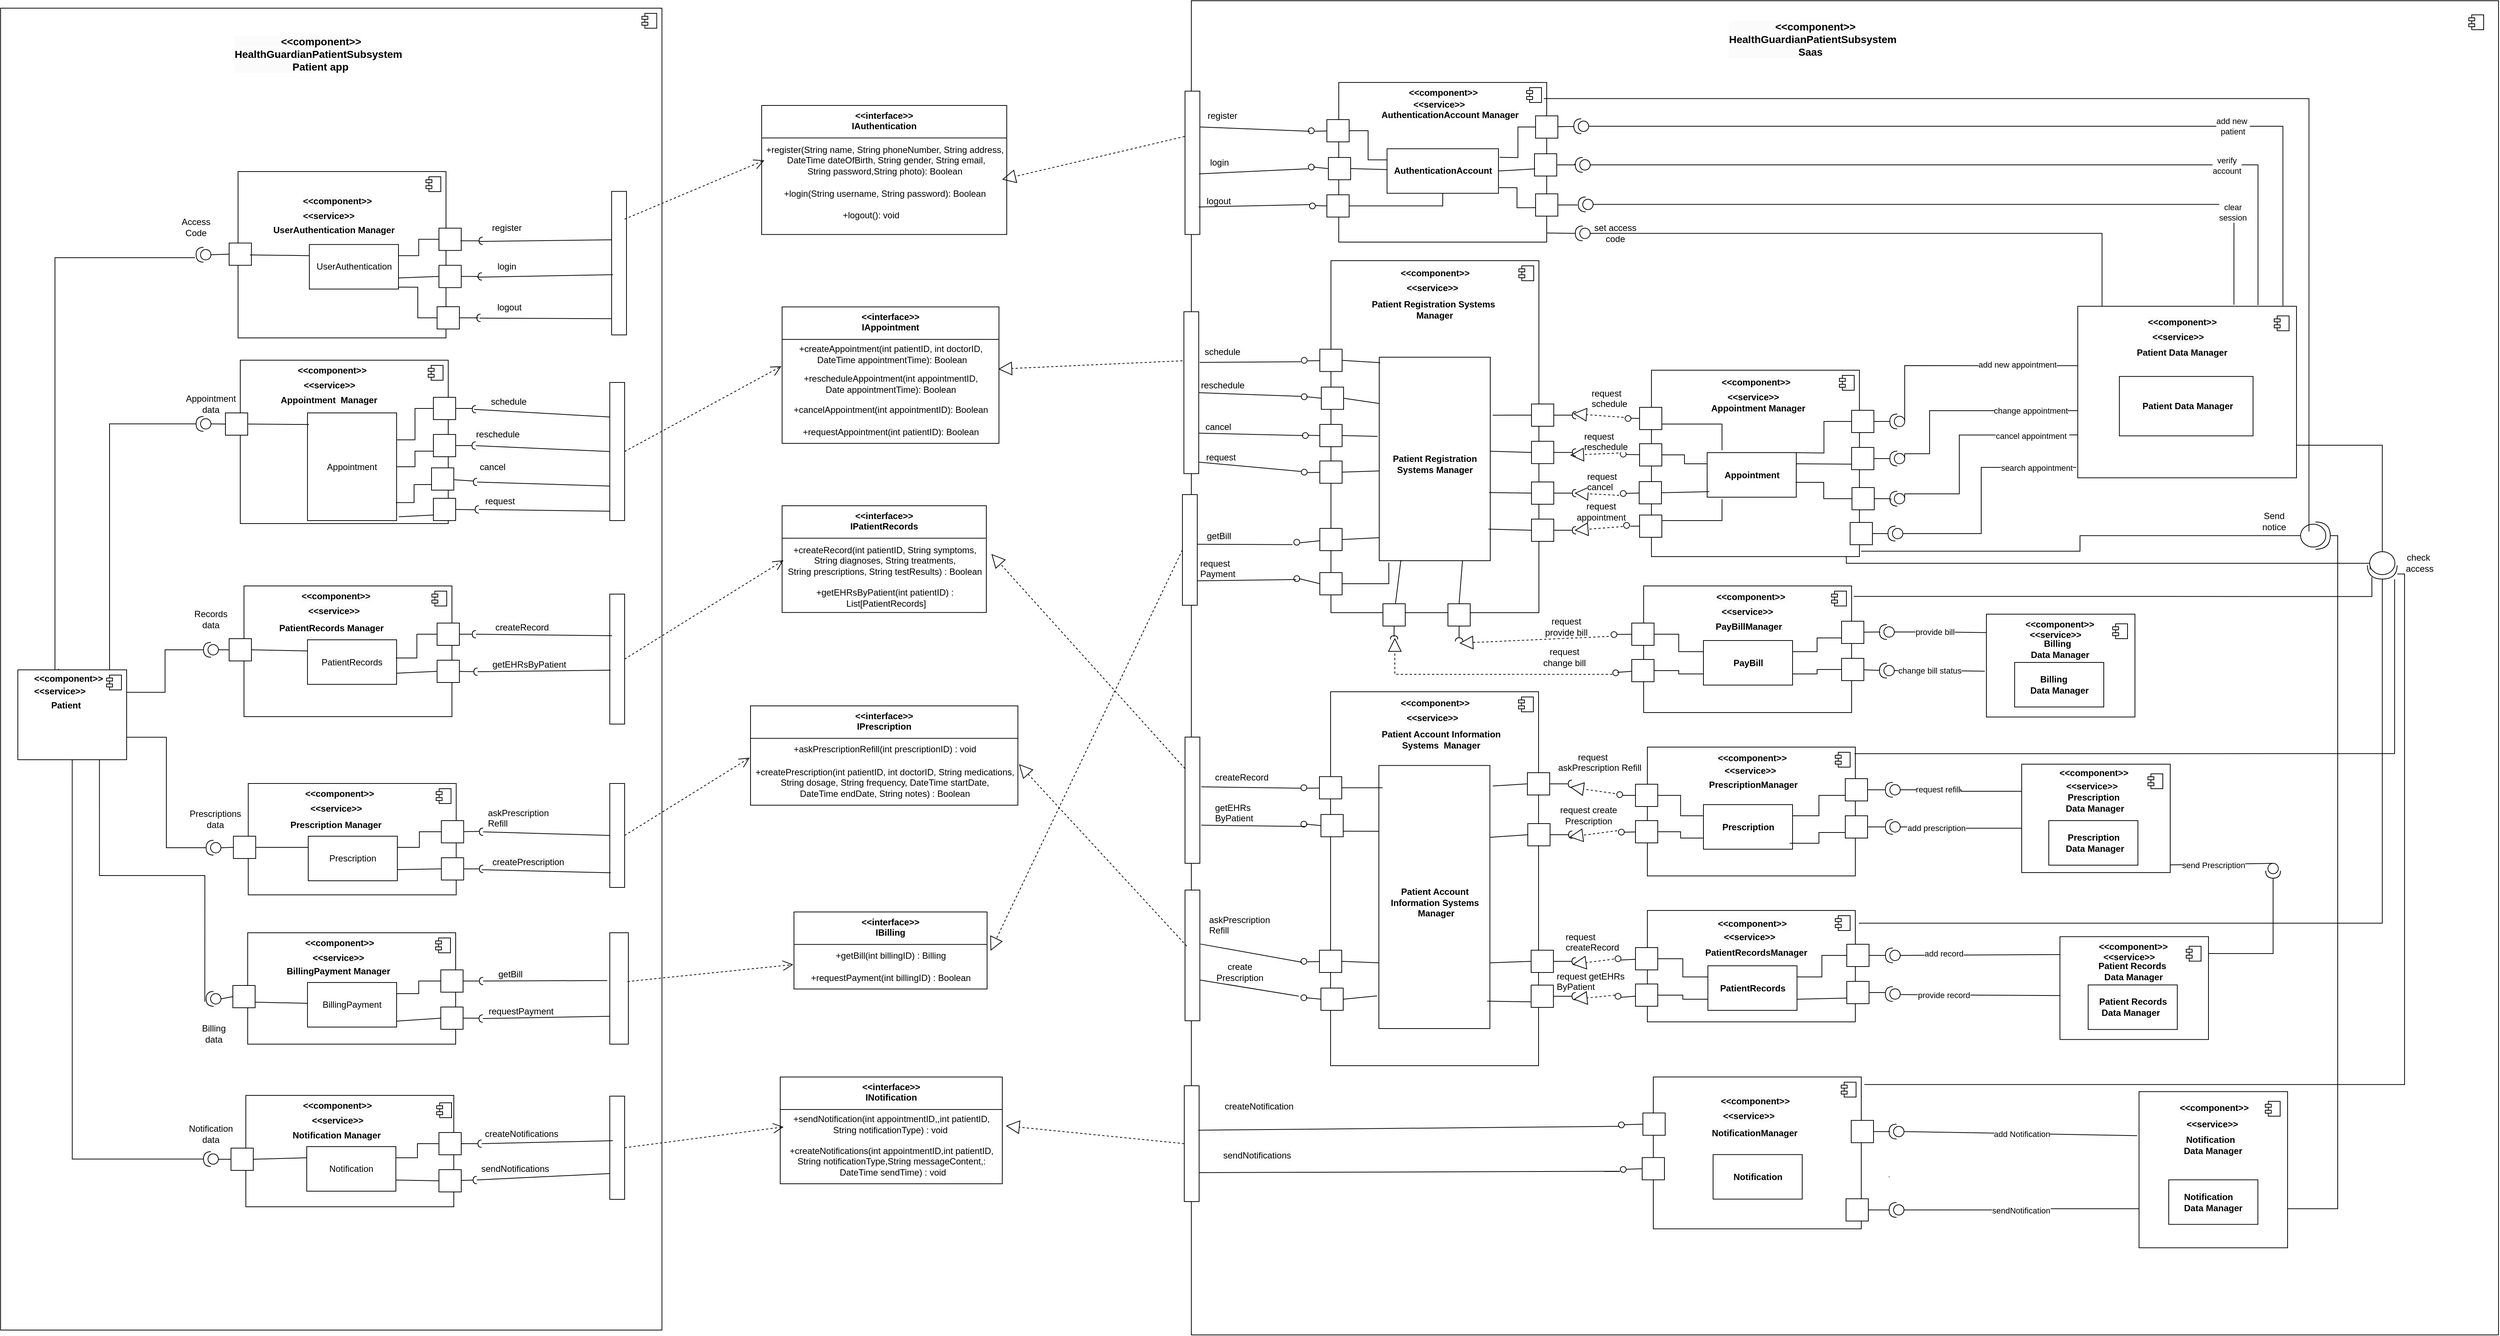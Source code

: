 <mxfile version="22.1.11" type="device">
  <diagram name="第 1 页" id="ASx18BXAs5cIaiBi48KL">
    <mxGraphModel dx="989" dy="1683" grid="1" gridSize="10" guides="1" tooltips="1" connect="1" arrows="1" fold="1" page="1" pageScale="1" pageWidth="827" pageHeight="1169" math="0" shadow="0">
      <root>
        <mxCell id="0" />
        <mxCell id="1" parent="0" />
        <mxCell id="CscWG-XrkbjP2DWcVkU6-477" value="" style="html=1;dropTarget=0;whiteSpace=wrap;" vertex="1" parent="1">
          <mxGeometry x="576.75" y="-60" width="890.5" height="1780" as="geometry" />
        </mxCell>
        <mxCell id="CscWG-XrkbjP2DWcVkU6-478" value="" style="shape=module;jettyWidth=8;jettyHeight=4;" vertex="1" parent="CscWG-XrkbjP2DWcVkU6-477">
          <mxGeometry x="1" width="20" height="20" relative="1" as="geometry">
            <mxPoint x="-27" y="7" as="offset" />
          </mxGeometry>
        </mxCell>
        <mxCell id="CscWG-XrkbjP2DWcVkU6-376" value="&lt;b style=&quot;font-size: 14px;&quot;&gt;&lt;font style=&quot;font-size: 14px;&quot;&gt;&lt;span style=&quot;color: rgb(0, 0, 0); font-family: Helvetica; font-style: normal; font-variant-ligatures: normal; font-variant-caps: normal; letter-spacing: normal; orphans: 2; text-align: center; text-indent: 0px; text-transform: none; widows: 2; word-spacing: 0px; -webkit-text-stroke-width: 0px; background-color: rgb(251, 251, 251); text-decoration-thickness: initial; text-decoration-style: initial; text-decoration-color: initial; float: none; display: inline !important;&quot;&gt;&lt;span style=&quot;white-space: pre;&quot;&gt;&#x9;&lt;/span&gt;&lt;span style=&quot;white-space: pre;&quot;&gt;&#x9;&lt;/span&gt;&amp;lt;&amp;lt;component&amp;gt;&amp;gt;&lt;/span&gt;&lt;br style=&quot;border-color: var(--border-color); padding: 0px; margin: 0px; color: rgb(0, 0, 0); font-family: Helvetica; font-style: normal; font-variant-ligatures: normal; font-variant-caps: normal; letter-spacing: normal; orphans: 2; text-align: center; text-indent: 0px; text-transform: none; widows: 2; word-spacing: 0px; -webkit-text-stroke-width: 0px; background-color: rgb(251, 251, 251); text-decoration-thickness: initial; text-decoration-style: initial; text-decoration-color: initial;&quot;&gt;&lt;/font&gt;&lt;/b&gt;&lt;span style=&quot;color: rgb(0, 0, 0); font-family: Helvetica; font-style: normal; font-variant-ligatures: normal; font-variant-caps: normal; letter-spacing: normal; orphans: 2; text-align: center; text-indent: 0px; text-transform: none; widows: 2; word-spacing: 0px; -webkit-text-stroke-width: 0px; background-color: rgb(251, 251, 251); text-decoration-thickness: initial; text-decoration-style: initial; text-decoration-color: initial; float: none; display: inline !important; font-size: 14px;&quot;&gt;&lt;b style=&quot;&quot;&gt;&lt;font style=&quot;font-size: 14px;&quot;&gt;HealthGuardianPatientSubsystem&lt;br&gt;&lt;span style=&quot;white-space: pre;&quot;&gt;&#x9;&lt;/span&gt;&lt;span style=&quot;white-space: pre;&quot;&gt;&#x9;&lt;/span&gt;&amp;nbsp; &amp;nbsp; Patient app&lt;/font&gt;&lt;/b&gt;&lt;br&gt;&lt;/span&gt;" style="text;whiteSpace=wrap;html=1;" vertex="1" parent="1">
          <mxGeometry x="889.5" y="-30" width="265" height="50" as="geometry" />
        </mxCell>
        <mxCell id="CscWG-XrkbjP2DWcVkU6-381" value="&lt;div style=&quot;text-align: justify;&quot;&gt;&lt;/div&gt;" style="html=1;dropTarget=0;whiteSpace=wrap;align=left;" vertex="1" parent="1">
          <mxGeometry x="896.5" y="160" width="280" height="224" as="geometry" />
        </mxCell>
        <mxCell id="CscWG-XrkbjP2DWcVkU6-382" value="" style="shape=module;jettyWidth=8;jettyHeight=4;" vertex="1" parent="CscWG-XrkbjP2DWcVkU6-381">
          <mxGeometry x="1" width="20" height="20" relative="1" as="geometry">
            <mxPoint x="-27" y="7" as="offset" />
          </mxGeometry>
        </mxCell>
        <mxCell id="CscWG-XrkbjP2DWcVkU6-383" value="" style="html=1;rounded=0;" vertex="1" parent="1">
          <mxGeometry x="1167" y="236.25" width="30" height="30" as="geometry" />
        </mxCell>
        <mxCell id="CscWG-XrkbjP2DWcVkU6-387" value="&lt;b style=&quot;border-color: var(--border-color); color: rgb(0, 0, 0); font-family: Helvetica; font-size: 12px; font-style: normal; font-variant-ligatures: normal; font-variant-caps: normal; letter-spacing: normal; orphans: 2; text-align: left; text-indent: 0px; text-transform: none; widows: 2; word-spacing: 0px; -webkit-text-stroke-width: 0px; background-color: rgb(251, 251, 251); text-decoration-thickness: initial; text-decoration-style: initial; text-decoration-color: initial;&quot;&gt;&lt;span style=&quot;border-color: var(--border-color); color: rgb(0, 0, 0); font-family: Helvetica; font-size: 12px; font-style: normal; font-variant-ligatures: normal; font-variant-caps: normal; letter-spacing: normal; orphans: 2; text-align: center; text-indent: 0px; text-transform: none; widows: 2; word-spacing: 0px; -webkit-text-stroke-width: 0px; background-color: rgb(251, 251, 251); text-decoration-thickness: initial; text-decoration-style: initial; text-decoration-color: initial; display: inline !important;&quot;&gt;&amp;lt;&amp;lt;component&amp;gt;&amp;gt;&lt;/span&gt;&lt;/b&gt;" style="text;whiteSpace=wrap;html=1;" vertex="1" parent="1">
          <mxGeometry x="982" y="186.25" width="95" height="20" as="geometry" />
        </mxCell>
        <mxCell id="CscWG-XrkbjP2DWcVkU6-389" value="" style="html=1;rounded=0;" vertex="1" parent="1">
          <mxGeometry x="1167" y="286.25" width="30" height="30" as="geometry" />
        </mxCell>
        <mxCell id="CscWG-XrkbjP2DWcVkU6-390" value="" style="endArrow=none;html=1;rounded=0;align=center;verticalAlign=top;endFill=0;labelBackgroundColor=none;endSize=2;" edge="1" parent="1">
          <mxGeometry relative="1" as="geometry">
            <mxPoint x="1219.0" y="301.25" as="sourcePoint" />
            <mxPoint x="1219" y="301.25" as="targetPoint" />
          </mxGeometry>
        </mxCell>
        <mxCell id="CscWG-XrkbjP2DWcVkU6-392" value="" style="html=1;rounded=0;direction=south;" vertex="1" parent="1">
          <mxGeometry x="884.5" y="256.25" width="30" height="30" as="geometry" />
        </mxCell>
        <mxCell id="CscWG-XrkbjP2DWcVkU6-395" value="&lt;b&gt;UserAuthentication Manager&lt;/b&gt;" style="text;whiteSpace=wrap;html=1;" vertex="1" parent="1">
          <mxGeometry x="942" y="224.75" width="200" height="20" as="geometry" />
        </mxCell>
        <mxCell id="CscWG-XrkbjP2DWcVkU6-396" value="&lt;b style=&quot;border-color: var(--border-color); color: rgb(0, 0, 0); font-family: Helvetica; font-size: 12px; font-style: normal; font-variant-ligatures: normal; font-variant-caps: normal; letter-spacing: normal; orphans: 2; text-align: left; text-indent: 0px; text-transform: none; widows: 2; word-spacing: 0px; -webkit-text-stroke-width: 0px; background-color: rgb(251, 251, 251); text-decoration-thickness: initial; text-decoration-style: initial; text-decoration-color: initial;&quot;&gt;&lt;span style=&quot;border-color: var(--border-color); color: rgb(0, 0, 0); font-family: Helvetica; font-size: 12px; font-style: normal; font-variant-ligatures: normal; font-variant-caps: normal; letter-spacing: normal; orphans: 2; text-align: center; text-indent: 0px; text-transform: none; widows: 2; word-spacing: 0px; -webkit-text-stroke-width: 0px; background-color: rgb(251, 251, 251); text-decoration-thickness: initial; text-decoration-style: initial; text-decoration-color: initial; display: inline !important;&quot;&gt;&amp;lt;&amp;lt;service&amp;gt;&amp;gt;&lt;/span&gt;&lt;/b&gt;" style="text;whiteSpace=wrap;html=1;" vertex="1" parent="1">
          <mxGeometry x="982" y="206.25" width="95" height="20" as="geometry" />
        </mxCell>
        <mxCell id="CscWG-XrkbjP2DWcVkU6-397" value="&lt;div style=&quot;text-align: justify;&quot;&gt;&lt;/div&gt;" style="html=1;dropTarget=0;whiteSpace=wrap;align=left;" vertex="1" parent="1">
          <mxGeometry x="899.5" y="414" width="280" height="220" as="geometry" />
        </mxCell>
        <mxCell id="CscWG-XrkbjP2DWcVkU6-398" value="" style="shape=module;jettyWidth=8;jettyHeight=4;" vertex="1" parent="CscWG-XrkbjP2DWcVkU6-397">
          <mxGeometry x="1" width="20" height="20" relative="1" as="geometry">
            <mxPoint x="-27" y="7" as="offset" />
          </mxGeometry>
        </mxCell>
        <mxCell id="CscWG-XrkbjP2DWcVkU6-399" value="" style="html=1;rounded=0;" vertex="1" parent="1">
          <mxGeometry x="1159.5" y="464" width="30" height="30" as="geometry" />
        </mxCell>
        <mxCell id="CscWG-XrkbjP2DWcVkU6-400" value="" style="endArrow=none;html=1;rounded=0;align=center;verticalAlign=top;endFill=0;labelBackgroundColor=none;endSize=2;" edge="1" parent="1" source="CscWG-XrkbjP2DWcVkU6-399">
          <mxGeometry relative="1" as="geometry">
            <mxPoint x="1211.5" y="479" as="targetPoint" />
          </mxGeometry>
        </mxCell>
        <mxCell id="CscWG-XrkbjP2DWcVkU6-402" value="&lt;b style=&quot;border-color: var(--border-color); color: rgb(0, 0, 0); font-family: Helvetica; font-size: 12px; font-style: normal; font-variant-ligatures: normal; font-variant-caps: normal; letter-spacing: normal; orphans: 2; text-align: left; text-indent: 0px; text-transform: none; widows: 2; word-spacing: 0px; -webkit-text-stroke-width: 0px; background-color: rgb(251, 251, 251); text-decoration-thickness: initial; text-decoration-style: initial; text-decoration-color: initial;&quot;&gt;&lt;span style=&quot;border-color: var(--border-color); color: rgb(0, 0, 0); font-family: Helvetica; font-size: 12px; font-style: normal; font-variant-ligatures: normal; font-variant-caps: normal; letter-spacing: normal; orphans: 2; text-align: center; text-indent: 0px; text-transform: none; widows: 2; word-spacing: 0px; -webkit-text-stroke-width: 0px; background-color: rgb(251, 251, 251); text-decoration-thickness: initial; text-decoration-style: initial; text-decoration-color: initial; display: inline !important;&quot;&gt;&amp;lt;&amp;lt;component&amp;gt;&amp;gt;&lt;/span&gt;&lt;/b&gt;" style="text;whiteSpace=wrap;html=1;" vertex="1" parent="1">
          <mxGeometry x="974.5" y="414" width="95" height="20" as="geometry" />
        </mxCell>
        <mxCell id="CscWG-XrkbjP2DWcVkU6-403" value="" style="html=1;rounded=0;" vertex="1" parent="1">
          <mxGeometry x="1159.5" y="514" width="30" height="30" as="geometry" />
        </mxCell>
        <mxCell id="CscWG-XrkbjP2DWcVkU6-404" value="" style="endArrow=none;html=1;rounded=0;align=center;verticalAlign=top;endFill=0;labelBackgroundColor=none;endSize=2;" edge="1" parent="1" source="CscWG-XrkbjP2DWcVkU6-403">
          <mxGeometry relative="1" as="geometry">
            <mxPoint x="1211.5" y="529" as="targetPoint" />
          </mxGeometry>
        </mxCell>
        <mxCell id="CscWG-XrkbjP2DWcVkU6-406" value="" style="html=1;rounded=0;direction=south;" vertex="1" parent="1">
          <mxGeometry x="879.5" y="485" width="30" height="30" as="geometry" />
        </mxCell>
        <mxCell id="CscWG-XrkbjP2DWcVkU6-409" value="&lt;b&gt;Appointment&amp;nbsp; Manager&lt;/b&gt;" style="text;whiteSpace=wrap;html=1;" vertex="1" parent="1">
          <mxGeometry x="952" y="454" width="160" height="20" as="geometry" />
        </mxCell>
        <mxCell id="CscWG-XrkbjP2DWcVkU6-410" value="&lt;b style=&quot;border-color: var(--border-color); color: rgb(0, 0, 0); font-family: Helvetica; font-size: 12px; font-style: normal; font-variant-ligatures: normal; font-variant-caps: normal; letter-spacing: normal; orphans: 2; text-align: left; text-indent: 0px; text-transform: none; widows: 2; word-spacing: 0px; -webkit-text-stroke-width: 0px; background-color: rgb(251, 251, 251); text-decoration-thickness: initial; text-decoration-style: initial; text-decoration-color: initial;&quot;&gt;&lt;span style=&quot;border-color: var(--border-color); color: rgb(0, 0, 0); font-family: Helvetica; font-size: 12px; font-style: normal; font-variant-ligatures: normal; font-variant-caps: normal; letter-spacing: normal; orphans: 2; text-align: center; text-indent: 0px; text-transform: none; widows: 2; word-spacing: 0px; -webkit-text-stroke-width: 0px; background-color: rgb(251, 251, 251); text-decoration-thickness: initial; text-decoration-style: initial; text-decoration-color: initial; display: inline !important;&quot;&gt;&amp;lt;&amp;lt;service&amp;gt;&amp;gt;&lt;/span&gt;&lt;/b&gt;" style="text;whiteSpace=wrap;html=1;" vertex="1" parent="1">
          <mxGeometry x="983" y="434" width="75.5" height="20" as="geometry" />
        </mxCell>
        <mxCell id="CscWG-XrkbjP2DWcVkU6-411" value="&lt;div style=&quot;text-align: justify;&quot;&gt;&lt;/div&gt;" style="html=1;dropTarget=0;whiteSpace=wrap;align=left;" vertex="1" parent="1">
          <mxGeometry x="904.5" y="718" width="280" height="176" as="geometry" />
        </mxCell>
        <mxCell id="CscWG-XrkbjP2DWcVkU6-412" value="" style="shape=module;jettyWidth=8;jettyHeight=4;" vertex="1" parent="CscWG-XrkbjP2DWcVkU6-411">
          <mxGeometry x="1" width="20" height="20" relative="1" as="geometry">
            <mxPoint x="-27" y="7" as="offset" />
          </mxGeometry>
        </mxCell>
        <mxCell id="CscWG-XrkbjP2DWcVkU6-413" value="" style="html=1;rounded=0;" vertex="1" parent="1">
          <mxGeometry x="1164.5" y="768" width="30" height="30" as="geometry" />
        </mxCell>
        <mxCell id="CscWG-XrkbjP2DWcVkU6-414" value="" style="endArrow=none;html=1;rounded=0;align=center;verticalAlign=top;endFill=0;labelBackgroundColor=none;endSize=2;" edge="1" parent="1" source="CscWG-XrkbjP2DWcVkU6-413">
          <mxGeometry relative="1" as="geometry">
            <mxPoint x="1211.86" y="783" as="targetPoint" />
          </mxGeometry>
        </mxCell>
        <mxCell id="CscWG-XrkbjP2DWcVkU6-416" value="&lt;b style=&quot;border-color: var(--border-color); color: rgb(0, 0, 0); font-family: Helvetica; font-size: 12px; font-style: normal; font-variant-ligatures: normal; font-variant-caps: normal; letter-spacing: normal; orphans: 2; text-align: left; text-indent: 0px; text-transform: none; widows: 2; word-spacing: 0px; -webkit-text-stroke-width: 0px; background-color: rgb(251, 251, 251); text-decoration-thickness: initial; text-decoration-style: initial; text-decoration-color: initial;&quot;&gt;&lt;span style=&quot;border-color: var(--border-color); color: rgb(0, 0, 0); font-family: Helvetica; font-size: 12px; font-style: normal; font-variant-ligatures: normal; font-variant-caps: normal; letter-spacing: normal; orphans: 2; text-align: center; text-indent: 0px; text-transform: none; widows: 2; word-spacing: 0px; -webkit-text-stroke-width: 0px; background-color: rgb(251, 251, 251); text-decoration-thickness: initial; text-decoration-style: initial; text-decoration-color: initial; display: inline !important;&quot;&gt;&amp;lt;&amp;lt;component&amp;gt;&amp;gt;&lt;/span&gt;&lt;/b&gt;" style="text;whiteSpace=wrap;html=1;" vertex="1" parent="1">
          <mxGeometry x="979.5" y="718" width="95" height="20" as="geometry" />
        </mxCell>
        <mxCell id="CscWG-XrkbjP2DWcVkU6-417" value="" style="html=1;rounded=0;" vertex="1" parent="1">
          <mxGeometry x="1164.5" y="818" width="30" height="30" as="geometry" />
        </mxCell>
        <mxCell id="CscWG-XrkbjP2DWcVkU6-418" value="" style="endArrow=none;html=1;rounded=0;align=center;verticalAlign=top;endFill=0;labelBackgroundColor=none;endSize=2;" edge="1" parent="1">
          <mxGeometry relative="1" as="geometry">
            <mxPoint x="1217" y="833" as="sourcePoint" />
            <mxPoint x="1216.5" y="833" as="targetPoint" />
          </mxGeometry>
        </mxCell>
        <mxCell id="CscWG-XrkbjP2DWcVkU6-420" value="" style="html=1;rounded=0;direction=south;" vertex="1" parent="1">
          <mxGeometry x="884.5" y="789" width="30" height="30" as="geometry" />
        </mxCell>
        <mxCell id="CscWG-XrkbjP2DWcVkU6-421" value="" style="endArrow=none;html=1;rounded=0;align=center;verticalAlign=top;endFill=0;labelBackgroundColor=none;endSize=2;" edge="1" parent="1">
          <mxGeometry relative="1" as="geometry">
            <mxPoint x="868.0" y="804" as="sourcePoint" />
            <mxPoint x="869.5" y="804" as="targetPoint" />
          </mxGeometry>
        </mxCell>
        <mxCell id="CscWG-XrkbjP2DWcVkU6-424" value="&lt;b style=&quot;border-color: var(--border-color); color: rgb(0, 0, 0); font-family: Helvetica; font-size: 12px; font-style: normal; font-variant-ligatures: normal; font-variant-caps: normal; letter-spacing: normal; orphans: 2; text-align: left; text-indent: 0px; text-transform: none; widows: 2; word-spacing: 0px; -webkit-text-stroke-width: 0px; background-color: rgb(251, 251, 251); text-decoration-thickness: initial; text-decoration-style: initial; text-decoration-color: initial;&quot;&gt;&lt;span style=&quot;border-color: var(--border-color); color: rgb(0, 0, 0); font-family: Helvetica; font-size: 12px; font-style: normal; font-variant-ligatures: normal; font-variant-caps: normal; letter-spacing: normal; orphans: 2; text-align: center; text-indent: 0px; text-transform: none; widows: 2; word-spacing: 0px; -webkit-text-stroke-width: 0px; background-color: rgb(251, 251, 251); text-decoration-thickness: initial; text-decoration-style: initial; text-decoration-color: initial; display: inline !important;&quot;&gt;&amp;lt;&amp;lt;service&amp;gt;&amp;gt;&lt;/span&gt;&lt;/b&gt;" style="text;whiteSpace=wrap;html=1;" vertex="1" parent="1">
          <mxGeometry x="989" y="738" width="95" height="20" as="geometry" />
        </mxCell>
        <mxCell id="CscWG-XrkbjP2DWcVkU6-425" value="&lt;div style=&quot;text-align: justify;&quot;&gt;&lt;/div&gt;" style="html=1;dropTarget=0;whiteSpace=wrap;align=left;" vertex="1" parent="1">
          <mxGeometry x="907" y="1404" width="280" height="150" as="geometry" />
        </mxCell>
        <mxCell id="CscWG-XrkbjP2DWcVkU6-426" value="" style="shape=module;jettyWidth=8;jettyHeight=4;" vertex="1" parent="CscWG-XrkbjP2DWcVkU6-425">
          <mxGeometry x="1" width="20" height="20" relative="1" as="geometry">
            <mxPoint x="-23" y="10" as="offset" />
          </mxGeometry>
        </mxCell>
        <mxCell id="CscWG-XrkbjP2DWcVkU6-427" value="" style="html=1;rounded=0;" vertex="1" parent="1">
          <mxGeometry x="1167" y="1454" width="30" height="30" as="geometry" />
        </mxCell>
        <mxCell id="CscWG-XrkbjP2DWcVkU6-428" value="" style="endArrow=none;html=1;rounded=0;align=center;verticalAlign=top;endFill=0;labelBackgroundColor=none;endSize=2;" edge="1" parent="1" source="CscWG-XrkbjP2DWcVkU6-427">
          <mxGeometry relative="1" as="geometry">
            <mxPoint x="1219" y="1469" as="targetPoint" />
          </mxGeometry>
        </mxCell>
        <mxCell id="CscWG-XrkbjP2DWcVkU6-430" value="&lt;b style=&quot;border-color: var(--border-color); color: rgb(0, 0, 0); font-family: Helvetica; font-size: 12px; font-style: normal; font-variant-ligatures: normal; font-variant-caps: normal; letter-spacing: normal; orphans: 2; text-align: left; text-indent: 0px; text-transform: none; widows: 2; word-spacing: 0px; -webkit-text-stroke-width: 0px; background-color: rgb(251, 251, 251); text-decoration-thickness: initial; text-decoration-style: initial; text-decoration-color: initial;&quot;&gt;&lt;span style=&quot;border-color: var(--border-color); color: rgb(0, 0, 0); font-family: Helvetica; font-size: 12px; font-style: normal; font-variant-ligatures: normal; font-variant-caps: normal; letter-spacing: normal; orphans: 2; text-align: center; text-indent: 0px; text-transform: none; widows: 2; word-spacing: 0px; -webkit-text-stroke-width: 0px; background-color: rgb(251, 251, 251); text-decoration-thickness: initial; text-decoration-style: initial; text-decoration-color: initial; display: inline !important;&quot;&gt;&amp;lt;&amp;lt;component&amp;gt;&amp;gt;&lt;/span&gt;&lt;/b&gt;" style="text;whiteSpace=wrap;html=1;" vertex="1" parent="1">
          <mxGeometry x="982" y="1404" width="95" height="20" as="geometry" />
        </mxCell>
        <mxCell id="CscWG-XrkbjP2DWcVkU6-431" value="" style="html=1;rounded=0;" vertex="1" parent="1">
          <mxGeometry x="1167" y="1504" width="30" height="30" as="geometry" />
        </mxCell>
        <mxCell id="CscWG-XrkbjP2DWcVkU6-434" value="" style="html=1;rounded=0;direction=south;" vertex="1" parent="1">
          <mxGeometry x="887" y="1475" width="30" height="30" as="geometry" />
        </mxCell>
        <mxCell id="CscWG-XrkbjP2DWcVkU6-437" value="&lt;b&gt;Notification Manager&lt;/b&gt;" style="text;whiteSpace=wrap;html=1;" vertex="1" parent="1">
          <mxGeometry x="968.38" y="1444" width="151.62" height="20" as="geometry" />
        </mxCell>
        <mxCell id="CscWG-XrkbjP2DWcVkU6-438" value="&lt;b style=&quot;border-color: var(--border-color); color: rgb(0, 0, 0); font-family: Helvetica; font-size: 12px; font-style: normal; font-variant-ligatures: normal; font-variant-caps: normal; letter-spacing: normal; orphans: 2; text-align: left; text-indent: 0px; text-transform: none; widows: 2; word-spacing: 0px; -webkit-text-stroke-width: 0px; background-color: rgb(251, 251, 251); text-decoration-thickness: initial; text-decoration-style: initial; text-decoration-color: initial;&quot;&gt;&lt;span style=&quot;border-color: var(--border-color); color: rgb(0, 0, 0); font-family: Helvetica; font-size: 12px; font-style: normal; font-variant-ligatures: normal; font-variant-caps: normal; letter-spacing: normal; orphans: 2; text-align: center; text-indent: 0px; text-transform: none; widows: 2; word-spacing: 0px; -webkit-text-stroke-width: 0px; background-color: rgb(251, 251, 251); text-decoration-thickness: initial; text-decoration-style: initial; text-decoration-color: initial; display: inline !important;&quot;&gt;&amp;lt;&amp;lt;service&amp;gt;&amp;gt;&lt;/span&gt;&lt;/b&gt;" style="text;whiteSpace=wrap;html=1;" vertex="1" parent="1">
          <mxGeometry x="993.75" y="1424" width="78" height="20" as="geometry" />
        </mxCell>
        <mxCell id="CscWG-XrkbjP2DWcVkU6-439" value="&lt;div style=&quot;text-align: justify;&quot;&gt;&lt;/div&gt;" style="html=1;dropTarget=0;whiteSpace=wrap;align=left;" vertex="1" parent="1">
          <mxGeometry x="910.25" y="984" width="280" height="150" as="geometry" />
        </mxCell>
        <mxCell id="CscWG-XrkbjP2DWcVkU6-440" value="" style="shape=module;jettyWidth=8;jettyHeight=4;" vertex="1" parent="CscWG-XrkbjP2DWcVkU6-439">
          <mxGeometry x="1" width="20" height="20" relative="1" as="geometry">
            <mxPoint x="-27" y="7" as="offset" />
          </mxGeometry>
        </mxCell>
        <mxCell id="CscWG-XrkbjP2DWcVkU6-441" value="" style="html=1;rounded=0;" vertex="1" parent="1">
          <mxGeometry x="1170.25" y="1034" width="30" height="30" as="geometry" />
        </mxCell>
        <mxCell id="CscWG-XrkbjP2DWcVkU6-442" value="" style="endArrow=none;html=1;rounded=0;align=center;verticalAlign=top;endFill=0;labelBackgroundColor=none;endSize=2;" edge="1" parent="1">
          <mxGeometry relative="1" as="geometry">
            <mxPoint x="1221.66" y="1049.12" as="sourcePoint" />
            <mxPoint x="1222.25" y="1049" as="targetPoint" />
          </mxGeometry>
        </mxCell>
        <mxCell id="CscWG-XrkbjP2DWcVkU6-444" value="&lt;b style=&quot;border-color: var(--border-color); color: rgb(0, 0, 0); font-family: Helvetica; font-size: 12px; font-style: normal; font-variant-ligatures: normal; font-variant-caps: normal; letter-spacing: normal; orphans: 2; text-align: left; text-indent: 0px; text-transform: none; widows: 2; word-spacing: 0px; -webkit-text-stroke-width: 0px; background-color: rgb(251, 251, 251); text-decoration-thickness: initial; text-decoration-style: initial; text-decoration-color: initial;&quot;&gt;&lt;span style=&quot;border-color: var(--border-color); color: rgb(0, 0, 0); font-family: Helvetica; font-size: 12px; font-style: normal; font-variant-ligatures: normal; font-variant-caps: normal; letter-spacing: normal; orphans: 2; text-align: center; text-indent: 0px; text-transform: none; widows: 2; word-spacing: 0px; -webkit-text-stroke-width: 0px; background-color: rgb(251, 251, 251); text-decoration-thickness: initial; text-decoration-style: initial; text-decoration-color: initial; display: inline !important;&quot;&gt;&amp;lt;&amp;lt;component&amp;gt;&amp;gt;&lt;/span&gt;&lt;/b&gt;" style="text;whiteSpace=wrap;html=1;" vertex="1" parent="1">
          <mxGeometry x="985.25" y="984" width="95" height="20" as="geometry" />
        </mxCell>
        <mxCell id="CscWG-XrkbjP2DWcVkU6-445" value="" style="html=1;rounded=0;" vertex="1" parent="1">
          <mxGeometry x="1170.25" y="1084" width="30" height="30" as="geometry" />
        </mxCell>
        <mxCell id="CscWG-XrkbjP2DWcVkU6-446" value="" style="endArrow=none;html=1;rounded=0;align=center;verticalAlign=top;endFill=0;labelBackgroundColor=none;endSize=2;" edge="1" parent="1" source="CscWG-XrkbjP2DWcVkU6-1152">
          <mxGeometry relative="1" as="geometry">
            <mxPoint x="1222.25" y="1099" as="targetPoint" />
          </mxGeometry>
        </mxCell>
        <mxCell id="CscWG-XrkbjP2DWcVkU6-448" value="" style="html=1;rounded=0;direction=south;" vertex="1" parent="1">
          <mxGeometry x="890.25" y="1055" width="30" height="30" as="geometry" />
        </mxCell>
        <mxCell id="CscWG-XrkbjP2DWcVkU6-451" value="&lt;b&gt;Prescription Manager&lt;/b&gt;" style="text;whiteSpace=wrap;html=1;" vertex="1" parent="1">
          <mxGeometry x="964.5" y="1025.5" width="150" height="20" as="geometry" />
        </mxCell>
        <mxCell id="CscWG-XrkbjP2DWcVkU6-452" value="&lt;b style=&quot;border-color: var(--border-color); color: rgb(0, 0, 0); font-family: Helvetica; font-size: 12px; font-style: normal; font-variant-ligatures: normal; font-variant-caps: normal; letter-spacing: normal; orphans: 2; text-align: left; text-indent: 0px; text-transform: none; widows: 2; word-spacing: 0px; -webkit-text-stroke-width: 0px; background-color: rgb(251, 251, 251); text-decoration-thickness: initial; text-decoration-style: initial; text-decoration-color: initial;&quot;&gt;&lt;span style=&quot;border-color: var(--border-color); color: rgb(0, 0, 0); font-family: Helvetica; font-size: 12px; font-style: normal; font-variant-ligatures: normal; font-variant-caps: normal; letter-spacing: normal; orphans: 2; text-align: center; text-indent: 0px; text-transform: none; widows: 2; word-spacing: 0px; -webkit-text-stroke-width: 0px; background-color: rgb(251, 251, 251); text-decoration-thickness: initial; text-decoration-style: initial; text-decoration-color: initial; display: inline !important;&quot;&gt;&amp;lt;&amp;lt;service&amp;gt;&amp;gt;&lt;/span&gt;&lt;/b&gt;" style="text;whiteSpace=wrap;html=1;" vertex="1" parent="1">
          <mxGeometry x="992" y="1004" width="95" height="20" as="geometry" />
        </mxCell>
        <mxCell id="CscWG-XrkbjP2DWcVkU6-453" value="&lt;div style=&quot;text-align: justify;&quot;&gt;&lt;/div&gt;" style="html=1;dropTarget=0;whiteSpace=wrap;align=left;" vertex="1" parent="1">
          <mxGeometry x="909.5" y="1185" width="280" height="150" as="geometry" />
        </mxCell>
        <mxCell id="CscWG-XrkbjP2DWcVkU6-454" value="" style="shape=module;jettyWidth=8;jettyHeight=4;" vertex="1" parent="CscWG-XrkbjP2DWcVkU6-453">
          <mxGeometry x="1" width="20" height="20" relative="1" as="geometry">
            <mxPoint x="-27" y="7" as="offset" />
          </mxGeometry>
        </mxCell>
        <mxCell id="CscWG-XrkbjP2DWcVkU6-455" value="" style="html=1;rounded=0;" vertex="1" parent="1">
          <mxGeometry x="1169.5" y="1235" width="30" height="30" as="geometry" />
        </mxCell>
        <mxCell id="CscWG-XrkbjP2DWcVkU6-456" value="" style="endArrow=none;html=1;rounded=0;align=center;verticalAlign=top;endFill=0;labelBackgroundColor=none;endSize=2;" edge="1" parent="1" source="CscWG-XrkbjP2DWcVkU6-455">
          <mxGeometry relative="1" as="geometry">
            <mxPoint x="1221.5" y="1250" as="targetPoint" />
          </mxGeometry>
        </mxCell>
        <mxCell id="CscWG-XrkbjP2DWcVkU6-458" value="&lt;b style=&quot;border-color: var(--border-color); color: rgb(0, 0, 0); font-family: Helvetica; font-size: 12px; font-style: normal; font-variant-ligatures: normal; font-variant-caps: normal; letter-spacing: normal; orphans: 2; text-align: left; text-indent: 0px; text-transform: none; widows: 2; word-spacing: 0px; -webkit-text-stroke-width: 0px; background-color: rgb(251, 251, 251); text-decoration-thickness: initial; text-decoration-style: initial; text-decoration-color: initial;&quot;&gt;&lt;span style=&quot;border-color: var(--border-color); color: rgb(0, 0, 0); font-family: Helvetica; font-size: 12px; font-style: normal; font-variant-ligatures: normal; font-variant-caps: normal; letter-spacing: normal; orphans: 2; text-align: center; text-indent: 0px; text-transform: none; widows: 2; word-spacing: 0px; -webkit-text-stroke-width: 0px; background-color: rgb(251, 251, 251); text-decoration-thickness: initial; text-decoration-style: initial; text-decoration-color: initial; display: inline !important;&quot;&gt;&amp;lt;&amp;lt;component&amp;gt;&amp;gt;&lt;/span&gt;&lt;/b&gt;" style="text;whiteSpace=wrap;html=1;" vertex="1" parent="1">
          <mxGeometry x="984.5" y="1185" width="95" height="20" as="geometry" />
        </mxCell>
        <mxCell id="CscWG-XrkbjP2DWcVkU6-459" value="" style="html=1;rounded=0;" vertex="1" parent="1">
          <mxGeometry x="1169.5" y="1285" width="30" height="30" as="geometry" />
        </mxCell>
        <mxCell id="CscWG-XrkbjP2DWcVkU6-460" value="" style="endArrow=none;html=1;rounded=0;align=center;verticalAlign=top;endFill=0;labelBackgroundColor=none;endSize=2;" edge="1" parent="1" source="CscWG-XrkbjP2DWcVkU6-459">
          <mxGeometry relative="1" as="geometry">
            <mxPoint x="1221.5" y="1300" as="targetPoint" />
          </mxGeometry>
        </mxCell>
        <mxCell id="CscWG-XrkbjP2DWcVkU6-462" value="" style="html=1;rounded=0;direction=south;" vertex="1" parent="1">
          <mxGeometry x="889.5" y="1256" width="30" height="30" as="geometry" />
        </mxCell>
        <mxCell id="CscWG-XrkbjP2DWcVkU6-465" value="&lt;b&gt;BillingPayment Manager&lt;/b&gt;" style="text;whiteSpace=wrap;html=1;" vertex="1" parent="1">
          <mxGeometry x="959.51" y="1223" width="190.49" height="20" as="geometry" />
        </mxCell>
        <mxCell id="CscWG-XrkbjP2DWcVkU6-466" value="&lt;b style=&quot;border-color: var(--border-color); color: rgb(0, 0, 0); font-family: Helvetica; font-size: 12px; font-style: normal; font-variant-ligatures: normal; font-variant-caps: normal; letter-spacing: normal; orphans: 2; text-align: left; text-indent: 0px; text-transform: none; widows: 2; word-spacing: 0px; -webkit-text-stroke-width: 0px; background-color: rgb(251, 251, 251); text-decoration-thickness: initial; text-decoration-style: initial; text-decoration-color: initial;&quot;&gt;&lt;span style=&quot;border-color: var(--border-color); color: rgb(0, 0, 0); font-family: Helvetica; font-size: 12px; font-style: normal; font-variant-ligatures: normal; font-variant-caps: normal; letter-spacing: normal; orphans: 2; text-align: center; text-indent: 0px; text-transform: none; widows: 2; word-spacing: 0px; -webkit-text-stroke-width: 0px; background-color: rgb(251, 251, 251); text-decoration-thickness: initial; text-decoration-style: initial; text-decoration-color: initial; display: inline !important;&quot;&gt;&amp;lt;&amp;lt;service&amp;gt;&amp;gt;&lt;/span&gt;&lt;/b&gt;" style="text;whiteSpace=wrap;html=1;" vertex="1" parent="1">
          <mxGeometry x="994.5" y="1205" width="95" height="20" as="geometry" />
        </mxCell>
        <mxCell id="CscWG-XrkbjP2DWcVkU6-467" value="&lt;b&gt;PatientRecords Manager&lt;/b&gt;" style="text;whiteSpace=wrap;html=1;" vertex="1" parent="1">
          <mxGeometry x="949.5" y="761" width="170" height="25" as="geometry" />
        </mxCell>
        <mxCell id="CscWG-XrkbjP2DWcVkU6-479" value="" style="html=1;dropTarget=0;whiteSpace=wrap;" vertex="1" parent="1">
          <mxGeometry x="2180" y="-70" width="1760" height="1796.5" as="geometry" />
        </mxCell>
        <mxCell id="CscWG-XrkbjP2DWcVkU6-480" value="" style="shape=module;jettyWidth=8;jettyHeight=4;" vertex="1" parent="CscWG-XrkbjP2DWcVkU6-479">
          <mxGeometry x="1" width="20" height="20" relative="1" as="geometry">
            <mxPoint x="-40" y="19" as="offset" />
          </mxGeometry>
        </mxCell>
        <mxCell id="CscWG-XrkbjP2DWcVkU6-482" value="&lt;div style=&quot;text-align: justify;&quot;&gt;&lt;/div&gt;" style="html=1;dropTarget=0;whiteSpace=wrap;align=left;" vertex="1" parent="1">
          <mxGeometry x="2378.5" y="40.04" width="280" height="214.96" as="geometry" />
        </mxCell>
        <mxCell id="CscWG-XrkbjP2DWcVkU6-483" value="" style="shape=module;jettyWidth=8;jettyHeight=4;" vertex="1" parent="CscWG-XrkbjP2DWcVkU6-482">
          <mxGeometry x="1" width="20" height="20" relative="1" as="geometry">
            <mxPoint x="-27" y="7" as="offset" />
          </mxGeometry>
        </mxCell>
        <mxCell id="CscWG-XrkbjP2DWcVkU6-484" value="" style="html=1;rounded=0;" vertex="1" parent="1">
          <mxGeometry x="2643.5" y="85.04" width="30" height="30" as="geometry" />
        </mxCell>
        <mxCell id="CscWG-XrkbjP2DWcVkU6-485" value="" style="endArrow=none;html=1;rounded=0;align=center;verticalAlign=top;endFill=0;labelBackgroundColor=none;endSize=2;" edge="1" parent="1">
          <mxGeometry relative="1" as="geometry">
            <mxPoint x="2695" y="100.093" as="sourcePoint" />
            <mxPoint x="2695.5" y="100.04" as="targetPoint" />
          </mxGeometry>
        </mxCell>
        <mxCell id="CscWG-XrkbjP2DWcVkU6-487" value="&lt;b style=&quot;border-color: var(--border-color); color: rgb(0, 0, 0); font-family: Helvetica; font-size: 12px; font-style: normal; font-variant-ligatures: normal; font-variant-caps: normal; letter-spacing: normal; orphans: 2; text-align: left; text-indent: 0px; text-transform: none; widows: 2; word-spacing: 0px; -webkit-text-stroke-width: 0px; background-color: rgb(251, 251, 251); text-decoration-thickness: initial; text-decoration-style: initial; text-decoration-color: initial;&quot;&gt;&lt;span style=&quot;border-color: var(--border-color); color: rgb(0, 0, 0); font-family: Helvetica; font-size: 12px; font-style: normal; font-variant-ligatures: normal; font-variant-caps: normal; letter-spacing: normal; orphans: 2; text-align: center; text-indent: 0px; text-transform: none; widows: 2; word-spacing: 0px; -webkit-text-stroke-width: 0px; background-color: rgb(251, 251, 251); text-decoration-thickness: initial; text-decoration-style: initial; text-decoration-color: initial; display: inline !important;&quot;&gt;&amp;lt;&amp;lt;component&amp;gt;&amp;gt;&lt;/span&gt;&lt;/b&gt;" style="text;whiteSpace=wrap;html=1;" vertex="1" parent="1">
          <mxGeometry x="2471" y="40.04" width="95" height="16.25" as="geometry" />
        </mxCell>
        <mxCell id="CscWG-XrkbjP2DWcVkU6-488" value="" style="html=1;rounded=0;" vertex="1" parent="1">
          <mxGeometry x="2642" y="136.04" width="30" height="30" as="geometry" />
        </mxCell>
        <mxCell id="CscWG-XrkbjP2DWcVkU6-489" value="" style="endArrow=none;html=1;rounded=0;align=center;verticalAlign=top;endFill=0;labelBackgroundColor=none;endSize=2;" edge="1" parent="1" source="CscWG-XrkbjP2DWcVkU6-717">
          <mxGeometry relative="1" as="geometry">
            <mxPoint x="2695.5" y="150.04" as="targetPoint" />
          </mxGeometry>
        </mxCell>
        <mxCell id="CscWG-XrkbjP2DWcVkU6-491" value="" style="html=1;rounded=0;direction=south;" vertex="1" parent="1">
          <mxGeometry x="2362.5" y="90.04" width="30" height="30" as="geometry" />
        </mxCell>
        <mxCell id="CscWG-XrkbjP2DWcVkU6-492" value="" style="endArrow=none;html=1;rounded=0;align=center;verticalAlign=top;endFill=0;labelBackgroundColor=none;endSize=2;entryX=-0.077;entryY=0.584;entryDx=0;entryDy=0;entryPerimeter=0;" edge="1" parent="1" source="CscWG-XrkbjP2DWcVkU6-491" target="CscWG-XrkbjP2DWcVkU6-1165">
          <mxGeometry relative="1" as="geometry">
            <mxPoint x="2350.0" y="105.957" as="targetPoint" />
          </mxGeometry>
        </mxCell>
        <mxCell id="CscWG-XrkbjP2DWcVkU6-495" value="&lt;b style=&quot;border-color: var(--border-color); color: rgb(0, 0, 0); font-family: Helvetica; font-size: 12px; font-style: normal; font-variant-ligatures: normal; font-variant-caps: normal; letter-spacing: normal; orphans: 2; text-align: left; text-indent: 0px; text-transform: none; widows: 2; word-spacing: 0px; -webkit-text-stroke-width: 0px; background-color: rgb(251, 251, 251); text-decoration-thickness: initial; text-decoration-style: initial; text-decoration-color: initial;&quot;&gt;&lt;span style=&quot;border-color: var(--border-color); color: rgb(0, 0, 0); font-family: Helvetica; font-size: 12px; font-style: normal; font-variant-ligatures: normal; font-variant-caps: normal; letter-spacing: normal; orphans: 2; text-align: center; text-indent: 0px; text-transform: none; widows: 2; word-spacing: 0px; -webkit-text-stroke-width: 0px; background-color: rgb(251, 251, 251); text-decoration-thickness: initial; text-decoration-style: initial; text-decoration-color: initial; display: inline !important;&quot;&gt;&amp;lt;&amp;lt;service&amp;gt;&amp;gt;&lt;/span&gt;&lt;/b&gt;" style="text;whiteSpace=wrap;html=1;" vertex="1" parent="1">
          <mxGeometry x="2477" y="56.29" width="95" height="13.25" as="geometry" />
        </mxCell>
        <mxCell id="CscWG-XrkbjP2DWcVkU6-496" value="&lt;b&gt;&lt;br style=&quot;border-color: var(--border-color); padding: 0px; margin: 0px; color: rgb(0, 0, 0); font-family: Helvetica; font-size: 12px; font-style: normal; font-variant-ligatures: normal; font-variant-caps: normal; letter-spacing: normal; orphans: 2; text-align: center; text-indent: 0px; text-transform: none; widows: 2; word-spacing: 0px; -webkit-text-stroke-width: 0px; background-color: rgb(251, 251, 251); text-decoration-thickness: initial; text-decoration-style: initial; text-decoration-color: initial;&quot;&gt;&lt;span style=&quot;color: rgb(0, 0, 0); font-family: Helvetica; font-size: 12px; font-style: normal; font-variant-ligatures: normal; font-variant-caps: normal; letter-spacing: normal; orphans: 2; text-align: center; text-indent: 0px; text-transform: none; widows: 2; word-spacing: 0px; -webkit-text-stroke-width: 0px; background-color: rgb(251, 251, 251); text-decoration-thickness: initial; text-decoration-style: initial; text-decoration-color: initial; float: none; display: inline !important;&quot;&gt;AuthenticationAccount Manager&lt;/span&gt;&lt;/b&gt;" style="text;whiteSpace=wrap;html=1;" vertex="1" parent="1">
          <mxGeometry x="2434" y="56.29" width="210" height="23.25" as="geometry" />
        </mxCell>
        <mxCell id="CscWG-XrkbjP2DWcVkU6-497" value="" style="html=1;rounded=0;direction=south;" vertex="1" parent="1">
          <mxGeometry x="2364.5" y="141.04" width="30" height="30" as="geometry" />
        </mxCell>
        <mxCell id="CscWG-XrkbjP2DWcVkU6-498" value="" style="endArrow=none;html=1;rounded=0;align=center;verticalAlign=top;endFill=0;labelBackgroundColor=none;endSize=2;" edge="1" parent="1">
          <mxGeometry relative="1" as="geometry">
            <mxPoint x="2350.5" y="155.186" as="sourcePoint" />
            <mxPoint x="2350" y="154.957" as="targetPoint" />
          </mxGeometry>
        </mxCell>
        <mxCell id="CscWG-XrkbjP2DWcVkU6-500" value="&lt;div style=&quot;text-align: justify;&quot;&gt;&lt;/div&gt;" style="html=1;dropTarget=0;whiteSpace=wrap;align=left;" vertex="1" parent="1">
          <mxGeometry x="2799.5" y="427.5" width="280" height="251" as="geometry" />
        </mxCell>
        <mxCell id="CscWG-XrkbjP2DWcVkU6-501" value="" style="shape=module;jettyWidth=8;jettyHeight=4;" vertex="1" parent="CscWG-XrkbjP2DWcVkU6-500">
          <mxGeometry x="1" width="20" height="20" relative="1" as="geometry">
            <mxPoint x="-27" y="7" as="offset" />
          </mxGeometry>
        </mxCell>
        <mxCell id="CscWG-XrkbjP2DWcVkU6-502" value="" style="html=1;rounded=0;" vertex="1" parent="1">
          <mxGeometry x="3069" y="481.5" width="30" height="30" as="geometry" />
        </mxCell>
        <mxCell id="CscWG-XrkbjP2DWcVkU6-503" value="" style="endArrow=none;html=1;rounded=0;align=center;verticalAlign=top;endFill=0;labelBackgroundColor=none;endSize=2;" edge="1" parent="1">
          <mxGeometry relative="1" as="geometry">
            <mxPoint x="3120.5" y="496.146" as="sourcePoint" />
            <mxPoint x="3121.007" y="496.265" as="targetPoint" />
          </mxGeometry>
        </mxCell>
        <mxCell id="CscWG-XrkbjP2DWcVkU6-505" value="&lt;b style=&quot;border-color: var(--border-color); color: rgb(0, 0, 0); font-family: Helvetica; font-size: 12px; font-style: normal; font-variant-ligatures: normal; font-variant-caps: normal; letter-spacing: normal; orphans: 2; text-align: left; text-indent: 0px; text-transform: none; widows: 2; word-spacing: 0px; -webkit-text-stroke-width: 0px; background-color: rgb(251, 251, 251); text-decoration-thickness: initial; text-decoration-style: initial; text-decoration-color: initial;&quot;&gt;&lt;span style=&quot;border-color: var(--border-color); color: rgb(0, 0, 0); font-family: Helvetica; font-size: 12px; font-style: normal; font-variant-ligatures: normal; font-variant-caps: normal; letter-spacing: normal; orphans: 2; text-align: center; text-indent: 0px; text-transform: none; widows: 2; word-spacing: 0px; -webkit-text-stroke-width: 0px; background-color: rgb(251, 251, 251); text-decoration-thickness: initial; text-decoration-style: initial; text-decoration-color: initial; display: inline !important;&quot;&gt;&amp;lt;&amp;lt;component&amp;gt;&amp;gt;&lt;/span&gt;&lt;/b&gt;" style="text;whiteSpace=wrap;html=1;" vertex="1" parent="1">
          <mxGeometry x="2892.25" y="429.5" width="95" height="20" as="geometry" />
        </mxCell>
        <mxCell id="CscWG-XrkbjP2DWcVkU6-506" value="" style="html=1;rounded=0;" vertex="1" parent="1">
          <mxGeometry x="3069" y="531.5" width="30" height="30" as="geometry" />
        </mxCell>
        <mxCell id="CscWG-XrkbjP2DWcVkU6-507" value="" style="endArrow=none;html=1;rounded=0;align=center;verticalAlign=top;endFill=0;labelBackgroundColor=none;endSize=2;" edge="1" parent="1" source="CscWG-XrkbjP2DWcVkU6-752">
          <mxGeometry relative="1" as="geometry">
            <mxPoint x="3121.007" y="546.265" as="targetPoint" />
          </mxGeometry>
        </mxCell>
        <mxCell id="CscWG-XrkbjP2DWcVkU6-509" value="" style="html=1;rounded=0;direction=south;" vertex="1" parent="1">
          <mxGeometry x="2783.5" y="477.5" width="30" height="30" as="geometry" />
        </mxCell>
        <mxCell id="CscWG-XrkbjP2DWcVkU6-510" value="" style="endArrow=none;html=1;rounded=0;align=center;verticalAlign=top;endFill=0;labelBackgroundColor=none;endSize=2;entryX=0.021;entryY=0.467;entryDx=0;entryDy=0;entryPerimeter=0;" edge="1" parent="1" source="CscWG-XrkbjP2DWcVkU6-509" target="CscWG-XrkbjP2DWcVkU6-1164">
          <mxGeometry relative="1" as="geometry">
            <mxPoint x="2771" y="493.417" as="targetPoint" />
          </mxGeometry>
        </mxCell>
        <mxCell id="CscWG-XrkbjP2DWcVkU6-512" value="&lt;b style=&quot;border-color: var(--border-color); color: rgb(0, 0, 0); font-family: Helvetica; font-size: 12px; font-style: normal; font-variant-ligatures: normal; font-variant-caps: normal; letter-spacing: normal; orphans: 2; text-align: left; text-indent: 0px; text-transform: none; widows: 2; word-spacing: 0px; -webkit-text-stroke-width: 0px; background-color: rgb(251, 251, 251); text-decoration-thickness: initial; text-decoration-style: initial; text-decoration-color: initial;&quot;&gt;&lt;span style=&quot;border-color: var(--border-color); color: rgb(0, 0, 0); font-family: Helvetica; font-size: 12px; font-style: normal; font-variant-ligatures: normal; font-variant-caps: normal; letter-spacing: normal; orphans: 2; text-align: center; text-indent: 0px; text-transform: none; widows: 2; word-spacing: 0px; -webkit-text-stroke-width: 0px; background-color: rgb(251, 251, 251); text-decoration-thickness: initial; text-decoration-style: initial; text-decoration-color: initial; display: inline !important;&quot;&gt;&amp;lt;&amp;lt;service&amp;gt;&amp;gt;&lt;/span&gt;&lt;/b&gt;" style="text;whiteSpace=wrap;html=1;" vertex="1" parent="1">
          <mxGeometry x="2899.5" y="449.5" width="95" height="20" as="geometry" />
        </mxCell>
        <mxCell id="CscWG-XrkbjP2DWcVkU6-513" value="&lt;b&gt;Appointment Manager&lt;/b&gt;" style="text;whiteSpace=wrap;html=1;" vertex="1" parent="1">
          <mxGeometry x="2878.25" y="465" width="137.5" height="23.5" as="geometry" />
        </mxCell>
        <mxCell id="CscWG-XrkbjP2DWcVkU6-514" value="" style="html=1;rounded=0;direction=south;" vertex="1" parent="1">
          <mxGeometry x="2783.5" y="526.5" width="30" height="30" as="geometry" />
        </mxCell>
        <mxCell id="CscWG-XrkbjP2DWcVkU6-515" value="" style="endArrow=none;html=1;rounded=0;align=center;verticalAlign=top;endFill=0;labelBackgroundColor=none;endSize=2;entryX=-0.067;entryY=0.558;entryDx=0;entryDy=0;entryPerimeter=0;" edge="1" parent="1" source="CscWG-XrkbjP2DWcVkU6-514" target="CscWG-XrkbjP2DWcVkU6-1169">
          <mxGeometry relative="1" as="geometry">
            <mxPoint x="2771" y="542.417" as="targetPoint" />
          </mxGeometry>
        </mxCell>
        <mxCell id="CscWG-XrkbjP2DWcVkU6-519" value="&lt;div style=&quot;text-align: justify;&quot;&gt;&lt;/div&gt;" style="html=1;dropTarget=0;whiteSpace=wrap;align=left;" vertex="1" parent="1">
          <mxGeometry x="2789" y="718" width="280" height="170.5" as="geometry" />
        </mxCell>
        <mxCell id="CscWG-XrkbjP2DWcVkU6-520" value="" style="shape=module;jettyWidth=8;jettyHeight=4;" vertex="1" parent="CscWG-XrkbjP2DWcVkU6-519">
          <mxGeometry x="1" width="20" height="20" relative="1" as="geometry">
            <mxPoint x="-27" y="7" as="offset" />
          </mxGeometry>
        </mxCell>
        <mxCell id="CscWG-XrkbjP2DWcVkU6-521" value="" style="html=1;rounded=0;" vertex="1" parent="1">
          <mxGeometry x="3055.5" y="765.5" width="30" height="30" as="geometry" />
        </mxCell>
        <mxCell id="CscWG-XrkbjP2DWcVkU6-522" value="" style="endArrow=none;html=1;rounded=0;align=center;verticalAlign=top;endFill=0;labelBackgroundColor=none;endSize=2;" edge="1" parent="1" source="CscWG-XrkbjP2DWcVkU6-757">
          <mxGeometry relative="1" as="geometry">
            <mxPoint x="3107.5" y="780.5" as="targetPoint" />
          </mxGeometry>
        </mxCell>
        <mxCell id="CscWG-XrkbjP2DWcVkU6-524" value="&lt;b style=&quot;border-color: var(--border-color); color: rgb(0, 0, 0); font-family: Helvetica; font-size: 12px; font-style: normal; font-variant-ligatures: normal; font-variant-caps: normal; letter-spacing: normal; orphans: 2; text-align: left; text-indent: 0px; text-transform: none; widows: 2; word-spacing: 0px; -webkit-text-stroke-width: 0px; background-color: rgb(251, 251, 251); text-decoration-thickness: initial; text-decoration-style: initial; text-decoration-color: initial;&quot;&gt;&lt;span style=&quot;border-color: var(--border-color); color: rgb(0, 0, 0); font-family: Helvetica; font-size: 12px; font-style: normal; font-variant-ligatures: normal; font-variant-caps: normal; letter-spacing: normal; orphans: 2; text-align: center; text-indent: 0px; text-transform: none; widows: 2; word-spacing: 0px; -webkit-text-stroke-width: 0px; background-color: rgb(251, 251, 251); text-decoration-thickness: initial; text-decoration-style: initial; text-decoration-color: initial; display: inline !important;&quot;&gt;&amp;lt;&amp;lt;component&amp;gt;&amp;gt;&lt;/span&gt;&lt;/b&gt;" style="text;whiteSpace=wrap;html=1;" vertex="1" parent="1">
          <mxGeometry x="2885" y="718.5" width="95" height="27" as="geometry" />
        </mxCell>
        <mxCell id="CscWG-XrkbjP2DWcVkU6-525" value="" style="html=1;rounded=0;" vertex="1" parent="1">
          <mxGeometry x="3055.5" y="815.5" width="30" height="30" as="geometry" />
        </mxCell>
        <mxCell id="CscWG-XrkbjP2DWcVkU6-526" value="" style="endArrow=none;html=1;rounded=0;align=center;verticalAlign=top;endFill=0;labelBackgroundColor=none;endSize=2;" edge="1" parent="1" source="CscWG-XrkbjP2DWcVkU6-759">
          <mxGeometry relative="1" as="geometry">
            <mxPoint x="3107.5" y="830.5" as="targetPoint" />
          </mxGeometry>
        </mxCell>
        <mxCell id="CscWG-XrkbjP2DWcVkU6-528" value="" style="html=1;rounded=0;direction=south;" vertex="1" parent="1">
          <mxGeometry x="2773" y="768" width="30" height="30" as="geometry" />
        </mxCell>
        <mxCell id="CscWG-XrkbjP2DWcVkU6-529" value="" style="endArrow=none;html=1;rounded=0;align=center;verticalAlign=top;endFill=0;labelBackgroundColor=none;endSize=2;entryX=-0.053;entryY=0.471;entryDx=0;entryDy=0;entryPerimeter=0;" edge="1" parent="1" source="CscWG-XrkbjP2DWcVkU6-528" target="CscWG-XrkbjP2DWcVkU6-1174">
          <mxGeometry relative="1" as="geometry">
            <mxPoint x="2760.5" y="783.917" as="targetPoint" />
          </mxGeometry>
        </mxCell>
        <mxCell id="CscWG-XrkbjP2DWcVkU6-531" value="&lt;b style=&quot;border-color: var(--border-color); color: rgb(0, 0, 0); font-family: Helvetica; font-size: 12px; font-style: normal; font-variant-ligatures: normal; font-variant-caps: normal; letter-spacing: normal; orphans: 2; text-align: left; text-indent: 0px; text-transform: none; widows: 2; word-spacing: 0px; -webkit-text-stroke-width: 0px; background-color: rgb(251, 251, 251); text-decoration-thickness: initial; text-decoration-style: initial; text-decoration-color: initial;&quot;&gt;&lt;span style=&quot;border-color: var(--border-color); color: rgb(0, 0, 0); font-family: Helvetica; font-size: 12px; font-style: normal; font-variant-ligatures: normal; font-variant-caps: normal; letter-spacing: normal; orphans: 2; text-align: center; text-indent: 0px; text-transform: none; widows: 2; word-spacing: 0px; -webkit-text-stroke-width: 0px; background-color: rgb(251, 251, 251); text-decoration-thickness: initial; text-decoration-style: initial; text-decoration-color: initial; display: inline !important;&quot;&gt;&amp;lt;&amp;lt;service&amp;gt;&amp;gt;&lt;/span&gt;&lt;/b&gt;" style="text;whiteSpace=wrap;html=1;" vertex="1" parent="1">
          <mxGeometry x="2892.25" y="739" width="95" height="17" as="geometry" />
        </mxCell>
        <mxCell id="CscWG-XrkbjP2DWcVkU6-532" value="&lt;b style=&quot;border-color: var(--border-color);&quot;&gt;PayBillManager&lt;/b&gt;" style="text;whiteSpace=wrap;html=1;" vertex="1" parent="1">
          <mxGeometry x="2884" y="758.5" width="110.5" height="20" as="geometry" />
        </mxCell>
        <mxCell id="CscWG-XrkbjP2DWcVkU6-533" value="" style="html=1;rounded=0;direction=south;" vertex="1" parent="1">
          <mxGeometry x="2773" y="817" width="30" height="30" as="geometry" />
        </mxCell>
        <mxCell id="CscWG-XrkbjP2DWcVkU6-536" value="&lt;div style=&quot;text-align: justify;&quot;&gt;&lt;/div&gt;" style="html=1;dropTarget=0;whiteSpace=wrap;align=left;" vertex="1" parent="1">
          <mxGeometry x="2794" y="935" width="280" height="173.5" as="geometry" />
        </mxCell>
        <mxCell id="CscWG-XrkbjP2DWcVkU6-537" value="" style="shape=module;jettyWidth=8;jettyHeight=4;" vertex="1" parent="CscWG-XrkbjP2DWcVkU6-536">
          <mxGeometry x="1" width="20" height="20" relative="1" as="geometry">
            <mxPoint x="-27" y="7" as="offset" />
          </mxGeometry>
        </mxCell>
        <mxCell id="CscWG-XrkbjP2DWcVkU6-538" value="" style="html=1;rounded=0;" vertex="1" parent="1">
          <mxGeometry x="3060.5" y="977.5" width="30" height="30" as="geometry" />
        </mxCell>
        <mxCell id="CscWG-XrkbjP2DWcVkU6-539" value="" style="endArrow=none;html=1;rounded=0;align=center;verticalAlign=top;endFill=0;labelBackgroundColor=none;endSize=2;" edge="1" parent="1" source="CscWG-XrkbjP2DWcVkU6-765">
          <mxGeometry relative="1" as="geometry">
            <mxPoint x="3112.5" y="992.5" as="targetPoint" />
          </mxGeometry>
        </mxCell>
        <mxCell id="CscWG-XrkbjP2DWcVkU6-541" value="&lt;b style=&quot;border-color: var(--border-color); color: rgb(0, 0, 0); font-family: Helvetica; font-size: 12px; font-style: normal; font-variant-ligatures: normal; font-variant-caps: normal; letter-spacing: normal; orphans: 2; text-align: left; text-indent: 0px; text-transform: none; widows: 2; word-spacing: 0px; -webkit-text-stroke-width: 0px; background-color: rgb(251, 251, 251); text-decoration-thickness: initial; text-decoration-style: initial; text-decoration-color: initial;&quot;&gt;&lt;span style=&quot;border-color: var(--border-color); color: rgb(0, 0, 0); font-family: Helvetica; font-size: 12px; font-style: normal; font-variant-ligatures: normal; font-variant-caps: normal; letter-spacing: normal; orphans: 2; text-align: center; text-indent: 0px; text-transform: none; widows: 2; word-spacing: 0px; -webkit-text-stroke-width: 0px; background-color: rgb(251, 251, 251); text-decoration-thickness: initial; text-decoration-style: initial; text-decoration-color: initial; display: inline !important;&quot;&gt;&amp;lt;&amp;lt;component&amp;gt;&amp;gt;&lt;/span&gt;&lt;/b&gt;" style="text;whiteSpace=wrap;html=1;" vertex="1" parent="1">
          <mxGeometry x="2887" y="935.5" width="95" height="20" as="geometry" />
        </mxCell>
        <mxCell id="CscWG-XrkbjP2DWcVkU6-542" value="" style="html=1;rounded=0;" vertex="1" parent="1">
          <mxGeometry x="3060.5" y="1027.5" width="30" height="30" as="geometry" />
        </mxCell>
        <mxCell id="CscWG-XrkbjP2DWcVkU6-543" value="" style="endArrow=none;html=1;rounded=0;align=center;verticalAlign=top;endFill=0;labelBackgroundColor=none;endSize=2;" edge="1" parent="1" source="CscWG-XrkbjP2DWcVkU6-768">
          <mxGeometry relative="1" as="geometry">
            <mxPoint x="3112.5" y="1042.5" as="targetPoint" />
          </mxGeometry>
        </mxCell>
        <mxCell id="CscWG-XrkbjP2DWcVkU6-545" value="" style="html=1;rounded=0;direction=south;" vertex="1" parent="1">
          <mxGeometry x="2778" y="985" width="30" height="30" as="geometry" />
        </mxCell>
        <mxCell id="CscWG-XrkbjP2DWcVkU6-546" value="" style="endArrow=none;html=1;rounded=0;align=center;verticalAlign=top;endFill=0;labelBackgroundColor=none;endSize=2;" edge="1" parent="1">
          <mxGeometry relative="1" as="geometry">
            <mxPoint x="2765.911" y="1000.838" as="sourcePoint" />
            <mxPoint x="2765.5" y="1000.917" as="targetPoint" />
          </mxGeometry>
        </mxCell>
        <mxCell id="CscWG-XrkbjP2DWcVkU6-548" value="&lt;b style=&quot;border-color: var(--border-color); color: rgb(0, 0, 0); font-family: Helvetica; font-size: 12px; font-style: normal; font-variant-ligatures: normal; font-variant-caps: normal; letter-spacing: normal; orphans: 2; text-align: left; text-indent: 0px; text-transform: none; widows: 2; word-spacing: 0px; -webkit-text-stroke-width: 0px; background-color: rgb(251, 251, 251); text-decoration-thickness: initial; text-decoration-style: initial; text-decoration-color: initial;&quot;&gt;&lt;span style=&quot;border-color: var(--border-color); color: rgb(0, 0, 0); font-family: Helvetica; font-size: 12px; font-style: normal; font-variant-ligatures: normal; font-variant-caps: normal; letter-spacing: normal; orphans: 2; text-align: center; text-indent: 0px; text-transform: none; widows: 2; word-spacing: 0px; -webkit-text-stroke-width: 0px; background-color: rgb(251, 251, 251); text-decoration-thickness: initial; text-decoration-style: initial; text-decoration-color: initial; display: inline !important;&quot;&gt;&amp;lt;&amp;lt;service&amp;gt;&amp;gt;&lt;/span&gt;&lt;/b&gt;" style="text;whiteSpace=wrap;html=1;" vertex="1" parent="1">
          <mxGeometry x="2895.5" y="952.5" width="95" height="20" as="geometry" />
        </mxCell>
        <mxCell id="CscWG-XrkbjP2DWcVkU6-549" value="&lt;b&gt;PrescriptionManager&lt;/b&gt;" style="text;whiteSpace=wrap;html=1;" vertex="1" parent="1">
          <mxGeometry x="2875" y="972" width="129.5" height="23" as="geometry" />
        </mxCell>
        <mxCell id="CscWG-XrkbjP2DWcVkU6-550" value="" style="html=1;rounded=0;direction=south;" vertex="1" parent="1">
          <mxGeometry x="2778" y="1034" width="30" height="30" as="geometry" />
        </mxCell>
        <mxCell id="CscWG-XrkbjP2DWcVkU6-551" value="" style="endArrow=none;html=1;rounded=0;align=center;verticalAlign=top;endFill=0;labelBackgroundColor=none;endSize=2;entryX=0.067;entryY=0.508;entryDx=0;entryDy=0;entryPerimeter=0;" edge="1" parent="1" source="CscWG-XrkbjP2DWcVkU6-550" target="CscWG-XrkbjP2DWcVkU6-1177">
          <mxGeometry relative="1" as="geometry">
            <mxPoint x="2765.5" y="1049.917" as="targetPoint" />
          </mxGeometry>
        </mxCell>
        <mxCell id="CscWG-XrkbjP2DWcVkU6-553" value="&lt;div style=&quot;text-align: justify;&quot;&gt;&lt;/div&gt;" style="html=1;dropTarget=0;whiteSpace=wrap;align=left;" vertex="1" parent="1">
          <mxGeometry x="2794" y="1155" width="280" height="150" as="geometry" />
        </mxCell>
        <mxCell id="CscWG-XrkbjP2DWcVkU6-554" value="" style="shape=module;jettyWidth=8;jettyHeight=4;" vertex="1" parent="CscWG-XrkbjP2DWcVkU6-553">
          <mxGeometry x="1" width="20" height="20" relative="1" as="geometry">
            <mxPoint x="-27" y="7" as="offset" />
          </mxGeometry>
        </mxCell>
        <mxCell id="CscWG-XrkbjP2DWcVkU6-555" value="" style="html=1;rounded=0;" vertex="1" parent="1">
          <mxGeometry x="3062.5" y="1200.5" width="30" height="30" as="geometry" />
        </mxCell>
        <mxCell id="CscWG-XrkbjP2DWcVkU6-556" value="" style="endArrow=none;html=1;rounded=0;align=center;verticalAlign=top;endFill=0;labelBackgroundColor=none;endSize=2;" edge="1" parent="1" source="CscWG-XrkbjP2DWcVkU6-555">
          <mxGeometry relative="1" as="geometry">
            <mxPoint x="3114.5" y="1215.5" as="targetPoint" />
          </mxGeometry>
        </mxCell>
        <mxCell id="CscWG-XrkbjP2DWcVkU6-558" value="&lt;b style=&quot;border-color: var(--border-color); color: rgb(0, 0, 0); font-family: Helvetica; font-size: 12px; font-style: normal; font-variant-ligatures: normal; font-variant-caps: normal; letter-spacing: normal; orphans: 2; text-align: left; text-indent: 0px; text-transform: none; widows: 2; word-spacing: 0px; -webkit-text-stroke-width: 0px; background-color: rgb(251, 251, 251); text-decoration-thickness: initial; text-decoration-style: initial; text-decoration-color: initial;&quot;&gt;&lt;span style=&quot;border-color: var(--border-color); color: rgb(0, 0, 0); font-family: Helvetica; font-size: 12px; font-style: normal; font-variant-ligatures: normal; font-variant-caps: normal; letter-spacing: normal; orphans: 2; text-align: center; text-indent: 0px; text-transform: none; widows: 2; word-spacing: 0px; -webkit-text-stroke-width: 0px; background-color: rgb(251, 251, 251); text-decoration-thickness: initial; text-decoration-style: initial; text-decoration-color: initial; display: inline !important;&quot;&gt;&amp;lt;&amp;lt;component&amp;gt;&amp;gt;&lt;/span&gt;&lt;/b&gt;" style="text;whiteSpace=wrap;html=1;" vertex="1" parent="1">
          <mxGeometry x="2886.5" y="1158.5" width="95" height="20" as="geometry" />
        </mxCell>
        <mxCell id="CscWG-XrkbjP2DWcVkU6-559" value="" style="html=1;rounded=0;" vertex="1" parent="1">
          <mxGeometry x="3062.5" y="1250.5" width="30" height="30" as="geometry" />
        </mxCell>
        <mxCell id="CscWG-XrkbjP2DWcVkU6-560" value="" style="endArrow=none;html=1;rounded=0;align=center;verticalAlign=top;endFill=0;labelBackgroundColor=none;endSize=2;" edge="1" parent="1" source="CscWG-XrkbjP2DWcVkU6-559">
          <mxGeometry relative="1" as="geometry">
            <mxPoint x="3114.5" y="1265.5" as="targetPoint" />
          </mxGeometry>
        </mxCell>
        <mxCell id="CscWG-XrkbjP2DWcVkU6-562" value="" style="html=1;rounded=0;direction=south;" vertex="1" parent="1">
          <mxGeometry x="2778" y="1205" width="30" height="30" as="geometry" />
        </mxCell>
        <mxCell id="CscWG-XrkbjP2DWcVkU6-563" value="" style="endArrow=none;html=1;rounded=0;align=center;verticalAlign=top;endFill=0;labelBackgroundColor=none;endSize=2;" edge="1" parent="1">
          <mxGeometry relative="1" as="geometry">
            <mxPoint x="2766.0" y="1220.896" as="sourcePoint" />
            <mxPoint x="2765.5" y="1220.917" as="targetPoint" />
          </mxGeometry>
        </mxCell>
        <mxCell id="CscWG-XrkbjP2DWcVkU6-565" value="&lt;b style=&quot;border-color: var(--border-color); color: rgb(0, 0, 0); font-family: Helvetica; font-size: 12px; font-style: normal; font-variant-ligatures: normal; font-variant-caps: normal; letter-spacing: normal; orphans: 2; text-align: left; text-indent: 0px; text-transform: none; widows: 2; word-spacing: 0px; -webkit-text-stroke-width: 0px; background-color: rgb(251, 251, 251); text-decoration-thickness: initial; text-decoration-style: initial; text-decoration-color: initial;&quot;&gt;&lt;span style=&quot;border-color: var(--border-color); color: rgb(0, 0, 0); font-family: Helvetica; font-size: 12px; font-style: normal; font-variant-ligatures: normal; font-variant-caps: normal; letter-spacing: normal; orphans: 2; text-align: center; text-indent: 0px; text-transform: none; widows: 2; word-spacing: 0px; -webkit-text-stroke-width: 0px; background-color: rgb(251, 251, 251); text-decoration-thickness: initial; text-decoration-style: initial; text-decoration-color: initial; display: inline !important;&quot;&gt;&amp;lt;&amp;lt;service&amp;gt;&amp;gt;&lt;/span&gt;&lt;/b&gt;" style="text;whiteSpace=wrap;html=1;" vertex="1" parent="1">
          <mxGeometry x="2894.5" y="1177" width="95" height="21.5" as="geometry" />
        </mxCell>
        <mxCell id="CscWG-XrkbjP2DWcVkU6-566" value="&lt;b style=&quot;border-color: var(--border-color);&quot;&gt;PatientRecordsManager&lt;/b&gt;" style="text;whiteSpace=wrap;html=1;" vertex="1" parent="1">
          <mxGeometry x="2870" y="1198" width="106.5" height="25.5" as="geometry" />
        </mxCell>
        <mxCell id="CscWG-XrkbjP2DWcVkU6-567" value="" style="html=1;rounded=0;direction=south;" vertex="1" parent="1">
          <mxGeometry x="2778" y="1254" width="30" height="30" as="geometry" />
        </mxCell>
        <mxCell id="CscWG-XrkbjP2DWcVkU6-568" value="" style="endArrow=none;html=1;rounded=0;align=center;verticalAlign=top;endFill=0;labelBackgroundColor=none;endSize=2;entryX=-0.008;entryY=0.694;entryDx=0;entryDy=0;entryPerimeter=0;" edge="1" parent="1" source="CscWG-XrkbjP2DWcVkU6-567" target="CscWG-XrkbjP2DWcVkU6-1181">
          <mxGeometry relative="1" as="geometry">
            <mxPoint x="2765.5" y="1269.917" as="targetPoint" />
          </mxGeometry>
        </mxCell>
        <mxCell id="CscWG-XrkbjP2DWcVkU6-570" value="" style="rounded=0;whiteSpace=wrap;html=1;" vertex="1" parent="1">
          <mxGeometry x="1399.5" y="186.75" width="20" height="193.25" as="geometry" />
        </mxCell>
        <mxCell id="CscWG-XrkbjP2DWcVkU6-571" value="" style="endArrow=none;html=1;rounded=0;entryX=0.028;entryY=0.337;entryDx=0;entryDy=0;entryPerimeter=0;exitX=1.133;exitY=0.585;exitDx=0;exitDy=0;exitPerimeter=0;" edge="1" parent="1" source="CscWG-XrkbjP2DWcVkU6-1132" target="CscWG-XrkbjP2DWcVkU6-570">
          <mxGeometry width="50" height="50" relative="1" as="geometry">
            <mxPoint x="1230" y="252" as="sourcePoint" />
            <mxPoint x="1569.5" y="426.25" as="targetPoint" />
          </mxGeometry>
        </mxCell>
        <mxCell id="CscWG-XrkbjP2DWcVkU6-572" value="" style="endArrow=none;html=1;rounded=0;entryX=0.087;entryY=0.58;entryDx=0;entryDy=0;exitX=1.286;exitY=0.594;exitDx=0;exitDy=0;exitPerimeter=0;entryPerimeter=0;" edge="1" parent="1" source="CscWG-XrkbjP2DWcVkU6-1137" target="CscWG-XrkbjP2DWcVkU6-570">
          <mxGeometry width="50" height="50" relative="1" as="geometry">
            <mxPoint x="1226.512" y="303.186" as="sourcePoint" />
            <mxPoint x="1539.5" y="406.25" as="targetPoint" />
          </mxGeometry>
        </mxCell>
        <mxCell id="CscWG-XrkbjP2DWcVkU6-573" value="register" style="text;html=1;strokeColor=none;fillColor=none;align=center;verticalAlign=middle;whiteSpace=wrap;rounded=0;" vertex="1" parent="1">
          <mxGeometry x="1237" y="227.75" width="43" height="17" as="geometry" />
        </mxCell>
        <mxCell id="CscWG-XrkbjP2DWcVkU6-574" value="login" style="text;html=1;strokeColor=none;fillColor=none;align=center;verticalAlign=middle;whiteSpace=wrap;rounded=0;" vertex="1" parent="1">
          <mxGeometry x="1243.5" y="279" width="29" height="18.5" as="geometry" />
        </mxCell>
        <mxCell id="CscWG-XrkbjP2DWcVkU6-583" value="" style="html=1;rounded=0;" vertex="1" parent="1">
          <mxGeometry x="1157" y="559" width="30" height="30" as="geometry" />
        </mxCell>
        <mxCell id="CscWG-XrkbjP2DWcVkU6-584" value="" style="endArrow=none;html=1;rounded=0;align=center;verticalAlign=top;endFill=0;labelBackgroundColor=none;endSize=2;" edge="1" source="CscWG-XrkbjP2DWcVkU6-583" parent="1">
          <mxGeometry relative="1" as="geometry">
            <mxPoint x="1213.508" y="576.748" as="targetPoint" />
          </mxGeometry>
        </mxCell>
        <mxCell id="CscWG-XrkbjP2DWcVkU6-586" value="" style="rounded=0;whiteSpace=wrap;html=1;" vertex="1" parent="1">
          <mxGeometry x="1397" y="444" width="20" height="186" as="geometry" />
        </mxCell>
        <mxCell id="CscWG-XrkbjP2DWcVkU6-587" value="" style="endArrow=none;html=1;rounded=0;entryX=0;entryY=0.25;entryDx=0;entryDy=0;exitX=0.475;exitY=0.526;exitDx=0;exitDy=0;exitPerimeter=0;" edge="1" parent="1" source="CscWG-XrkbjP2DWcVkU6-1144" target="CscWG-XrkbjP2DWcVkU6-586">
          <mxGeometry width="50" height="50" relative="1" as="geometry">
            <mxPoint x="1230" y="480" as="sourcePoint" />
            <mxPoint x="1547" y="614" as="targetPoint" />
          </mxGeometry>
        </mxCell>
        <mxCell id="CscWG-XrkbjP2DWcVkU6-588" value="" style="endArrow=none;html=1;rounded=0;entryX=0;entryY=0.5;entryDx=0;entryDy=0;" edge="1" parent="1" source="CscWG-XrkbjP2DWcVkU6-1145" target="CscWG-XrkbjP2DWcVkU6-586">
          <mxGeometry width="50" height="50" relative="1" as="geometry">
            <mxPoint x="1220.532" y="530.12" as="sourcePoint" />
            <mxPoint x="1547" y="554" as="targetPoint" />
          </mxGeometry>
        </mxCell>
        <mxCell id="CscWG-XrkbjP2DWcVkU6-589" value="" style="endArrow=none;html=1;rounded=0;entryX=0;entryY=0.75;entryDx=0;entryDy=0;" edge="1" parent="1" source="CscWG-XrkbjP2DWcVkU6-1146" target="CscWG-XrkbjP2DWcVkU6-586">
          <mxGeometry width="50" height="50" relative="1" as="geometry">
            <mxPoint x="1221.996" y="579" as="sourcePoint" />
            <mxPoint x="1527" y="554" as="targetPoint" />
          </mxGeometry>
        </mxCell>
        <mxCell id="CscWG-XrkbjP2DWcVkU6-590" value="&lt;span style=&quot;color: rgb(0, 0, 0); font-family: Helvetica; font-size: 12px; font-style: normal; font-variant-ligatures: normal; font-variant-caps: normal; font-weight: 400; letter-spacing: normal; orphans: 2; text-align: left; text-indent: 0px; text-transform: none; widows: 2; word-spacing: 0px; -webkit-text-stroke-width: 0px; background-color: rgb(251, 251, 251); text-decoration-thickness: initial; text-decoration-style: initial; text-decoration-color: initial; float: none; display: inline !important;&quot;&gt;schedule&lt;/span&gt;" style="text;whiteSpace=wrap;html=1;" vertex="1" parent="1">
          <mxGeometry x="1235" y="456" width="70" height="14" as="geometry" />
        </mxCell>
        <mxCell id="CscWG-XrkbjP2DWcVkU6-591" value="&lt;span style=&quot;color: rgb(0, 0, 0); font-family: Helvetica; font-size: 12px; font-style: normal; font-variant-ligatures: normal; font-variant-caps: normal; font-weight: 400; letter-spacing: normal; orphans: 2; text-align: left; text-indent: 0px; text-transform: none; widows: 2; word-spacing: 0px; -webkit-text-stroke-width: 0px; background-color: rgb(251, 251, 251); text-decoration-thickness: initial; text-decoration-style: initial; text-decoration-color: initial; float: none; display: inline !important;&quot;&gt;reschedule&lt;/span&gt;" style="text;whiteSpace=wrap;html=1;" vertex="1" parent="1">
          <mxGeometry x="1215" y="500" width="80" height="24" as="geometry" />
        </mxCell>
        <mxCell id="CscWG-XrkbjP2DWcVkU6-592" value="&lt;span style=&quot;color: rgb(0, 0, 0); font-family: Helvetica; font-size: 12px; font-style: normal; font-variant-ligatures: normal; font-variant-caps: normal; font-weight: 400; letter-spacing: normal; orphans: 2; text-align: left; text-indent: 0px; text-transform: none; widows: 2; word-spacing: 0px; -webkit-text-stroke-width: 0px; background-color: rgb(251, 251, 251); text-decoration-thickness: initial; text-decoration-style: initial; text-decoration-color: initial; float: none; display: inline !important;&quot;&gt;cancel&lt;/span&gt;" style="text;whiteSpace=wrap;html=1;" vertex="1" parent="1">
          <mxGeometry x="1220" y="544" width="46.5" height="18" as="geometry" />
        </mxCell>
        <mxCell id="CscWG-XrkbjP2DWcVkU6-593" value="" style="rounded=0;whiteSpace=wrap;html=1;" vertex="1" parent="1">
          <mxGeometry x="1397" y="729" width="20" height="175" as="geometry" />
        </mxCell>
        <mxCell id="CscWG-XrkbjP2DWcVkU6-594" value="&lt;span style=&quot;color: rgb(0, 0, 0); font-family: Helvetica; font-size: 12px; font-style: normal; font-variant-ligatures: normal; font-variant-caps: normal; font-weight: 400; letter-spacing: normal; orphans: 2; text-align: left; text-indent: 0px; text-transform: none; widows: 2; word-spacing: 0px; -webkit-text-stroke-width: 0px; background-color: rgb(251, 251, 251); text-decoration-thickness: initial; text-decoration-style: initial; text-decoration-color: initial; float: none; display: inline !important;&quot;&gt;createRecord&lt;/span&gt;" style="text;whiteSpace=wrap;html=1;" vertex="1" parent="1">
          <mxGeometry x="1241" y="760" width="90" height="17" as="geometry" />
        </mxCell>
        <mxCell id="CscWG-XrkbjP2DWcVkU6-595" value="" style="endArrow=none;html=1;rounded=0;" edge="1" parent="1" source="CscWG-XrkbjP2DWcVkU6-1148">
          <mxGeometry width="50" height="50" relative="1" as="geometry">
            <mxPoint x="1220.596" y="784.232" as="sourcePoint" />
            <mxPoint x="1400" y="785" as="targetPoint" />
          </mxGeometry>
        </mxCell>
        <mxCell id="CscWG-XrkbjP2DWcVkU6-596" value="" style="endArrow=none;html=1;rounded=0;entryX=0.059;entryY=0.585;entryDx=0;entryDy=0;entryPerimeter=0;" edge="1" parent="1" source="CscWG-XrkbjP2DWcVkU6-1149" target="CscWG-XrkbjP2DWcVkU6-593">
          <mxGeometry width="50" height="50" relative="1" as="geometry">
            <mxPoint x="1220.8" y="833" as="sourcePoint" />
            <mxPoint x="1577" y="814" as="targetPoint" />
          </mxGeometry>
        </mxCell>
        <mxCell id="CscWG-XrkbjP2DWcVkU6-600" value="getEHRsByPatient" style="text;whiteSpace=wrap;html=1;" vertex="1" parent="1">
          <mxGeometry x="1237" y="810" width="70" height="13" as="geometry" />
        </mxCell>
        <mxCell id="CscWG-XrkbjP2DWcVkU6-604" value="" style="rounded=0;whiteSpace=wrap;html=1;" vertex="1" parent="1">
          <mxGeometry x="1397" y="984" width="20" height="140" as="geometry" />
        </mxCell>
        <mxCell id="CscWG-XrkbjP2DWcVkU6-605" value="" style="endArrow=none;html=1;rounded=0;entryX=0;entryY=0.5;entryDx=0;entryDy=0;" edge="1" parent="1" source="CscWG-XrkbjP2DWcVkU6-1150" target="CscWG-XrkbjP2DWcVkU6-604">
          <mxGeometry width="50" height="50" relative="1" as="geometry">
            <mxPoint x="1227.78" y="1048.688" as="sourcePoint" />
            <mxPoint x="1487" y="1124" as="targetPoint" />
          </mxGeometry>
        </mxCell>
        <mxCell id="CscWG-XrkbjP2DWcVkU6-606" value="" style="endArrow=none;html=1;rounded=0;exitX=0.407;exitY=0.613;exitDx=0;exitDy=0;exitPerimeter=0;entryX=0.059;entryY=0.859;entryDx=0;entryDy=0;entryPerimeter=0;" edge="1" parent="1" source="CscWG-XrkbjP2DWcVkU6-1152" target="CscWG-XrkbjP2DWcVkU6-604">
          <mxGeometry width="50" height="50" relative="1" as="geometry">
            <mxPoint x="1228.762" y="1101.88" as="sourcePoint" />
            <mxPoint x="1537" y="1114" as="targetPoint" />
          </mxGeometry>
        </mxCell>
        <mxCell id="CscWG-XrkbjP2DWcVkU6-607" value="askPrescription&lt;br style=&quot;border-color: var(--border-color);&quot;&gt;Refill" style="text;whiteSpace=wrap;html=1;" vertex="1" parent="1">
          <mxGeometry x="1230.5" y="1010" width="87.75" height="28.3" as="geometry" />
        </mxCell>
        <mxCell id="CscWG-XrkbjP2DWcVkU6-608" value="&lt;span style=&quot;color: rgb(0, 0, 0); font-style: normal; font-variant-ligatures: normal; font-variant-caps: normal; font-weight: 400; letter-spacing: normal; orphans: 2; text-align: left; text-indent: 0px; text-transform: none; widows: 2; word-spacing: 0px; -webkit-text-stroke-width: 0px; background-color: rgb(251, 251, 251); text-decoration-thickness: initial; text-decoration-style: initial; text-decoration-color: initial; float: none; display: inline !important;&quot;&gt;&lt;font style=&quot;font-size: 12px;&quot; face=&quot;Helvetica&quot;&gt;createPrescription&lt;/font&gt;&lt;/span&gt;" style="text;whiteSpace=wrap;html=1;" vertex="1" parent="1">
          <mxGeometry x="1237" y="1075.5" width="110" height="23" as="geometry" />
        </mxCell>
        <mxCell id="CscWG-XrkbjP2DWcVkU6-609" value="" style="rounded=0;whiteSpace=wrap;html=1;" vertex="1" parent="1">
          <mxGeometry x="1397" y="1185" width="25" height="150" as="geometry" />
        </mxCell>
        <mxCell id="CscWG-XrkbjP2DWcVkU6-610" value="" style="endArrow=none;html=1;rounded=0;entryX=-0.137;entryY=0.429;entryDx=0;entryDy=0;entryPerimeter=0;" edge="1" parent="1" source="CscWG-XrkbjP2DWcVkU6-1154" target="CscWG-XrkbjP2DWcVkU6-609">
          <mxGeometry width="50" height="50" relative="1" as="geometry">
            <mxPoint x="1229.796" y="1250.908" as="sourcePoint" />
            <mxPoint x="1532" y="1305" as="targetPoint" />
          </mxGeometry>
        </mxCell>
        <mxCell id="CscWG-XrkbjP2DWcVkU6-611" value="" style="endArrow=none;html=1;rounded=0;entryX=0;entryY=0.75;entryDx=0;entryDy=0;" edge="1" parent="1" source="CscWG-XrkbjP2DWcVkU6-1155" target="CscWG-XrkbjP2DWcVkU6-609">
          <mxGeometry width="50" height="50" relative="1" as="geometry">
            <mxPoint x="1229.396" y="1301.008" as="sourcePoint" />
            <mxPoint x="1392" y="1302" as="targetPoint" />
          </mxGeometry>
        </mxCell>
        <mxCell id="CscWG-XrkbjP2DWcVkU6-612" value="&lt;span style=&quot;color: rgb(0, 0, 0); font-style: normal; font-variant-ligatures: normal; font-variant-caps: normal; font-weight: 400; letter-spacing: normal; orphans: 2; text-align: left; text-indent: 0px; text-transform: none; widows: 2; word-spacing: 0px; -webkit-text-stroke-width: 0px; background-color: rgb(251, 251, 251); text-decoration-thickness: initial; text-decoration-style: initial; text-decoration-color: initial; float: none; display: inline !important;&quot;&gt;&lt;font face=&quot;Helvetica&quot; style=&quot;font-size: 12px;&quot;&gt;getBill&lt;/font&gt;&lt;/span&gt;" style="text;whiteSpace=wrap;html=1;" vertex="1" parent="1">
          <mxGeometry x="1245" y="1227" width="50" height="16" as="geometry" />
        </mxCell>
        <mxCell id="CscWG-XrkbjP2DWcVkU6-613" value="requestPayment" style="text;whiteSpace=wrap;html=1;" vertex="1" parent="1">
          <mxGeometry x="1232" y="1276.5" width="100" height="15" as="geometry" />
        </mxCell>
        <mxCell id="CscWG-XrkbjP2DWcVkU6-614" value="" style="rounded=0;whiteSpace=wrap;html=1;" vertex="1" parent="1">
          <mxGeometry x="1397" y="1405" width="20" height="139" as="geometry" />
        </mxCell>
        <mxCell id="CscWG-XrkbjP2DWcVkU6-615" value="" style="rounded=0;whiteSpace=wrap;html=1;" vertex="1" parent="1">
          <mxGeometry x="2171.5" y="51.75" width="20" height="193" as="geometry" />
        </mxCell>
        <mxCell id="CscWG-XrkbjP2DWcVkU6-616" value="" style="endArrow=none;html=1;rounded=0;exitX=1;exitY=0.25;exitDx=0;exitDy=0;entryX=0.713;entryY=0.583;entryDx=0;entryDy=0;entryPerimeter=0;" edge="1" parent="1" source="CscWG-XrkbjP2DWcVkU6-615" target="CscWG-XrkbjP2DWcVkU6-1165">
          <mxGeometry width="50" height="50" relative="1" as="geometry">
            <mxPoint x="1720" y="271" as="sourcePoint" />
            <mxPoint x="2330" y="126" as="targetPoint" />
          </mxGeometry>
        </mxCell>
        <mxCell id="CscWG-XrkbjP2DWcVkU6-617" value="" style="endArrow=none;html=1;rounded=0;exitX=0.942;exitY=0.577;exitDx=0;exitDy=0;entryX=1.007;entryY=0.781;entryDx=0;entryDy=0;entryPerimeter=0;exitPerimeter=0;" edge="1" parent="1" source="CscWG-XrkbjP2DWcVkU6-615" target="CscWG-XrkbjP2DWcVkU6-1166">
          <mxGeometry width="50" height="50" relative="1" as="geometry">
            <mxPoint x="1780" y="361" as="sourcePoint" />
            <mxPoint x="2329.336" y="172.112" as="targetPoint" />
          </mxGeometry>
        </mxCell>
        <mxCell id="CscWG-XrkbjP2DWcVkU6-618" value="register" style="text;html=1;strokeColor=none;fillColor=none;align=center;verticalAlign=middle;whiteSpace=wrap;rounded=0;" vertex="1" parent="1">
          <mxGeometry x="2197" y="75.04" width="50" height="20" as="geometry" />
        </mxCell>
        <mxCell id="CscWG-XrkbjP2DWcVkU6-620" value="login" style="text;html=1;strokeColor=none;fillColor=none;align=center;verticalAlign=middle;whiteSpace=wrap;rounded=0;" vertex="1" parent="1">
          <mxGeometry x="2198.5" y="132.91" width="37.5" height="30" as="geometry" />
        </mxCell>
        <mxCell id="CscWG-XrkbjP2DWcVkU6-621" value="" style="html=1;rounded=0;direction=south;" vertex="1" parent="1">
          <mxGeometry x="2783" y="577.5" width="30" height="30" as="geometry" />
        </mxCell>
        <mxCell id="CscWG-XrkbjP2DWcVkU6-622" value="" style="endArrow=none;html=1;rounded=0;align=center;verticalAlign=top;endFill=0;labelBackgroundColor=none;endSize=2;entryX=-0.065;entryY=0.481;entryDx=0;entryDy=0;entryPerimeter=0;" edge="1" parent="1" source="CscWG-XrkbjP2DWcVkU6-621" target="CscWG-XrkbjP2DWcVkU6-1170">
          <mxGeometry relative="1" as="geometry">
            <mxPoint x="2770.5" y="593.417" as="targetPoint" />
          </mxGeometry>
        </mxCell>
        <mxCell id="CscWG-XrkbjP2DWcVkU6-624" value="" style="rounded=0;whiteSpace=wrap;html=1;" vertex="1" parent="1">
          <mxGeometry x="2170" y="348.75" width="20" height="218" as="geometry" />
        </mxCell>
        <mxCell id="CscWG-XrkbjP2DWcVkU6-626" value="" style="endArrow=none;html=1;rounded=0;exitX=1;exitY=0.5;exitDx=0;exitDy=0;entryX=0.931;entryY=0.437;entryDx=0;entryDy=0;entryPerimeter=0;" edge="1" parent="1" source="CscWG-XrkbjP2DWcVkU6-624" target="CscWG-XrkbjP2DWcVkU6-1274">
          <mxGeometry width="50" height="50" relative="1" as="geometry">
            <mxPoint x="2042" y="589.34" as="sourcePoint" />
            <mxPoint x="2300" y="455.75" as="targetPoint" />
          </mxGeometry>
        </mxCell>
        <mxCell id="CscWG-XrkbjP2DWcVkU6-627" value="" style="endArrow=none;html=1;rounded=0;exitX=1;exitY=0.75;exitDx=0;exitDy=0;entryX=0.84;entryY=0.503;entryDx=0;entryDy=0;entryPerimeter=0;" edge="1" parent="1" source="CscWG-XrkbjP2DWcVkU6-624" target="CscWG-XrkbjP2DWcVkU6-1275">
          <mxGeometry width="50" height="50" relative="1" as="geometry">
            <mxPoint x="1932" y="609.34" as="sourcePoint" />
            <mxPoint x="2300" y="515.75" as="targetPoint" />
          </mxGeometry>
        </mxCell>
        <mxCell id="CscWG-XrkbjP2DWcVkU6-628" value="&lt;span style=&quot;color: rgb(0, 0, 0); font-family: Helvetica; font-size: 12px; font-style: normal; font-variant-ligatures: normal; font-variant-caps: normal; font-weight: 400; letter-spacing: normal; orphans: 2; text-align: left; text-indent: 0px; text-transform: none; widows: 2; word-spacing: 0px; -webkit-text-stroke-width: 0px; background-color: rgb(251, 251, 251); text-decoration-thickness: initial; text-decoration-style: initial; text-decoration-color: initial; float: none; display: inline !important;&quot;&gt;schedule&lt;/span&gt;" style="text;whiteSpace=wrap;html=1;" vertex="1" parent="1">
          <mxGeometry x="2195.5" y="388.5" width="70" height="19" as="geometry" />
        </mxCell>
        <mxCell id="CscWG-XrkbjP2DWcVkU6-629" value="&lt;span style=&quot;color: rgb(0, 0, 0); font-family: Helvetica; font-size: 12px; font-style: normal; font-variant-ligatures: normal; font-variant-caps: normal; font-weight: 400; letter-spacing: normal; orphans: 2; text-align: left; text-indent: 0px; text-transform: none; widows: 2; word-spacing: 0px; -webkit-text-stroke-width: 0px; background-color: rgb(251, 251, 251); text-decoration-thickness: initial; text-decoration-style: initial; text-decoration-color: initial; float: none; display: inline !important;&quot;&gt;reschedule&lt;/span&gt;" style="text;whiteSpace=wrap;html=1;" vertex="1" parent="1">
          <mxGeometry x="2190.5" y="433.75" width="80" height="17" as="geometry" />
        </mxCell>
        <mxCell id="CscWG-XrkbjP2DWcVkU6-631" value="&lt;span style=&quot;color: rgb(0, 0, 0); font-family: Helvetica; font-size: 12px; font-style: normal; font-variant-ligatures: normal; font-variant-caps: normal; font-weight: 400; letter-spacing: normal; orphans: 2; text-align: left; text-indent: 0px; text-transform: none; widows: 2; word-spacing: 0px; -webkit-text-stroke-width: 0px; background-color: rgb(251, 251, 251); text-decoration-thickness: initial; text-decoration-style: initial; text-decoration-color: initial; float: none; display: inline !important;&quot;&gt;cancel&lt;/span&gt;" style="text;whiteSpace=wrap;html=1;" vertex="1" parent="1">
          <mxGeometry x="2197" y="489.75" width="50" height="20" as="geometry" />
        </mxCell>
        <mxCell id="CscWG-XrkbjP2DWcVkU6-632" value="" style="rounded=0;whiteSpace=wrap;html=1;" vertex="1" parent="1">
          <mxGeometry x="2171.5" y="921.52" width="20" height="170" as="geometry" />
        </mxCell>
        <mxCell id="CscWG-XrkbjP2DWcVkU6-633" value="" style="endArrow=none;html=1;rounded=0;exitX=1.09;exitY=0.394;exitDx=0;exitDy=0;exitPerimeter=0;entryX=0.991;entryY=0.585;entryDx=0;entryDy=0;entryPerimeter=0;" edge="1" parent="1" source="CscWG-XrkbjP2DWcVkU6-632" target="CscWG-XrkbjP2DWcVkU6-1515">
          <mxGeometry width="50" height="50" relative="1" as="geometry">
            <mxPoint x="1992" y="1044.59" as="sourcePoint" />
            <mxPoint x="2300" y="989" as="targetPoint" />
          </mxGeometry>
        </mxCell>
        <mxCell id="CscWG-XrkbjP2DWcVkU6-634" value="" style="endArrow=none;html=1;rounded=0;exitX=1.09;exitY=0.698;exitDx=0;exitDy=0;exitPerimeter=0;entryX=0.277;entryY=0.888;entryDx=0;entryDy=0;entryPerimeter=0;" edge="1" parent="1" source="CscWG-XrkbjP2DWcVkU6-632" target="CscWG-XrkbjP2DWcVkU6-1516">
          <mxGeometry width="50" height="50" relative="1" as="geometry">
            <mxPoint x="1952" y="1134.59" as="sourcePoint" />
            <mxPoint x="2290" y="1041" as="targetPoint" />
          </mxGeometry>
        </mxCell>
        <mxCell id="CscWG-XrkbjP2DWcVkU6-635" value="&lt;span style=&quot;color: rgb(0, 0, 0); font-family: Helvetica; font-size: 12px; font-style: normal; font-variant-ligatures: normal; font-variant-caps: normal; font-weight: 400; letter-spacing: normal; orphans: 2; text-align: left; text-indent: 0px; text-transform: none; widows: 2; word-spacing: 0px; -webkit-text-stroke-width: 0px; background-color: rgb(251, 251, 251); text-decoration-thickness: initial; text-decoration-style: initial; text-decoration-color: initial; float: none; display: inline !important;&quot;&gt;createRecord&lt;/span&gt;" style="text;whiteSpace=wrap;html=1;" vertex="1" parent="1">
          <mxGeometry x="2210" y="962" width="90" height="22" as="geometry" />
        </mxCell>
        <mxCell id="CscWG-XrkbjP2DWcVkU6-636" value="getEHRs&lt;br&gt;ByPatient" style="text;whiteSpace=wrap;html=1;" vertex="1" parent="1">
          <mxGeometry x="2210" y="1002.5" width="55.5" height="7.5" as="geometry" />
        </mxCell>
        <mxCell id="CscWG-XrkbjP2DWcVkU6-638" value="" style="rounded=0;whiteSpace=wrap;html=1;" vertex="1" parent="1">
          <mxGeometry x="2171.5" y="1127.5" width="20" height="176" as="geometry" />
        </mxCell>
        <mxCell id="CscWG-XrkbjP2DWcVkU6-639" value="" style="endArrow=none;html=1;rounded=0;exitX=1.041;exitY=0.413;exitDx=0;exitDy=0;exitPerimeter=0;entryX=0.812;entryY=0.652;entryDx=0;entryDy=0;entryPerimeter=0;" edge="1" parent="1" source="CscWG-XrkbjP2DWcVkU6-638" target="CscWG-XrkbjP2DWcVkU6-1526">
          <mxGeometry width="50" height="50" relative="1" as="geometry">
            <mxPoint x="2013" y="1338.59" as="sourcePoint" />
            <mxPoint x="2301" y="1200" as="targetPoint" />
          </mxGeometry>
        </mxCell>
        <mxCell id="CscWG-XrkbjP2DWcVkU6-640" value="" style="endArrow=none;html=1;rounded=0;exitX=0.989;exitY=0.688;exitDx=0;exitDy=0;exitPerimeter=0;entryX=1.348;entryY=0.241;entryDx=0;entryDy=0;entryPerimeter=0;" edge="1" parent="1" source="CscWG-XrkbjP2DWcVkU6-638" target="CscWG-XrkbjP2DWcVkU6-1527">
          <mxGeometry width="50" height="50" relative="1" as="geometry">
            <mxPoint x="2013" y="1368.59" as="sourcePoint" />
            <mxPoint x="2301" y="1251" as="targetPoint" />
          </mxGeometry>
        </mxCell>
        <mxCell id="CscWG-XrkbjP2DWcVkU6-641" value="askPrescription&lt;br&gt;Refill" style="text;whiteSpace=wrap;html=1;" vertex="1" parent="1">
          <mxGeometry x="2202" y="1153.5" width="90" height="20.5" as="geometry" />
        </mxCell>
        <mxCell id="CscWG-XrkbjP2DWcVkU6-647" value="&lt;span style=&quot;color: rgb(0, 0, 0); font-style: normal; font-variant-ligatures: normal; font-variant-caps: normal; font-weight: 400; letter-spacing: normal; orphans: 2; text-align: left; text-indent: 0px; text-transform: none; widows: 2; word-spacing: 0px; -webkit-text-stroke-width: 0px; background-color: rgb(251, 251, 251); text-decoration-thickness: initial; text-decoration-style: initial; text-decoration-color: initial; float: none; display: inline !important;&quot;&gt;&lt;font face=&quot;Helvetica&quot; style=&quot;font-size: 12px;&quot;&gt;getBill&lt;/font&gt;&lt;/span&gt;" style="text;whiteSpace=wrap;html=1;" vertex="1" parent="1">
          <mxGeometry x="2198.5" y="637" width="49.5" height="17" as="geometry" />
        </mxCell>
        <mxCell id="CscWG-XrkbjP2DWcVkU6-648" value="" style="rounded=0;whiteSpace=wrap;html=1;" vertex="1" parent="1">
          <mxGeometry x="2168" y="595" width="20" height="149" as="geometry" />
        </mxCell>
        <mxCell id="CscWG-XrkbjP2DWcVkU6-649" value="" style="endArrow=none;html=1;rounded=0;exitX=1.014;exitY=0.449;exitDx=0;exitDy=0;exitPerimeter=0;entryX=1.213;entryY=0.895;entryDx=0;entryDy=0;entryPerimeter=0;" edge="1" parent="1" source="CscWG-XrkbjP2DWcVkU6-648" target="CscWG-XrkbjP2DWcVkU6-1285">
          <mxGeometry width="50" height="50" relative="1" as="geometry">
            <mxPoint x="2030" y="896.59" as="sourcePoint" />
            <mxPoint x="2308" y="662" as="targetPoint" />
          </mxGeometry>
        </mxCell>
        <mxCell id="CscWG-XrkbjP2DWcVkU6-650" value="" style="endArrow=none;html=1;rounded=0;exitX=1.014;exitY=0.779;exitDx=0;exitDy=0;exitPerimeter=0;entryX=0.625;entryY=0.653;entryDx=0;entryDy=0;entryPerimeter=0;" edge="1" parent="1" source="CscWG-XrkbjP2DWcVkU6-648" target="CscWG-XrkbjP2DWcVkU6-1286">
          <mxGeometry width="50" height="50" relative="1" as="geometry">
            <mxPoint x="1910" y="866.59" as="sourcePoint" />
            <mxPoint x="2298" y="711" as="targetPoint" />
          </mxGeometry>
        </mxCell>
        <mxCell id="CscWG-XrkbjP2DWcVkU6-651" value="request&lt;br&gt;Payment" style="text;whiteSpace=wrap;html=1;" vertex="1" parent="1">
          <mxGeometry x="2190" y="673.5" width="100" height="11" as="geometry" />
        </mxCell>
        <mxCell id="CscWG-XrkbjP2DWcVkU6-663" value="" style="html=1;rounded=0;" vertex="1" parent="1">
          <mxGeometry x="3069.5" y="585.5" width="30" height="30" as="geometry" />
        </mxCell>
        <mxCell id="CscWG-XrkbjP2DWcVkU6-664" value="" style="endArrow=none;html=1;rounded=0;align=center;verticalAlign=top;endFill=0;labelBackgroundColor=none;endSize=2;" edge="1" parent="1">
          <mxGeometry relative="1" as="geometry">
            <mxPoint x="3122.5" y="600.682" as="sourcePoint" />
            <mxPoint x="3121.5" y="600.5" as="targetPoint" />
          </mxGeometry>
        </mxCell>
        <mxCell id="CscWG-XrkbjP2DWcVkU6-674" value="" style="ellipse;whiteSpace=wrap;html=1;align=center;aspect=fixed;fillColor=none;strokeColor=none;resizable=0;perimeter=centerPerimeter;rotatable=0;allowArrows=0;points=[];outlineConnect=1;" vertex="1" parent="1">
          <mxGeometry x="3155.5" y="605.5" width="10" height="10" as="geometry" />
        </mxCell>
        <mxCell id="CscWG-XrkbjP2DWcVkU6-681" value="" style="ellipse;whiteSpace=wrap;html=1;align=center;aspect=fixed;fillColor=none;strokeColor=none;resizable=0;perimeter=centerPerimeter;rotatable=0;allowArrows=0;points=[];outlineConnect=1;" vertex="1" parent="1">
          <mxGeometry x="3155.5" y="715.5" width="10" height="10" as="geometry" />
        </mxCell>
        <mxCell id="CscWG-XrkbjP2DWcVkU6-683" value="" style="ellipse;whiteSpace=wrap;html=1;align=center;aspect=fixed;fillColor=none;strokeColor=none;resizable=0;perimeter=centerPerimeter;rotatable=0;allowArrows=0;points=[];outlineConnect=1;" vertex="1" parent="1">
          <mxGeometry x="3155.5" y="715.5" width="10" height="10" as="geometry" />
        </mxCell>
        <mxCell id="CscWG-XrkbjP2DWcVkU6-685" value="" style="ellipse;whiteSpace=wrap;html=1;align=center;aspect=fixed;fillColor=none;strokeColor=none;resizable=0;perimeter=centerPerimeter;rotatable=0;allowArrows=0;points=[];outlineConnect=1;" vertex="1" parent="1">
          <mxGeometry x="3155.5" y="715.5" width="10" height="10" as="geometry" />
        </mxCell>
        <mxCell id="CscWG-XrkbjP2DWcVkU6-688" value="" style="ellipse;whiteSpace=wrap;html=1;align=center;aspect=fixed;fillColor=none;strokeColor=none;resizable=0;perimeter=centerPerimeter;rotatable=0;allowArrows=0;points=[];outlineConnect=1;" vertex="1" parent="1">
          <mxGeometry x="2730" y="190.04" width="10" height="10" as="geometry" />
        </mxCell>
        <mxCell id="CscWG-XrkbjP2DWcVkU6-690" value="" style="ellipse;whiteSpace=wrap;html=1;align=center;aspect=fixed;fillColor=none;strokeColor=none;resizable=0;perimeter=centerPerimeter;rotatable=0;allowArrows=0;points=[];outlineConnect=1;" vertex="1" parent="1">
          <mxGeometry x="2730" y="190.04" width="10" height="10" as="geometry" />
        </mxCell>
        <mxCell id="CscWG-XrkbjP2DWcVkU6-692" value="" style="ellipse;whiteSpace=wrap;html=1;align=center;aspect=fixed;fillColor=none;strokeColor=none;resizable=0;perimeter=centerPerimeter;rotatable=0;allowArrows=0;points=[];outlineConnect=1;" vertex="1" parent="1">
          <mxGeometry x="1710" y="331" width="10" height="10" as="geometry" />
        </mxCell>
        <mxCell id="CscWG-XrkbjP2DWcVkU6-712" value="" style="endArrow=none;html=1;rounded=0;align=center;verticalAlign=top;endFill=0;labelBackgroundColor=none;endSize=2;" edge="1" parent="1">
          <mxGeometry relative="1" as="geometry">
            <mxPoint x="2695" y="99.255" as="sourcePoint" />
            <mxPoint x="2695" y="99.255" as="targetPoint" />
          </mxGeometry>
        </mxCell>
        <mxCell id="CscWG-XrkbjP2DWcVkU6-716" value="" style="endArrow=none;html=1;rounded=0;align=center;verticalAlign=top;endFill=0;labelBackgroundColor=none;endSize=2;" edge="1" parent="1" source="CscWG-XrkbjP2DWcVkU6-748">
          <mxGeometry relative="1" as="geometry">
            <mxPoint x="3099.5" y="496.5" as="sourcePoint" />
            <mxPoint x="3120.5" y="498.07" as="targetPoint" />
          </mxGeometry>
        </mxCell>
        <mxCell id="CscWG-XrkbjP2DWcVkU6-719" value="" style="endArrow=none;html=1;rounded=0;align=center;verticalAlign=top;endFill=0;labelBackgroundColor=none;endSize=2;" edge="1" parent="1" source="CscWG-XrkbjP2DWcVkU6-754">
          <mxGeometry relative="1" as="geometry">
            <mxPoint x="3099.5" y="600.5" as="sourcePoint" />
            <mxPoint x="3122.5" y="602.083" as="targetPoint" />
          </mxGeometry>
        </mxCell>
        <mxCell id="CscWG-XrkbjP2DWcVkU6-727" value="" style="endArrow=none;html=1;rounded=0;align=center;verticalAlign=top;endFill=0;labelBackgroundColor=none;endSize=2;" edge="1" parent="1" source="CscWG-XrkbjP2DWcVkU6-746">
          <mxGeometry relative="1" as="geometry">
            <mxPoint x="2690" y="99.47" as="sourcePoint" />
            <mxPoint x="2695" y="99.255" as="targetPoint" />
          </mxGeometry>
        </mxCell>
        <mxCell id="CscWG-XrkbjP2DWcVkU6-730" value="" style="endArrow=none;html=1;rounded=0;align=center;verticalAlign=top;endFill=0;labelBackgroundColor=none;endSize=2;" edge="1" parent="1" source="CscWG-XrkbjP2DWcVkU6-484">
          <mxGeometry relative="1" as="geometry">
            <mxPoint x="2674" y="100.04" as="sourcePoint" />
            <mxPoint x="2690" y="99.281" as="targetPoint" />
          </mxGeometry>
        </mxCell>
        <mxCell id="CscWG-XrkbjP2DWcVkU6-745" value="" style="endArrow=none;html=1;rounded=0;align=center;verticalAlign=top;endFill=0;labelBackgroundColor=none;endSize=2;" edge="1" parent="1" source="CscWG-XrkbjP2DWcVkU6-488" target="CscWG-XrkbjP2DWcVkU6-717">
          <mxGeometry relative="1" as="geometry">
            <mxPoint x="2674" y="150.04" as="sourcePoint" />
            <mxPoint x="2695.5" y="150.04" as="targetPoint" />
          </mxGeometry>
        </mxCell>
        <mxCell id="CscWG-XrkbjP2DWcVkU6-717" value="" style="shape=providedRequiredInterface;html=1;verticalLabelPosition=bottom;sketch=0;direction=west;" vertex="1" parent="1">
          <mxGeometry x="2697" y="141.04" width="20" height="20" as="geometry" />
        </mxCell>
        <mxCell id="CscWG-XrkbjP2DWcVkU6-747" value="" style="endArrow=none;html=1;rounded=0;align=center;verticalAlign=top;endFill=0;labelBackgroundColor=none;endSize=2;" edge="1" parent="1" target="CscWG-XrkbjP2DWcVkU6-746">
          <mxGeometry relative="1" as="geometry">
            <mxPoint x="2690" y="99.47" as="sourcePoint" />
            <mxPoint x="2695" y="99.255" as="targetPoint" />
          </mxGeometry>
        </mxCell>
        <mxCell id="CscWG-XrkbjP2DWcVkU6-746" value="" style="shape=providedRequiredInterface;html=1;verticalLabelPosition=bottom;sketch=0;direction=west;" vertex="1" parent="1">
          <mxGeometry x="2695" y="89.04" width="20" height="20" as="geometry" />
        </mxCell>
        <mxCell id="CscWG-XrkbjP2DWcVkU6-751" value="" style="endArrow=none;html=1;rounded=0;align=center;verticalAlign=top;endFill=0;labelBackgroundColor=none;endSize=2;" edge="1" parent="1" source="CscWG-XrkbjP2DWcVkU6-502" target="CscWG-XrkbjP2DWcVkU6-748">
          <mxGeometry relative="1" as="geometry">
            <mxPoint x="3099.5" y="497.5" as="sourcePoint" />
            <mxPoint x="3120.5" y="498.07" as="targetPoint" />
          </mxGeometry>
        </mxCell>
        <mxCell id="CscWG-XrkbjP2DWcVkU6-748" value="" style="shape=providedRequiredInterface;html=1;verticalLabelPosition=bottom;sketch=0;direction=west;" vertex="1" parent="1">
          <mxGeometry x="3120.5" y="486.5" width="20" height="20" as="geometry" />
        </mxCell>
        <mxCell id="CscWG-XrkbjP2DWcVkU6-753" value="" style="endArrow=none;html=1;rounded=0;align=center;verticalAlign=top;endFill=0;labelBackgroundColor=none;endSize=2;" edge="1" parent="1" source="CscWG-XrkbjP2DWcVkU6-506" target="CscWG-XrkbjP2DWcVkU6-752">
          <mxGeometry relative="1" as="geometry">
            <mxPoint x="3099.5" y="546.5" as="sourcePoint" />
            <mxPoint x="3121.007" y="546.265" as="targetPoint" />
          </mxGeometry>
        </mxCell>
        <mxCell id="CscWG-XrkbjP2DWcVkU6-752" value="" style="shape=providedRequiredInterface;html=1;verticalLabelPosition=bottom;sketch=0;direction=west;" vertex="1" parent="1">
          <mxGeometry x="3120.5" y="536.5" width="20" height="20" as="geometry" />
        </mxCell>
        <mxCell id="CscWG-XrkbjP2DWcVkU6-755" value="" style="endArrow=none;html=1;rounded=0;align=center;verticalAlign=top;endFill=0;labelBackgroundColor=none;endSize=2;" edge="1" parent="1" source="CscWG-XrkbjP2DWcVkU6-663" target="CscWG-XrkbjP2DWcVkU6-754">
          <mxGeometry relative="1" as="geometry">
            <mxPoint x="3099.5" y="601.5" as="sourcePoint" />
            <mxPoint x="3122.5" y="602.083" as="targetPoint" />
          </mxGeometry>
        </mxCell>
        <mxCell id="CscWG-XrkbjP2DWcVkU6-754" value="" style="shape=providedRequiredInterface;html=1;verticalLabelPosition=bottom;sketch=0;direction=west;" vertex="1" parent="1">
          <mxGeometry x="3120.5" y="590.5" width="20" height="20" as="geometry" />
        </mxCell>
        <mxCell id="CscWG-XrkbjP2DWcVkU6-756" value="" style="endArrow=none;html=1;rounded=0;align=center;verticalAlign=top;endFill=0;labelBackgroundColor=none;endSize=2;entryX=1;entryY=0.5;entryDx=0;entryDy=0;entryPerimeter=0;" edge="1" parent="1" source="CscWG-XrkbjP2DWcVkU6-521" target="CscWG-XrkbjP2DWcVkU6-757">
          <mxGeometry relative="1" as="geometry">
            <mxPoint x="3085.5" y="780.5" as="sourcePoint" />
            <mxPoint x="3100" y="780" as="targetPoint" />
          </mxGeometry>
        </mxCell>
        <mxCell id="CscWG-XrkbjP2DWcVkU6-757" value="" style="shape=providedRequiredInterface;html=1;verticalLabelPosition=bottom;sketch=0;direction=west;" vertex="1" parent="1">
          <mxGeometry x="3106.5" y="770" width="20" height="20" as="geometry" />
        </mxCell>
        <mxCell id="CscWG-XrkbjP2DWcVkU6-760" value="" style="endArrow=none;html=1;rounded=0;align=center;verticalAlign=top;endFill=0;labelBackgroundColor=none;endSize=2;" edge="1" parent="1" source="CscWG-XrkbjP2DWcVkU6-525" target="CscWG-XrkbjP2DWcVkU6-759">
          <mxGeometry relative="1" as="geometry">
            <mxPoint x="3085.5" y="830.5" as="sourcePoint" />
            <mxPoint x="3107.5" y="830.5" as="targetPoint" />
          </mxGeometry>
        </mxCell>
        <mxCell id="CscWG-XrkbjP2DWcVkU6-759" value="" style="shape=providedRequiredInterface;html=1;verticalLabelPosition=bottom;sketch=0;direction=west;" vertex="1" parent="1">
          <mxGeometry x="3106.5" y="822" width="20" height="20" as="geometry" />
        </mxCell>
        <mxCell id="CscWG-XrkbjP2DWcVkU6-766" value="" style="endArrow=none;html=1;rounded=0;align=center;verticalAlign=top;endFill=0;labelBackgroundColor=none;endSize=2;" edge="1" parent="1" source="CscWG-XrkbjP2DWcVkU6-538" target="CscWG-XrkbjP2DWcVkU6-765">
          <mxGeometry relative="1" as="geometry">
            <mxPoint x="3090.5" y="992.5" as="sourcePoint" />
            <mxPoint x="3112.5" y="992.5" as="targetPoint" />
          </mxGeometry>
        </mxCell>
        <mxCell id="CscWG-XrkbjP2DWcVkU6-765" value="" style="shape=providedRequiredInterface;html=1;verticalLabelPosition=bottom;sketch=0;direction=west;" vertex="1" parent="1">
          <mxGeometry x="3114.5" y="982.5" width="20" height="20" as="geometry" />
        </mxCell>
        <mxCell id="CscWG-XrkbjP2DWcVkU6-769" value="" style="endArrow=none;html=1;rounded=0;align=center;verticalAlign=top;endFill=0;labelBackgroundColor=none;endSize=2;" edge="1" parent="1" source="CscWG-XrkbjP2DWcVkU6-542" target="CscWG-XrkbjP2DWcVkU6-768">
          <mxGeometry relative="1" as="geometry">
            <mxPoint x="3090.5" y="1042.5" as="sourcePoint" />
            <mxPoint x="3112.5" y="1042.5" as="targetPoint" />
          </mxGeometry>
        </mxCell>
        <mxCell id="CscWG-XrkbjP2DWcVkU6-768" value="" style="shape=providedRequiredInterface;html=1;verticalLabelPosition=bottom;sketch=0;direction=west;" vertex="1" parent="1">
          <mxGeometry x="3114.5" y="1032.5" width="20" height="20" as="geometry" />
        </mxCell>
        <mxCell id="CscWG-XrkbjP2DWcVkU6-773" value="" style="shape=providedRequiredInterface;html=1;verticalLabelPosition=bottom;sketch=0;direction=west;" vertex="1" parent="1">
          <mxGeometry x="3114.5" y="1205.5" width="20" height="20" as="geometry" />
        </mxCell>
        <mxCell id="CscWG-XrkbjP2DWcVkU6-775" value="" style="shape=providedRequiredInterface;html=1;verticalLabelPosition=bottom;sketch=0;direction=west;" vertex="1" parent="1">
          <mxGeometry x="3114.5" y="1257.5" width="20" height="20" as="geometry" />
        </mxCell>
        <mxCell id="CscWG-XrkbjP2DWcVkU6-777" value="&lt;b style=&quot;font-size: 14px;&quot;&gt;&lt;span style=&quot;color: rgb(0, 0, 0); font-family: Helvetica; font-style: normal; font-variant-ligatures: normal; font-variant-caps: normal; letter-spacing: normal; orphans: 2; text-align: center; text-indent: 0px; text-transform: none; widows: 2; word-spacing: 0px; -webkit-text-stroke-width: 0px; background-color: rgb(251, 251, 251); text-decoration-thickness: initial; text-decoration-style: initial; text-decoration-color: initial; float: none; display: inline !important;&quot;&gt;&lt;span style=&quot;white-space: pre;&quot;&gt;&lt;span style=&quot;font-size: 13px;&quot;&gt;&#x9;&lt;/span&gt;&lt;span style=&quot;white-space: pre;&quot;&gt;&lt;font style=&quot;font-size: 14px;&quot;&gt;&#x9;&lt;span style=&quot;white-space: pre;&quot;&gt;&#x9;&lt;/span&gt;&lt;/font&gt;&lt;/span&gt;&lt;/span&gt;&lt;font style=&quot;font-size: 14px;&quot;&gt;&amp;lt;&amp;lt;component&amp;gt;&amp;gt;&lt;/font&gt;&lt;/span&gt;&lt;font style=&quot;font-size: 14px;&quot;&gt;&lt;br style=&quot;border-color: var(--border-color); padding: 0px; margin: 0px; color: rgb(0, 0, 0); font-family: Helvetica; font-style: normal; font-variant-ligatures: normal; font-variant-caps: normal; letter-spacing: normal; orphans: 2; text-align: center; text-indent: 0px; text-transform: none; widows: 2; word-spacing: 0px; -webkit-text-stroke-width: 0px; background-color: rgb(251, 251, 251); text-decoration-thickness: initial; text-decoration-style: initial; text-decoration-color: initial;&quot;&gt;&lt;/font&gt;&lt;/b&gt;&lt;span style=&quot;color: rgb(0, 0, 0); font-family: Helvetica; font-style: normal; font-variant-ligatures: normal; font-variant-caps: normal; letter-spacing: normal; orphans: 2; text-align: center; text-indent: 0px; text-transform: none; widows: 2; word-spacing: 0px; -webkit-text-stroke-width: 0px; background-color: rgb(251, 251, 251); text-decoration-thickness: initial; text-decoration-style: initial; text-decoration-color: initial; float: none; display: inline !important; font-size: 14px;&quot;&gt;&lt;b style=&quot;&quot;&gt;&lt;font style=&quot;font-size: 14px;&quot;&gt;HealthGuardianPatientSubsystem&lt;br&gt;&lt;span style=&quot;white-space: pre;&quot;&gt;&#x9;&lt;/span&gt;&lt;span style=&quot;white-space: pre;&quot;&gt;&#x9;&lt;span style=&quot;white-space: pre;&quot;&gt;&#x9;&lt;/span&gt;S&lt;/span&gt;aas&lt;/font&gt;&lt;/b&gt;&lt;br&gt;&lt;/span&gt;" style="text;whiteSpace=wrap;html=1;" vertex="1" parent="1">
          <mxGeometry x="2902.25" y="-50" width="230" height="50" as="geometry" />
        </mxCell>
        <mxCell id="CscWG-XrkbjP2DWcVkU6-786" value="&lt;&lt;interface&gt;&gt;&#xa;IAuthentication" style="swimlane;fontStyle=1;align=center;verticalAlign=top;childLayout=stackLayout;horizontal=1;startSize=43.8;horizontalStack=0;resizeParent=1;resizeParentMax=0;resizeLast=0;collapsible=0;marginBottom=0;" vertex="1" parent="1">
          <mxGeometry x="1601.5" y="70.95" width="330" height="173.8" as="geometry" />
        </mxCell>
        <mxCell id="CscWG-XrkbjP2DWcVkU6-817" value="+register(String name, String phoneNumber, String address,&lt;br&gt;&amp;nbsp;DateTime dateOfBirth, String gender, String email, &lt;br&gt;String password,String photo):&amp;nbsp;Boolean" style="text;html=1;align=center;verticalAlign=middle;resizable=0;points=[];autosize=1;strokeColor=none;fillColor=none;" vertex="1" parent="CscWG-XrkbjP2DWcVkU6-786">
          <mxGeometry y="43.8" width="330" height="60" as="geometry" />
        </mxCell>
        <mxCell id="CscWG-XrkbjP2DWcVkU6-818" value="+login(String username, String password): Boolean" style="text;html=1;align=center;verticalAlign=middle;resizable=0;points=[];autosize=1;strokeColor=none;fillColor=none;" vertex="1" parent="CscWG-XrkbjP2DWcVkU6-786">
          <mxGeometry y="103.8" width="330" height="30" as="geometry" />
        </mxCell>
        <mxCell id="CscWG-XrkbjP2DWcVkU6-996" value="&lt;span style=&quot;white-space: pre;&quot;&gt;&#x9;&lt;/span&gt;&lt;span style=&quot;white-space: pre;&quot;&gt;&#x9;&lt;/span&gt;&lt;span style=&quot;white-space: pre;&quot;&gt;&#x9;&lt;/span&gt;&lt;span style=&quot;white-space: pre;&quot;&gt;&#x9;&lt;/span&gt;+logout():&amp;nbsp;void" style="text;whiteSpace=wrap;html=1;" vertex="1" parent="CscWG-XrkbjP2DWcVkU6-786">
          <mxGeometry y="133.8" width="330" height="40" as="geometry" />
        </mxCell>
        <mxCell id="CscWG-XrkbjP2DWcVkU6-788" value="&lt;&lt;interface&gt;&gt;&#xa;IAppointment" style="swimlane;fontStyle=1;align=center;verticalAlign=top;childLayout=stackLayout;horizontal=1;startSize=43.8;horizontalStack=0;resizeParent=1;resizeParentMax=0;resizeLast=0;collapsible=0;marginBottom=0;swimlaneFillColor=none;swimlaneLine=1;" vertex="1" parent="1">
          <mxGeometry x="1629" y="342.2" width="292" height="183.8" as="geometry" />
        </mxCell>
        <mxCell id="CscWG-XrkbjP2DWcVkU6-820" value="+createAppointment(int patientID, int doctorID,&lt;br&gt;&amp;nbsp;DateTime appointmentTime):&amp;nbsp;Boolean" style="text;html=1;align=center;verticalAlign=middle;resizable=0;points=[];autosize=1;strokeColor=none;fillColor=none;" vertex="1" parent="CscWG-XrkbjP2DWcVkU6-788">
          <mxGeometry y="43.8" width="292" height="40" as="geometry" />
        </mxCell>
        <mxCell id="CscWG-XrkbjP2DWcVkU6-821" value="+rescheduleAppointment(int appointmentID, &lt;br&gt;Date appointmentTime):&amp;nbsp;Boolean" style="text;html=1;align=center;verticalAlign=middle;resizable=0;points=[];autosize=1;strokeColor=none;fillColor=none;" vertex="1" parent="CscWG-XrkbjP2DWcVkU6-788">
          <mxGeometry y="83.8" width="292" height="40" as="geometry" />
        </mxCell>
        <mxCell id="CscWG-XrkbjP2DWcVkU6-822" value="+cancelAppointment(int appointmentID):&amp;nbsp;Boolean" style="text;html=1;align=center;verticalAlign=middle;resizable=0;points=[];autosize=1;strokeColor=none;fillColor=none;" vertex="1" parent="CscWG-XrkbjP2DWcVkU6-788">
          <mxGeometry y="123.8" width="292" height="30" as="geometry" />
        </mxCell>
        <mxCell id="CscWG-XrkbjP2DWcVkU6-1733" value="+requestAppointment(int patientID):&amp;nbsp;Boolean" style="text;html=1;align=center;verticalAlign=middle;resizable=0;points=[];autosize=1;strokeColor=none;fillColor=none;" vertex="1" parent="CscWG-XrkbjP2DWcVkU6-788">
          <mxGeometry y="153.8" width="292" height="30" as="geometry" />
        </mxCell>
        <mxCell id="CscWG-XrkbjP2DWcVkU6-790" value="&lt;&lt;interface&gt;&gt;&#xa;IPatientRecords" style="swimlane;fontStyle=1;align=center;verticalAlign=top;childLayout=stackLayout;horizontal=1;startSize=43.8;horizontalStack=0;resizeParent=1;resizeParentMax=0;resizeLast=0;collapsible=0;marginBottom=0;" vertex="1" parent="1">
          <mxGeometry x="1629" y="610" width="275" height="143.8" as="geometry" />
        </mxCell>
        <mxCell id="CscWG-XrkbjP2DWcVkU6-824" value="+createRecord(int patientID, String symptoms, &lt;br&gt;String diagnoses, String treatments, &lt;br&gt;String prescriptions, String testResults) : Boolean" style="text;html=1;align=center;verticalAlign=middle;resizable=0;points=[];autosize=1;strokeColor=none;fillColor=none;" vertex="1" parent="CscWG-XrkbjP2DWcVkU6-790">
          <mxGeometry y="43.8" width="275" height="60" as="geometry" />
        </mxCell>
        <mxCell id="CscWG-XrkbjP2DWcVkU6-825" value="+getEHRsByPatient(int patientID) :&lt;br&gt;&amp;nbsp;List[PatientRecords]" style="text;html=1;align=center;verticalAlign=middle;resizable=0;points=[];autosize=1;strokeColor=none;fillColor=none;" vertex="1" parent="CscWG-XrkbjP2DWcVkU6-790">
          <mxGeometry y="103.8" width="275" height="40" as="geometry" />
        </mxCell>
        <mxCell id="CscWG-XrkbjP2DWcVkU6-792" value="&lt;&lt;interface&gt;&gt;&#xa;INotification" style="swimlane;fontStyle=1;align=center;verticalAlign=top;childLayout=stackLayout;horizontal=1;startSize=43.8;horizontalStack=0;resizeParent=1;resizeParentMax=0;resizeLast=0;collapsible=0;marginBottom=0;" vertex="1" parent="1">
          <mxGeometry x="1626.5" y="1379.2" width="299" height="143.8" as="geometry" />
        </mxCell>
        <mxCell id="CscWG-XrkbjP2DWcVkU6-846" value="+sendNotification(int appointmentID,,int patientID,&lt;br&gt;String notificationType) : void&amp;nbsp;" style="text;html=1;align=center;verticalAlign=middle;resizable=0;points=[];autosize=1;strokeColor=none;fillColor=none;" vertex="1" parent="CscWG-XrkbjP2DWcVkU6-792">
          <mxGeometry y="43.8" width="299" height="40" as="geometry" />
        </mxCell>
        <mxCell id="CscWG-XrkbjP2DWcVkU6-847" value="&lt;font style=&quot;font-size: 12px;&quot;&gt;+createNotifications(int appointmentID,int patientID,&lt;br&gt;String notificationType,&lt;span style=&quot;text-align: left;&quot;&gt;String messageContent,:&lt;br&gt;&amp;nbsp;DateTime sendTime) : void&lt;/span&gt;&lt;/font&gt;" style="text;html=1;align=center;verticalAlign=middle;resizable=0;points=[];autosize=1;strokeColor=none;fillColor=none;" vertex="1" parent="CscWG-XrkbjP2DWcVkU6-792">
          <mxGeometry y="83.8" width="299" height="60" as="geometry" />
        </mxCell>
        <mxCell id="CscWG-XrkbjP2DWcVkU6-794" value="&lt;&lt;interface&gt;&gt;&#xa;IBilling" style="swimlane;fontStyle=1;align=center;verticalAlign=top;childLayout=stackLayout;horizontal=1;startSize=43.8;horizontalStack=0;resizeParent=1;resizeParentMax=0;resizeLast=0;collapsible=0;marginBottom=0;" vertex="1" parent="1">
          <mxGeometry x="1645" y="1157" width="260" height="103.8" as="geometry" />
        </mxCell>
        <mxCell id="CscWG-XrkbjP2DWcVkU6-828" value="+getBill(int billingID) : Billing" style="text;html=1;align=center;verticalAlign=middle;resizable=0;points=[];autosize=1;strokeColor=none;fillColor=none;" vertex="1" parent="CscWG-XrkbjP2DWcVkU6-794">
          <mxGeometry y="43.8" width="260" height="30" as="geometry" />
        </mxCell>
        <mxCell id="CscWG-XrkbjP2DWcVkU6-829" value="+requestPayment(int billingID) : Boolean" style="text;html=1;align=center;verticalAlign=middle;resizable=0;points=[];autosize=1;strokeColor=none;fillColor=none;" vertex="1" parent="CscWG-XrkbjP2DWcVkU6-794">
          <mxGeometry y="73.8" width="260" height="30" as="geometry" />
        </mxCell>
        <mxCell id="CscWG-XrkbjP2DWcVkU6-796" value="&lt;&lt;interface&gt;&gt;&#xa;IPrescription" style="swimlane;fontStyle=1;align=center;verticalAlign=top;childLayout=stackLayout;horizontal=1;startSize=43.8;horizontalStack=0;resizeParent=1;resizeParentMax=0;resizeLast=0;collapsible=0;marginBottom=0;" vertex="1" parent="1">
          <mxGeometry x="1586.5" y="879.5" width="360" height="133.8" as="geometry" />
        </mxCell>
        <mxCell id="CscWG-XrkbjP2DWcVkU6-826" value="+askPrescriptionRefill(int prescriptionID) : void" style="text;html=1;align=center;verticalAlign=middle;resizable=0;points=[];autosize=1;strokeColor=none;fillColor=none;" vertex="1" parent="CscWG-XrkbjP2DWcVkU6-796">
          <mxGeometry y="43.8" width="360" height="30" as="geometry" />
        </mxCell>
        <mxCell id="CscWG-XrkbjP2DWcVkU6-827" value="+createPrescription(int patientID, int doctorID, String medications, &lt;br&gt;String dosage, String frequency, DateTime startDate, &lt;br&gt;DateTime endDate, String notes) : Boolean" style="text;html=1;align=center;verticalAlign=middle;resizable=0;points=[];autosize=1;strokeColor=none;fillColor=none;" vertex="1" parent="CscWG-XrkbjP2DWcVkU6-796">
          <mxGeometry y="73.8" width="360" height="60" as="geometry" />
        </mxCell>
        <mxCell id="CscWG-XrkbjP2DWcVkU6-803" value="" style="endArrow=none;html=1;rounded=0;align=center;verticalAlign=top;endFill=0;labelBackgroundColor=none;endSize=2;" edge="1" parent="1" source="CscWG-XrkbjP2DWcVkU6-441">
          <mxGeometry relative="1" as="geometry">
            <mxPoint x="1200" y="1049" as="sourcePoint" />
            <mxPoint x="1222" y="1048.56" as="targetPoint" />
          </mxGeometry>
        </mxCell>
        <mxCell id="CscWG-XrkbjP2DWcVkU6-809" value="" style="endArrow=none;html=1;rounded=0;align=center;verticalAlign=top;endFill=0;labelBackgroundColor=none;endSize=2;entryX=0.26;entryY=0.428;entryDx=0;entryDy=0;entryPerimeter=0;" edge="1" parent="1" source="CscWG-XrkbjP2DWcVkU6-533" target="CscWG-XrkbjP2DWcVkU6-1175">
          <mxGeometry relative="1" as="geometry">
            <mxPoint x="2773.5" y="832.5" as="sourcePoint" />
            <mxPoint x="2762.0" y="832" as="targetPoint" />
          </mxGeometry>
        </mxCell>
        <mxCell id="CscWG-XrkbjP2DWcVkU6-811" value="" style="endArrow=none;html=1;rounded=0;align=center;verticalAlign=top;endFill=0;labelBackgroundColor=none;endSize=2;" edge="1" parent="1">
          <mxGeometry relative="1" as="geometry">
            <mxPoint x="2766" y="1000.031" as="sourcePoint" />
            <mxPoint x="2766.0" y="1000.031" as="targetPoint" />
          </mxGeometry>
        </mxCell>
        <mxCell id="CscWG-XrkbjP2DWcVkU6-833" value="" style="startArrow=none;endArrow=open;endSize=12;exitX=0.875;exitY=0.193;entryX=0.011;entryY=0.502;rounded=0;exitDx=0;exitDy=0;entryDx=0;entryDy=0;entryPerimeter=0;dashed=1;exitPerimeter=0;" edge="1" parent="1" source="CscWG-XrkbjP2DWcVkU6-570" target="CscWG-XrkbjP2DWcVkU6-817">
          <mxGeometry relative="1" as="geometry">
            <mxPoint x="1534" y="1321" as="sourcePoint" />
            <mxPoint x="2474" y="1608" as="targetPoint" />
          </mxGeometry>
        </mxCell>
        <mxCell id="CscWG-XrkbjP2DWcVkU6-834" value="" style="startArrow=none;endArrow=block;endSize=16;endFill=0;exitX=-0.021;exitY=0.316;entryX=0.981;entryY=0.933;rounded=0;exitDx=0;exitDy=0;exitPerimeter=0;entryDx=0;entryDy=0;entryPerimeter=0;dashed=1;" edge="1" parent="1" source="CscWG-XrkbjP2DWcVkU6-615" target="CscWG-XrkbjP2DWcVkU6-817">
          <mxGeometry relative="1" as="geometry">
            <mxPoint x="2173" y="1297" as="sourcePoint" />
            <mxPoint x="2385" y="1608" as="targetPoint" />
          </mxGeometry>
        </mxCell>
        <mxCell id="CscWG-XrkbjP2DWcVkU6-835" value="" style="startArrow=none;endArrow=open;endSize=12;entryX=-0.003;entryY=0.904;rounded=0;entryDx=0;entryDy=0;entryPerimeter=0;exitX=1;exitY=0.5;exitDx=0;exitDy=0;dashed=1;" edge="1" parent="1" source="CscWG-XrkbjP2DWcVkU6-586" target="CscWG-XrkbjP2DWcVkU6-820">
          <mxGeometry relative="1" as="geometry">
            <mxPoint x="1410" y="510" as="sourcePoint" />
            <mxPoint x="1630" y="190" as="targetPoint" />
          </mxGeometry>
        </mxCell>
        <mxCell id="CscWG-XrkbjP2DWcVkU6-836" value="" style="startArrow=none;endArrow=block;endSize=16;endFill=0;exitX=-0.093;exitY=0.303;entryX=0.997;entryY=1;rounded=0;exitDx=0;exitDy=0;exitPerimeter=0;entryDx=0;entryDy=0;entryPerimeter=0;dashed=1;" edge="1" parent="1" source="CscWG-XrkbjP2DWcVkU6-624" target="CscWG-XrkbjP2DWcVkU6-820">
          <mxGeometry relative="1" as="geometry">
            <mxPoint x="2180" y="171" as="sourcePoint" />
            <mxPoint x="1957" y="175" as="targetPoint" />
          </mxGeometry>
        </mxCell>
        <mxCell id="CscWG-XrkbjP2DWcVkU6-837" value="" style="startArrow=none;endArrow=block;endSize=16;endFill=0;exitX=0;exitY=0.25;entryX=1.025;entryY=0.353;rounded=0;exitDx=0;exitDy=0;entryDx=0;entryDy=0;entryPerimeter=0;dashed=1;" edge="1" parent="1" source="CscWG-XrkbjP2DWcVkU6-632" target="CscWG-XrkbjP2DWcVkU6-824">
          <mxGeometry relative="1" as="geometry">
            <mxPoint x="2178" y="515" as="sourcePoint" />
            <mxPoint x="1937" y="438" as="targetPoint" />
          </mxGeometry>
        </mxCell>
        <mxCell id="CscWG-XrkbjP2DWcVkU6-838" value="" style="startArrow=none;endArrow=open;endSize=12;entryX=0.007;entryY=0.496;rounded=0;entryDx=0;entryDy=0;entryPerimeter=0;exitX=1;exitY=0.5;exitDx=0;exitDy=0;dashed=1;" edge="1" parent="1" source="CscWG-XrkbjP2DWcVkU6-593" target="CscWG-XrkbjP2DWcVkU6-824">
          <mxGeometry relative="1" as="geometry">
            <mxPoint x="1427" y="544" as="sourcePoint" />
            <mxPoint x="1638" y="432" as="targetPoint" />
          </mxGeometry>
        </mxCell>
        <mxCell id="CscWG-XrkbjP2DWcVkU6-839" value="" style="startArrow=none;endArrow=open;endSize=12;entryX=-0.003;entryY=0.866;rounded=0;entryDx=0;entryDy=0;entryPerimeter=0;exitX=1;exitY=0.5;exitDx=0;exitDy=0;dashed=1;" edge="1" parent="1" source="CscWG-XrkbjP2DWcVkU6-604" target="CscWG-XrkbjP2DWcVkU6-826">
          <mxGeometry relative="1" as="geometry">
            <mxPoint x="1427" y="827" as="sourcePoint" />
            <mxPoint x="1641" y="694" as="targetPoint" />
          </mxGeometry>
        </mxCell>
        <mxCell id="CscWG-XrkbjP2DWcVkU6-840" value="" style="startArrow=none;endArrow=block;endSize=16;endFill=0;entryX=1.004;entryY=1.157;rounded=0;entryDx=0;entryDy=0;exitX=0.121;exitY=0.429;exitDx=0;exitDy=0;exitPerimeter=0;entryPerimeter=0;dashed=1;" edge="1" parent="1" source="CscWG-XrkbjP2DWcVkU6-638" target="CscWG-XrkbjP2DWcVkU6-826">
          <mxGeometry relative="1" as="geometry">
            <mxPoint x="2140" y="930" as="sourcePoint" />
            <mxPoint x="1921" y="685" as="targetPoint" />
          </mxGeometry>
        </mxCell>
        <mxCell id="CscWG-XrkbjP2DWcVkU6-841" value="" style="startArrow=none;endArrow=open;endSize=12;entryX=-0.004;entryY=0.902;rounded=0;entryDx=0;entryDy=0;entryPerimeter=0;exitX=0.96;exitY=0.438;exitDx=0;exitDy=0;exitPerimeter=0;dashed=1;" edge="1" parent="1" source="CscWG-XrkbjP2DWcVkU6-609" target="CscWG-XrkbjP2DWcVkU6-828">
          <mxGeometry relative="1" as="geometry">
            <mxPoint x="1427" y="1064" as="sourcePoint" />
            <mxPoint x="1595" y="959" as="targetPoint" />
          </mxGeometry>
        </mxCell>
        <mxCell id="CscWG-XrkbjP2DWcVkU6-842" value="" style="startArrow=none;endArrow=block;endSize=16;endFill=0;entryX=1.018;entryY=0.283;rounded=0;entryDx=0;entryDy=0;exitX=0;exitY=0.5;exitDx=0;exitDy=0;entryPerimeter=0;dashed=1;" edge="1" parent="1" source="CscWG-XrkbjP2DWcVkU6-648" target="CscWG-XrkbjP2DWcVkU6-828">
          <mxGeometry relative="1" as="geometry">
            <mxPoint x="2182" y="1027" as="sourcePoint" />
            <mxPoint x="1957" y="923" as="targetPoint" />
          </mxGeometry>
        </mxCell>
        <mxCell id="CscWG-XrkbjP2DWcVkU6-843" value="" style="endArrow=none;html=1;rounded=0;entryX=0.2;entryY=0.432;entryDx=0;entryDy=0;entryPerimeter=0;" edge="1" parent="1" source="CscWG-XrkbjP2DWcVkU6-1156" target="CscWG-XrkbjP2DWcVkU6-614">
          <mxGeometry width="50" height="50" relative="1" as="geometry">
            <mxPoint x="1227.576" y="1469.696" as="sourcePoint" />
            <mxPoint x="1350" y="1450" as="targetPoint" />
          </mxGeometry>
        </mxCell>
        <mxCell id="CscWG-XrkbjP2DWcVkU6-844" value="&lt;span style=&quot;color: rgb(0, 0, 0); font-style: normal; font-variant-ligatures: normal; font-variant-caps: normal; font-weight: 400; letter-spacing: normal; orphans: 2; text-align: left; text-indent: 0px; text-transform: none; widows: 2; word-spacing: 0px; -webkit-text-stroke-width: 0px; background-color: rgb(251, 251, 251); text-decoration-thickness: initial; text-decoration-style: initial; text-decoration-color: initial; float: none; display: inline !important;&quot;&gt;&lt;font style=&quot;font-size: 12px;&quot; face=&quot;Helvetica&quot;&gt;createNotifications&lt;/font&gt;&lt;/span&gt;" style="text;whiteSpace=wrap;html=1;" vertex="1" parent="1">
          <mxGeometry x="1227" y="1442" width="105" height="18" as="geometry" />
        </mxCell>
        <mxCell id="CscWG-XrkbjP2DWcVkU6-845" value="" style="endArrow=none;html=1;rounded=0;entryX=0;entryY=0.75;entryDx=0;entryDy=0;" edge="1" parent="1" source="CscWG-XrkbjP2DWcVkU6-1157" target="CscWG-XrkbjP2DWcVkU6-614">
          <mxGeometry width="50" height="50" relative="1" as="geometry">
            <mxPoint x="1220.908" y="1519.192" as="sourcePoint" />
            <mxPoint x="1510" y="1470" as="targetPoint" />
          </mxGeometry>
        </mxCell>
        <mxCell id="CscWG-XrkbjP2DWcVkU6-848" value="&lt;span style=&quot;color: rgb(0, 0, 0); font-family: Helvetica; font-size: 12px; font-style: normal; font-variant-ligatures: normal; font-variant-caps: normal; font-weight: 400; letter-spacing: normal; orphans: 2; text-align: center; text-indent: 0px; text-transform: none; widows: 2; word-spacing: 0px; -webkit-text-stroke-width: 0px; background-color: rgb(251, 251, 251); text-decoration-thickness: initial; text-decoration-style: initial; text-decoration-color: initial; float: none; display: inline !important;&quot;&gt;sendNotifications&lt;/span&gt;" style="text;whiteSpace=wrap;html=1;" vertex="1" parent="1">
          <mxGeometry x="1221.88" y="1489" width="105" height="15" as="geometry" />
        </mxCell>
        <mxCell id="CscWG-XrkbjP2DWcVkU6-849" value="" style="startArrow=none;endArrow=open;endSize=12;entryX=0.015;entryY=0.586;rounded=0;entryDx=0;entryDy=0;entryPerimeter=0;exitX=1;exitY=0.5;exitDx=0;exitDy=0;dashed=1;" edge="1" parent="1" source="CscWG-XrkbjP2DWcVkU6-614" target="CscWG-XrkbjP2DWcVkU6-846">
          <mxGeometry x="0.003" relative="1" as="geometry">
            <mxPoint x="1431" y="1261" as="sourcePoint" />
            <mxPoint x="1654" y="1238" as="targetPoint" />
            <mxPoint as="offset" />
          </mxGeometry>
        </mxCell>
        <mxCell id="CscWG-XrkbjP2DWcVkU6-850" value="" style="startArrow=none;endArrow=block;endSize=16;endFill=0;entryX=1.016;entryY=0.55;rounded=0;entryDx=0;entryDy=0;exitX=0;exitY=0.5;exitDx=0;exitDy=0;entryPerimeter=0;dashed=1;" edge="1" parent="1" source="CscWG-XrkbjP2DWcVkU6-851" target="CscWG-XrkbjP2DWcVkU6-846">
          <mxGeometry relative="1" as="geometry">
            <mxPoint x="2180" y="1253" as="sourcePoint" />
            <mxPoint x="1920" y="1219" as="targetPoint" />
          </mxGeometry>
        </mxCell>
        <mxCell id="CscWG-XrkbjP2DWcVkU6-851" value="" style="rounded=0;whiteSpace=wrap;html=1;" vertex="1" parent="1">
          <mxGeometry x="2170.5" y="1391" width="20" height="156" as="geometry" />
        </mxCell>
        <mxCell id="CscWG-XrkbjP2DWcVkU6-852" value="&lt;div style=&quot;text-align: justify;&quot;&gt;&lt;/div&gt;" style="html=1;dropTarget=0;whiteSpace=wrap;align=left;" vertex="1" parent="1">
          <mxGeometry x="2802" y="1379.2" width="280" height="204.5" as="geometry" />
        </mxCell>
        <mxCell id="CscWG-XrkbjP2DWcVkU6-853" value="" style="shape=module;jettyWidth=8;jettyHeight=4;" vertex="1" parent="CscWG-XrkbjP2DWcVkU6-852">
          <mxGeometry x="1" width="20" height="20" relative="1" as="geometry">
            <mxPoint x="-27" y="7" as="offset" />
          </mxGeometry>
        </mxCell>
        <mxCell id="CscWG-XrkbjP2DWcVkU6-869" value="&lt;b style=&quot;border-color: var(--border-color); color: rgb(0, 0, 0); font-family: Helvetica; font-size: 12px; font-style: normal; font-variant-ligatures: normal; font-variant-caps: normal; letter-spacing: normal; orphans: 2; text-align: left; text-indent: 0px; text-transform: none; widows: 2; word-spacing: 0px; -webkit-text-stroke-width: 0px; background-color: rgb(251, 251, 251); text-decoration-thickness: initial; text-decoration-style: initial; text-decoration-color: initial;&quot;&gt;&lt;span style=&quot;border-color: var(--border-color); color: rgb(0, 0, 0); font-family: Helvetica; font-size: 12px; font-style: normal; font-variant-ligatures: normal; font-variant-caps: normal; letter-spacing: normal; orphans: 2; text-align: center; text-indent: 0px; text-transform: none; widows: 2; word-spacing: 0px; -webkit-text-stroke-width: 0px; background-color: rgb(251, 251, 251); text-decoration-thickness: initial; text-decoration-style: initial; text-decoration-color: initial; display: inline !important;&quot;&gt;&amp;lt;&amp;lt;component&amp;gt;&amp;gt;&lt;/span&gt;&lt;/b&gt;" style="text;whiteSpace=wrap;html=1;" vertex="1" parent="1">
          <mxGeometry x="2891" y="1397.7" width="95" height="20" as="geometry" />
        </mxCell>
        <mxCell id="CscWG-XrkbjP2DWcVkU6-870" value="&lt;b style=&quot;border-color: var(--border-color); color: rgb(0, 0, 0); font-family: Helvetica; font-size: 12px; font-style: normal; font-variant-ligatures: normal; font-variant-caps: normal; letter-spacing: normal; orphans: 2; text-align: left; text-indent: 0px; text-transform: none; widows: 2; word-spacing: 0px; -webkit-text-stroke-width: 0px; background-color: rgb(251, 251, 251); text-decoration-thickness: initial; text-decoration-style: initial; text-decoration-color: initial;&quot;&gt;&lt;span style=&quot;border-color: var(--border-color); color: rgb(0, 0, 0); font-family: Helvetica; font-size: 12px; font-style: normal; font-variant-ligatures: normal; font-variant-caps: normal; letter-spacing: normal; orphans: 2; text-align: center; text-indent: 0px; text-transform: none; widows: 2; word-spacing: 0px; -webkit-text-stroke-width: 0px; background-color: rgb(251, 251, 251); text-decoration-thickness: initial; text-decoration-style: initial; text-decoration-color: initial; display: inline !important;&quot;&gt;&amp;lt;&amp;lt;service&amp;gt;&amp;gt;&lt;/span&gt;&lt;/b&gt;" style="text;whiteSpace=wrap;html=1;" vertex="1" parent="1">
          <mxGeometry x="2893.5" y="1417.7" width="95" height="20" as="geometry" />
        </mxCell>
        <mxCell id="CscWG-XrkbjP2DWcVkU6-872" value="&lt;b&gt;NotificationManager&lt;/b&gt;" style="text;html=1;strokeColor=none;fillColor=none;align=center;verticalAlign=middle;whiteSpace=wrap;rounded=0;" vertex="1" parent="1">
          <mxGeometry x="2902.25" y="1439.7" width="72.5" height="30" as="geometry" />
        </mxCell>
        <mxCell id="CscWG-XrkbjP2DWcVkU6-879" value="" style="ellipse;whiteSpace=wrap;html=1;align=center;aspect=fixed;fillColor=none;strokeColor=none;resizable=0;perimeter=centerPerimeter;rotatable=0;allowArrows=0;points=[];outlineConnect=1;" vertex="1" parent="1">
          <mxGeometry x="1970" y="1574.5" width="10" height="10" as="geometry" />
        </mxCell>
        <mxCell id="CscWG-XrkbjP2DWcVkU6-882" value="" style="endArrow=none;html=1;rounded=0;exitX=0.95;exitY=0.384;exitDx=0;exitDy=0;exitPerimeter=0;entryX=0.804;entryY=0.741;entryDx=0;entryDy=0;entryPerimeter=0;" edge="1" parent="1" source="CscWG-XrkbjP2DWcVkU6-851" target="CscWG-XrkbjP2DWcVkU6-1184">
          <mxGeometry width="50" height="50" relative="1" as="geometry">
            <mxPoint x="1989" y="1578.91" as="sourcePoint" />
            <mxPoint x="2299" y="1450.32" as="targetPoint" />
          </mxGeometry>
        </mxCell>
        <mxCell id="CscWG-XrkbjP2DWcVkU6-886" value="" style="html=1;rounded=0;" vertex="1" parent="1">
          <mxGeometry x="3061.5" y="1543.2" width="30" height="30" as="geometry" />
        </mxCell>
        <mxCell id="CscWG-XrkbjP2DWcVkU6-887" value="" style="endArrow=none;html=1;rounded=0;align=center;verticalAlign=top;endFill=0;labelBackgroundColor=none;endSize=2;" edge="1" parent="1">
          <mxGeometry relative="1" as="geometry">
            <mxPoint x="3119" y="1513.7" as="sourcePoint" />
            <mxPoint x="3120" y="1513.7" as="targetPoint" />
          </mxGeometry>
        </mxCell>
        <mxCell id="CscWG-XrkbjP2DWcVkU6-891" value="" style="html=1;rounded=0;" vertex="1" parent="1">
          <mxGeometry x="3068.5" y="1437.7" width="30" height="30" as="geometry" />
        </mxCell>
        <mxCell id="CscWG-XrkbjP2DWcVkU6-892" value="" style="endArrow=none;html=1;rounded=0;align=center;verticalAlign=top;endFill=0;labelBackgroundColor=none;endSize=2;" edge="1" parent="1" source="CscWG-XrkbjP2DWcVkU6-894">
          <mxGeometry relative="1" as="geometry">
            <mxPoint x="3120.5" y="1452.7" as="targetPoint" />
          </mxGeometry>
        </mxCell>
        <mxCell id="CscWG-XrkbjP2DWcVkU6-893" value="" style="endArrow=none;html=1;rounded=0;align=center;verticalAlign=top;endFill=0;labelBackgroundColor=none;endSize=2;" edge="1" parent="1" source="CscWG-XrkbjP2DWcVkU6-891" target="CscWG-XrkbjP2DWcVkU6-894">
          <mxGeometry relative="1" as="geometry">
            <mxPoint x="3098.5" y="1452.7" as="sourcePoint" />
            <mxPoint x="3120.5" y="1452.7" as="targetPoint" />
          </mxGeometry>
        </mxCell>
        <mxCell id="CscWG-XrkbjP2DWcVkU6-894" value="" style="shape=providedRequiredInterface;html=1;verticalLabelPosition=bottom;sketch=0;direction=west;" vertex="1" parent="1">
          <mxGeometry x="3119.5" y="1442.7" width="20" height="20" as="geometry" />
        </mxCell>
        <mxCell id="CscWG-XrkbjP2DWcVkU6-910" value="" style="endArrow=none;html=1;rounded=0;align=center;verticalAlign=top;endFill=0;labelBackgroundColor=none;endSize=2;" edge="1" parent="1" source="CscWG-XrkbjP2DWcVkU6-1157">
          <mxGeometry relative="1" as="geometry">
            <mxPoint x="1197" y="1519" as="sourcePoint" />
            <mxPoint x="1212.25" y="1519" as="targetPoint" />
          </mxGeometry>
        </mxCell>
        <mxCell id="CscWG-XrkbjP2DWcVkU6-912" value="" style="endArrow=none;html=1;rounded=0;exitX=1;exitY=0.75;exitDx=0;exitDy=0;entryX=1.063;entryY=0.813;entryDx=0;entryDy=0;entryPerimeter=0;" edge="1" parent="1" source="CscWG-XrkbjP2DWcVkU6-851" target="CscWG-XrkbjP2DWcVkU6-1187">
          <mxGeometry width="50" height="50" relative="1" as="geometry">
            <mxPoint x="2111" y="1499.91" as="sourcePoint" />
            <mxPoint x="2299" y="1506.32" as="targetPoint" />
          </mxGeometry>
        </mxCell>
        <mxCell id="CscWG-XrkbjP2DWcVkU6-915" value="" style="endArrow=none;html=1;rounded=0;align=center;verticalAlign=top;endFill=0;labelBackgroundColor=none;endSize=2;" edge="1" parent="1" source="CscWG-XrkbjP2DWcVkU6-886" target="CscWG-XrkbjP2DWcVkU6-914">
          <mxGeometry relative="1" as="geometry">
            <mxPoint x="3098.5" y="1513.7" as="sourcePoint" />
            <mxPoint x="3119" y="1513.7" as="targetPoint" />
          </mxGeometry>
        </mxCell>
        <mxCell id="CscWG-XrkbjP2DWcVkU6-914" value="" style="shape=providedRequiredInterface;html=1;verticalLabelPosition=bottom;sketch=0;direction=west;" vertex="1" parent="1">
          <mxGeometry x="3119.5" y="1548.2" width="20" height="20" as="geometry" />
        </mxCell>
        <mxCell id="CscWG-XrkbjP2DWcVkU6-918" value="" style="endArrow=none;html=1;rounded=0;align=center;verticalAlign=top;endFill=0;labelBackgroundColor=none;endSize=2;" edge="1" parent="1" source="CscWG-XrkbjP2DWcVkU6-1137">
          <mxGeometry relative="1" as="geometry">
            <mxPoint x="1197.5" y="301.25" as="sourcePoint" />
            <mxPoint x="1219.0" y="301.25" as="targetPoint" />
          </mxGeometry>
        </mxCell>
        <mxCell id="CscWG-XrkbjP2DWcVkU6-920" value="" style="endArrow=none;html=1;rounded=0;align=center;verticalAlign=top;endFill=0;labelBackgroundColor=none;endSize=2;entryX=1.031;entryY=0.542;entryDx=0;entryDy=0;entryPerimeter=0;" edge="1" parent="1" source="CscWG-XrkbjP2DWcVkU6-417">
          <mxGeometry relative="1" as="geometry">
            <mxPoint x="1195" y="833" as="sourcePoint" />
            <mxPoint x="1214.002" y="833.336" as="targetPoint" />
          </mxGeometry>
        </mxCell>
        <mxCell id="CscWG-XrkbjP2DWcVkU6-922" value="" style="endArrow=none;html=1;rounded=0;align=center;verticalAlign=top;endFill=0;labelBackgroundColor=none;endSize=2;" edge="1" parent="1" source="CscWG-XrkbjP2DWcVkU6-1150">
          <mxGeometry relative="1" as="geometry">
            <mxPoint x="1222" y="1049.026" as="sourcePoint" />
            <mxPoint x="1221.638" y="1049.04" as="targetPoint" />
          </mxGeometry>
        </mxCell>
        <mxCell id="CscWG-XrkbjP2DWcVkU6-925" value="" style="html=1;rounded=0;direction=south;" vertex="1" parent="1">
          <mxGeometry x="2788" y="1427.7" width="30" height="30" as="geometry" />
        </mxCell>
        <mxCell id="CscWG-XrkbjP2DWcVkU6-927" value="" style="ellipse;whiteSpace=wrap;html=1;align=center;aspect=fixed;fillColor=none;strokeColor=none;resizable=0;perimeter=centerPerimeter;rotatable=0;allowArrows=0;points=[];outlineConnect=1;" vertex="1" parent="1">
          <mxGeometry x="2247.5" y="212.53" width="10" height="10" as="geometry" />
        </mxCell>
        <mxCell id="CscWG-XrkbjP2DWcVkU6-929" value="" style="endArrow=none;html=1;rounded=0;align=center;verticalAlign=top;endFill=0;labelBackgroundColor=none;endSize=2;" edge="1" parent="1">
          <mxGeometry relative="1" as="geometry">
            <mxPoint x="2349.881" y="155.07" as="sourcePoint" />
            <mxPoint x="2350.5" y="155.409" as="targetPoint" />
          </mxGeometry>
        </mxCell>
        <mxCell id="CscWG-XrkbjP2DWcVkU6-930" value="" style="endArrow=none;html=1;rounded=0;align=center;verticalAlign=top;endFill=0;labelBackgroundColor=none;endSize=2;entryX=0.139;entryY=0.493;entryDx=0;entryDy=0;entryPerimeter=0;exitX=0.5;exitY=1;exitDx=0;exitDy=0;" edge="1" parent="1" source="CscWG-XrkbjP2DWcVkU6-497" target="CscWG-XrkbjP2DWcVkU6-1166">
          <mxGeometry relative="1" as="geometry">
            <mxPoint x="2373" y="115.04" as="sourcePoint" />
            <mxPoint x="2351.05" y="154.14" as="targetPoint" />
          </mxGeometry>
        </mxCell>
        <mxCell id="CscWG-XrkbjP2DWcVkU6-934" value="" style="endArrow=none;html=1;rounded=0;align=center;verticalAlign=top;endFill=0;labelBackgroundColor=none;endSize=2;entryX=-0.027;entryY=0.621;entryDx=0;entryDy=0;entryPerimeter=0;" edge="1" parent="1" source="CscWG-XrkbjP2DWcVkU6-545" target="CscWG-XrkbjP2DWcVkU6-1176">
          <mxGeometry relative="1" as="geometry">
            <mxPoint x="2778.5" y="1000.5" as="sourcePoint" />
            <mxPoint x="2766" y="1000" as="targetPoint" />
          </mxGeometry>
        </mxCell>
        <mxCell id="CscWG-XrkbjP2DWcVkU6-937" value="" style="endArrow=none;html=1;rounded=0;align=center;verticalAlign=top;endFill=0;labelBackgroundColor=none;endSize=2;entryX=0.032;entryY=0.716;entryDx=0;entryDy=0;entryPerimeter=0;" edge="1" parent="1" source="CscWG-XrkbjP2DWcVkU6-562" target="CscWG-XrkbjP2DWcVkU6-1178">
          <mxGeometry relative="1" as="geometry">
            <mxPoint x="2778.5" y="1220.5" as="sourcePoint" />
            <mxPoint x="2766.0" y="1220.915" as="targetPoint" />
          </mxGeometry>
        </mxCell>
        <mxCell id="CscWG-XrkbjP2DWcVkU6-938" value="" style="html=1;rounded=0;direction=south;" vertex="1" parent="1">
          <mxGeometry x="2787" y="1487.7" width="30" height="30" as="geometry" />
        </mxCell>
        <mxCell id="CscWG-XrkbjP2DWcVkU6-940" value="create Prescription" style="text;html=1;strokeColor=none;fillColor=none;align=center;verticalAlign=middle;whiteSpace=wrap;rounded=0;" vertex="1" parent="1">
          <mxGeometry x="2219.5" y="1223.5" width="51" height="28" as="geometry" />
        </mxCell>
        <mxCell id="CscWG-XrkbjP2DWcVkU6-959" value="&lt;span style=&quot;color: rgb(0, 0, 0); font-style: normal; font-variant-ligatures: normal; font-variant-caps: normal; font-weight: 400; letter-spacing: normal; orphans: 2; text-align: left; text-indent: 0px; text-transform: none; widows: 2; word-spacing: 0px; -webkit-text-stroke-width: 0px; background-color: rgb(251, 251, 251); text-decoration-thickness: initial; text-decoration-style: initial; text-decoration-color: initial; float: none; display: inline !important;&quot;&gt;&lt;font style=&quot;font-size: 12px;&quot; face=&quot;Helvetica&quot;&gt;createNotification&lt;/font&gt;&lt;/span&gt;" style="text;whiteSpace=wrap;html=1;" vertex="1" parent="1">
          <mxGeometry x="2223" y="1405.2" width="105" height="24" as="geometry" />
        </mxCell>
        <mxCell id="CscWG-XrkbjP2DWcVkU6-960" value="&lt;span style=&quot;color: rgb(0, 0, 0); font-family: Helvetica; font-size: 12px; font-style: normal; font-variant-ligatures: normal; font-variant-caps: normal; font-weight: 400; letter-spacing: normal; orphans: 2; text-align: center; text-indent: 0px; text-transform: none; widows: 2; word-spacing: 0px; -webkit-text-stroke-width: 0px; background-color: rgb(251, 251, 251); text-decoration-thickness: initial; text-decoration-style: initial; text-decoration-color: initial; float: none; display: inline !important;&quot;&gt;sendNotifications&lt;/span&gt;" style="text;whiteSpace=wrap;html=1;" vertex="1" parent="1">
          <mxGeometry x="2221" y="1471" width="105" height="24" as="geometry" />
        </mxCell>
        <mxCell id="CscWG-XrkbjP2DWcVkU6-961" value="UserAuthentication" style="rounded=0;whiteSpace=wrap;html=1;" vertex="1" parent="1">
          <mxGeometry x="992.5" y="258.25" width="120" height="60" as="geometry" />
        </mxCell>
        <mxCell id="CscWG-XrkbjP2DWcVkU6-962" value="" style="endArrow=none;html=1;rounded=0;exitX=1;exitY=0.25;exitDx=0;exitDy=0;entryX=0;entryY=0.5;entryDx=0;entryDy=0;edgeStyle=orthogonalEdgeStyle;" edge="1" parent="1" source="CscWG-XrkbjP2DWcVkU6-961" target="CscWG-XrkbjP2DWcVkU6-383">
          <mxGeometry width="50" height="50" relative="1" as="geometry">
            <mxPoint x="1232.5" y="392.25" as="sourcePoint" />
            <mxPoint x="1282.5" y="342.25" as="targetPoint" />
          </mxGeometry>
        </mxCell>
        <mxCell id="CscWG-XrkbjP2DWcVkU6-963" value="" style="endArrow=none;html=1;rounded=0;exitX=1;exitY=0.75;exitDx=0;exitDy=0;entryX=0;entryY=0.5;entryDx=0;entryDy=0;" edge="1" parent="1" source="CscWG-XrkbjP2DWcVkU6-961" target="CscWG-XrkbjP2DWcVkU6-389">
          <mxGeometry width="50" height="50" relative="1" as="geometry">
            <mxPoint x="1242.5" y="382.25" as="sourcePoint" />
            <mxPoint x="1292.5" y="332.25" as="targetPoint" />
          </mxGeometry>
        </mxCell>
        <mxCell id="CscWG-XrkbjP2DWcVkU6-964" value="" style="endArrow=none;html=1;rounded=0;entryX=0;entryY=0.25;entryDx=0;entryDy=0;" edge="1" parent="1" target="CscWG-XrkbjP2DWcVkU6-961">
          <mxGeometry width="50" height="50" relative="1" as="geometry">
            <mxPoint x="912.5" y="272.25" as="sourcePoint" />
            <mxPoint x="972.5" y="292.25" as="targetPoint" />
          </mxGeometry>
        </mxCell>
        <mxCell id="CscWG-XrkbjP2DWcVkU6-965" value="Appointment" style="rounded=0;whiteSpace=wrap;html=1;" vertex="1" parent="1">
          <mxGeometry x="990" y="485" width="120" height="145" as="geometry" />
        </mxCell>
        <mxCell id="CscWG-XrkbjP2DWcVkU6-966" value="" style="endArrow=none;html=1;rounded=0;exitX=1;exitY=0.25;exitDx=0;exitDy=0;entryX=0;entryY=0.5;entryDx=0;entryDy=0;edgeStyle=orthogonalEdgeStyle;" edge="1" parent="1" source="CscWG-XrkbjP2DWcVkU6-965" target="CscWG-XrkbjP2DWcVkU6-399">
          <mxGeometry width="50" height="50" relative="1" as="geometry">
            <mxPoint x="1230" y="680" as="sourcePoint" />
            <mxPoint x="1280" y="630" as="targetPoint" />
          </mxGeometry>
        </mxCell>
        <mxCell id="CscWG-XrkbjP2DWcVkU6-967" value="" style="endArrow=none;html=1;rounded=0;exitX=1;exitY=0.5;exitDx=0;exitDy=0;entryX=0;entryY=0.75;entryDx=0;entryDy=0;edgeStyle=orthogonalEdgeStyle;" edge="1" parent="1" source="CscWG-XrkbjP2DWcVkU6-965" target="CscWG-XrkbjP2DWcVkU6-403">
          <mxGeometry width="50" height="50" relative="1" as="geometry">
            <mxPoint x="1230" y="690" as="sourcePoint" />
            <mxPoint x="1280" y="640" as="targetPoint" />
          </mxGeometry>
        </mxCell>
        <mxCell id="CscWG-XrkbjP2DWcVkU6-968" value="" style="endArrow=none;html=1;rounded=0;exitX=0.992;exitY=0.833;exitDx=0;exitDy=0;exitPerimeter=0;entryX=0;entryY=0.75;entryDx=0;entryDy=0;edgeStyle=orthogonalEdgeStyle;" edge="1" parent="1" source="CscWG-XrkbjP2DWcVkU6-965" target="CscWG-XrkbjP2DWcVkU6-583">
          <mxGeometry width="50" height="50" relative="1" as="geometry">
            <mxPoint x="1190" y="700" as="sourcePoint" />
            <mxPoint x="1240" y="650" as="targetPoint" />
          </mxGeometry>
        </mxCell>
        <mxCell id="CscWG-XrkbjP2DWcVkU6-969" value="" style="endArrow=none;html=1;rounded=0;exitX=0.5;exitY=0;exitDx=0;exitDy=0;entryX=0.017;entryY=0.108;entryDx=0;entryDy=0;entryPerimeter=0;" edge="1" parent="1" source="CscWG-XrkbjP2DWcVkU6-406" target="CscWG-XrkbjP2DWcVkU6-965">
          <mxGeometry width="50" height="50" relative="1" as="geometry">
            <mxPoint x="980" y="690" as="sourcePoint" />
            <mxPoint x="1030" y="640" as="targetPoint" />
          </mxGeometry>
        </mxCell>
        <mxCell id="CscWG-XrkbjP2DWcVkU6-970" value="PatientRecords" style="rounded=0;whiteSpace=wrap;html=1;" vertex="1" parent="1">
          <mxGeometry x="990" y="790.5" width="120" height="60" as="geometry" />
        </mxCell>
        <mxCell id="CscWG-XrkbjP2DWcVkU6-971" value="" style="endArrow=none;html=1;rounded=0;exitX=0.5;exitY=0;exitDx=0;exitDy=0;entryX=0;entryY=0.25;entryDx=0;entryDy=0;" edge="1" parent="1" source="CscWG-XrkbjP2DWcVkU6-420" target="CscWG-XrkbjP2DWcVkU6-970">
          <mxGeometry width="50" height="50" relative="1" as="geometry">
            <mxPoint x="970" y="920" as="sourcePoint" />
            <mxPoint x="1020" y="870" as="targetPoint" />
          </mxGeometry>
        </mxCell>
        <mxCell id="CscWG-XrkbjP2DWcVkU6-972" value="" style="endArrow=none;html=1;rounded=0;exitX=0.992;exitY=0.408;exitDx=0;exitDy=0;exitPerimeter=0;entryX=0;entryY=0.5;entryDx=0;entryDy=0;edgeStyle=orthogonalEdgeStyle;" edge="1" parent="1" source="CscWG-XrkbjP2DWcVkU6-970" target="CscWG-XrkbjP2DWcVkU6-413">
          <mxGeometry width="50" height="50" relative="1" as="geometry">
            <mxPoint x="1240" y="940" as="sourcePoint" />
            <mxPoint x="1290" y="890" as="targetPoint" />
          </mxGeometry>
        </mxCell>
        <mxCell id="CscWG-XrkbjP2DWcVkU6-973" value="" style="endArrow=none;html=1;rounded=0;exitX=1;exitY=0.75;exitDx=0;exitDy=0;entryX=0;entryY=0.5;entryDx=0;entryDy=0;" edge="1" parent="1" source="CscWG-XrkbjP2DWcVkU6-970" target="CscWG-XrkbjP2DWcVkU6-417">
          <mxGeometry width="50" height="50" relative="1" as="geometry">
            <mxPoint x="1200" y="950" as="sourcePoint" />
            <mxPoint x="1250" y="900" as="targetPoint" />
          </mxGeometry>
        </mxCell>
        <mxCell id="CscWG-XrkbjP2DWcVkU6-974" value="Prescription" style="rounded=0;whiteSpace=wrap;html=1;" vertex="1" parent="1">
          <mxGeometry x="991" y="1055" width="120" height="60" as="geometry" />
        </mxCell>
        <mxCell id="CscWG-XrkbjP2DWcVkU6-975" value="" style="endArrow=none;html=1;rounded=0;exitX=0.5;exitY=0;exitDx=0;exitDy=0;entryX=0;entryY=0.25;entryDx=0;entryDy=0;" edge="1" parent="1" source="CscWG-XrkbjP2DWcVkU6-448" target="CscWG-XrkbjP2DWcVkU6-974">
          <mxGeometry width="50" height="50" relative="1" as="geometry">
            <mxPoint x="970" y="1160" as="sourcePoint" />
            <mxPoint x="1020" y="1110" as="targetPoint" />
          </mxGeometry>
        </mxCell>
        <mxCell id="CscWG-XrkbjP2DWcVkU6-976" value="" style="endArrow=none;html=1;rounded=0;exitX=1;exitY=0.25;exitDx=0;exitDy=0;entryX=0;entryY=0.5;entryDx=0;entryDy=0;edgeStyle=orthogonalEdgeStyle;" edge="1" parent="1" source="CscWG-XrkbjP2DWcVkU6-974" target="CscWG-XrkbjP2DWcVkU6-441">
          <mxGeometry width="50" height="50" relative="1" as="geometry">
            <mxPoint x="1201.25" y="1164" as="sourcePoint" />
            <mxPoint x="1251.25" y="1114" as="targetPoint" />
          </mxGeometry>
        </mxCell>
        <mxCell id="CscWG-XrkbjP2DWcVkU6-977" value="" style="endArrow=none;html=1;rounded=0;entryX=0;entryY=0.5;entryDx=0;entryDy=0;exitX=1;exitY=0.75;exitDx=0;exitDy=0;" edge="1" parent="1" source="CscWG-XrkbjP2DWcVkU6-974" target="CscWG-XrkbjP2DWcVkU6-445">
          <mxGeometry width="50" height="50" relative="1" as="geometry">
            <mxPoint x="1240" y="1190" as="sourcePoint" />
            <mxPoint x="1290" y="1140" as="targetPoint" />
          </mxGeometry>
        </mxCell>
        <mxCell id="CscWG-XrkbjP2DWcVkU6-979" value="BillingPayment" style="rounded=0;whiteSpace=wrap;html=1;" vertex="1" parent="1">
          <mxGeometry x="990" y="1252" width="120" height="60" as="geometry" />
        </mxCell>
        <mxCell id="CscWG-XrkbjP2DWcVkU6-980" value="" style="endArrow=none;html=1;rounded=0;exitX=1;exitY=0.25;exitDx=0;exitDy=0;entryX=0;entryY=0.5;entryDx=0;entryDy=0;edgeStyle=orthogonalEdgeStyle;" edge="1" parent="1" source="CscWG-XrkbjP2DWcVkU6-979" target="CscWG-XrkbjP2DWcVkU6-455">
          <mxGeometry width="50" height="50" relative="1" as="geometry">
            <mxPoint x="1200" y="1390" as="sourcePoint" />
            <mxPoint x="1250" y="1340" as="targetPoint" />
          </mxGeometry>
        </mxCell>
        <mxCell id="CscWG-XrkbjP2DWcVkU6-981" value="" style="endArrow=none;html=1;rounded=0;exitX=1;exitY=0.867;exitDx=0;exitDy=0;exitPerimeter=0;" edge="1" parent="1" source="CscWG-XrkbjP2DWcVkU6-979">
          <mxGeometry width="50" height="50" relative="1" as="geometry">
            <mxPoint x="1170" y="1390" as="sourcePoint" />
            <mxPoint x="1170" y="1300" as="targetPoint" />
          </mxGeometry>
        </mxCell>
        <mxCell id="CscWG-XrkbjP2DWcVkU6-982" value="" style="endArrow=none;html=1;rounded=0;exitX=0.75;exitY=0;exitDx=0;exitDy=0;" edge="1" parent="1" source="CscWG-XrkbjP2DWcVkU6-462">
          <mxGeometry width="50" height="50" relative="1" as="geometry">
            <mxPoint x="1020" y="1380" as="sourcePoint" />
            <mxPoint x="990" y="1280" as="targetPoint" />
          </mxGeometry>
        </mxCell>
        <mxCell id="CscWG-XrkbjP2DWcVkU6-983" value="Notification" style="rounded=0;whiteSpace=wrap;html=1;" vertex="1" parent="1">
          <mxGeometry x="989" y="1473" width="120" height="60" as="geometry" />
        </mxCell>
        <mxCell id="CscWG-XrkbjP2DWcVkU6-984" value="" style="endArrow=none;html=1;rounded=0;exitX=1;exitY=0.25;exitDx=0;exitDy=0;edgeStyle=orthogonalEdgeStyle;" edge="1" parent="1" source="CscWG-XrkbjP2DWcVkU6-983" target="CscWG-XrkbjP2DWcVkU6-427">
          <mxGeometry width="50" height="50" relative="1" as="geometry">
            <mxPoint x="1170" y="1590" as="sourcePoint" />
            <mxPoint x="1220" y="1540" as="targetPoint" />
          </mxGeometry>
        </mxCell>
        <mxCell id="CscWG-XrkbjP2DWcVkU6-985" value="" style="endArrow=none;html=1;rounded=0;exitX=1;exitY=0.75;exitDx=0;exitDy=0;entryX=0;entryY=0.5;entryDx=0;entryDy=0;" edge="1" parent="1" source="CscWG-XrkbjP2DWcVkU6-983" target="CscWG-XrkbjP2DWcVkU6-431">
          <mxGeometry width="50" height="50" relative="1" as="geometry">
            <mxPoint x="1130" y="1610" as="sourcePoint" />
            <mxPoint x="1180" y="1560" as="targetPoint" />
          </mxGeometry>
        </mxCell>
        <mxCell id="CscWG-XrkbjP2DWcVkU6-986" value="" style="endArrow=none;html=1;rounded=0;exitX=0.5;exitY=0;exitDx=0;exitDy=0;entryX=0;entryY=0.25;entryDx=0;entryDy=0;" edge="1" parent="1" source="CscWG-XrkbjP2DWcVkU6-434" target="CscWG-XrkbjP2DWcVkU6-983">
          <mxGeometry width="50" height="50" relative="1" as="geometry">
            <mxPoint x="960" y="1550" as="sourcePoint" />
            <mxPoint x="1010" y="1500" as="targetPoint" />
          </mxGeometry>
        </mxCell>
        <mxCell id="CscWG-XrkbjP2DWcVkU6-989" value="" style="html=1;rounded=0;" vertex="1" parent="1">
          <mxGeometry x="1164.5" y="342" width="30" height="30" as="geometry" />
        </mxCell>
        <mxCell id="CscWG-XrkbjP2DWcVkU6-990" value="" style="endArrow=none;html=1;rounded=0;align=center;verticalAlign=top;endFill=0;labelBackgroundColor=none;endSize=2;entryX=-0.035;entryY=0.887;entryDx=0;entryDy=0;entryPerimeter=0;exitX=0.248;exitY=0.543;exitDx=0;exitDy=0;exitPerimeter=0;" edge="1" source="CscWG-XrkbjP2DWcVkU6-1140" target="CscWG-XrkbjP2DWcVkU6-570" parent="1">
          <mxGeometry relative="1" as="geometry">
            <mxPoint x="1227.0" y="357.022" as="sourcePoint" />
            <mxPoint x="1240" y="357" as="targetPoint" />
          </mxGeometry>
        </mxCell>
        <mxCell id="CscWG-XrkbjP2DWcVkU6-993" value="" style="endArrow=none;html=1;rounded=0;align=center;verticalAlign=top;endFill=0;labelBackgroundColor=none;endSize=2;" edge="1" parent="1">
          <mxGeometry relative="1" as="geometry">
            <mxPoint x="1219.0" y="357" as="sourcePoint" />
            <mxPoint x="1220" y="357" as="targetPoint" />
          </mxGeometry>
        </mxCell>
        <mxCell id="CscWG-XrkbjP2DWcVkU6-994" value="" style="endArrow=none;html=1;rounded=0;align=center;verticalAlign=top;endFill=0;labelBackgroundColor=none;endSize=2;" edge="1" parent="1" source="CscWG-XrkbjP2DWcVkU6-1140">
          <mxGeometry relative="1" as="geometry">
            <mxPoint x="1195" y="357" as="sourcePoint" />
            <mxPoint x="1219.0" y="357" as="targetPoint" />
          </mxGeometry>
        </mxCell>
        <mxCell id="CscWG-XrkbjP2DWcVkU6-995" value="logout" style="text;html=1;strokeColor=none;fillColor=none;align=center;verticalAlign=middle;whiteSpace=wrap;rounded=0;" vertex="1" parent="1">
          <mxGeometry x="1232" y="336.25" width="60" height="13" as="geometry" />
        </mxCell>
        <mxCell id="CscWG-XrkbjP2DWcVkU6-997" value="" style="rounded=0;whiteSpace=wrap;html=1;" vertex="1" parent="1">
          <mxGeometry x="2362.5" y="191.29" width="30" height="30" as="geometry" />
        </mxCell>
        <mxCell id="CscWG-XrkbjP2DWcVkU6-999" value="" style="endArrow=none;html=1;rounded=0;align=center;verticalAlign=top;endFill=0;labelBackgroundColor=none;endSize=2;entryX=-0.01;entryY=0.452;entryDx=0;entryDy=0;entryPerimeter=0;exitX=0;exitY=0.5;exitDx=0;exitDy=0;" edge="1" parent="1" source="CscWG-XrkbjP2DWcVkU6-997" target="CscWG-XrkbjP2DWcVkU6-1167">
          <mxGeometry relative="1" as="geometry">
            <mxPoint x="2373" y="164.04" as="sourcePoint" />
            <mxPoint x="2351.2" y="206.04" as="targetPoint" />
          </mxGeometry>
        </mxCell>
        <mxCell id="CscWG-XrkbjP2DWcVkU6-1000" value="" style="endArrow=none;html=1;rounded=0;exitX=0.917;exitY=0.808;exitDx=0;exitDy=0;exitPerimeter=0;entryX=0.901;entryY=0.28;entryDx=0;entryDy=0;entryPerimeter=0;" edge="1" parent="1" source="CscWG-XrkbjP2DWcVkU6-615" target="CscWG-XrkbjP2DWcVkU6-1167">
          <mxGeometry width="50" height="50" relative="1" as="geometry">
            <mxPoint x="1868" y="284" as="sourcePoint" />
            <mxPoint x="2331.004" y="226.554" as="targetPoint" />
          </mxGeometry>
        </mxCell>
        <mxCell id="CscWG-XrkbjP2DWcVkU6-1004" value="logout" style="text;html=1;strokeColor=none;fillColor=none;align=center;verticalAlign=middle;whiteSpace=wrap;rounded=0;" vertex="1" parent="1">
          <mxGeometry x="2187.25" y="185.28" width="60" height="30" as="geometry" />
        </mxCell>
        <mxCell id="CscWG-XrkbjP2DWcVkU6-1009" value="" style="whiteSpace=wrap;html=1;aspect=fixed;" vertex="1" parent="1">
          <mxGeometry x="2643.5" y="190.04" width="30" height="30" as="geometry" />
        </mxCell>
        <mxCell id="CscWG-XrkbjP2DWcVkU6-1012" value="" style="shape=providedRequiredInterface;html=1;verticalLabelPosition=bottom;sketch=0;direction=west;" vertex="1" parent="1">
          <mxGeometry x="2701" y="194.29" width="20" height="20" as="geometry" />
        </mxCell>
        <mxCell id="CscWG-XrkbjP2DWcVkU6-1013" value="" style="endArrow=none;html=1;rounded=0;exitX=1;exitY=0.5;exitDx=0;exitDy=0;" edge="1" parent="1" source="CscWG-XrkbjP2DWcVkU6-1009">
          <mxGeometry width="50" height="50" relative="1" as="geometry">
            <mxPoint x="2698" y="253.04" as="sourcePoint" />
            <mxPoint x="2700" y="205" as="targetPoint" />
          </mxGeometry>
        </mxCell>
        <mxCell id="CscWG-XrkbjP2DWcVkU6-1018" value="" style="html=1;rounded=0;" vertex="1" parent="1">
          <mxGeometry x="1159.5" y="600" width="30" height="30" as="geometry" />
        </mxCell>
        <mxCell id="CscWG-XrkbjP2DWcVkU6-1019" value="" style="endArrow=none;html=1;rounded=0;exitX=1.025;exitY=0.965;exitDx=0;exitDy=0;exitPerimeter=0;entryX=0;entryY=0.75;entryDx=0;entryDy=0;" edge="1" parent="1" source="CscWG-XrkbjP2DWcVkU6-965" target="CscWG-XrkbjP2DWcVkU6-1018">
          <mxGeometry width="50" height="50" relative="1" as="geometry">
            <mxPoint x="1120" y="700" as="sourcePoint" />
            <mxPoint x="1170" y="650" as="targetPoint" />
          </mxGeometry>
        </mxCell>
        <mxCell id="CscWG-XrkbjP2DWcVkU6-1020" value="" style="endArrow=none;html=1;rounded=0;exitX=1;exitY=0.5;exitDx=0;exitDy=0;entryX=0.963;entryY=0.559;entryDx=0;entryDy=0;entryPerimeter=0;" edge="1" parent="1" source="CscWG-XrkbjP2DWcVkU6-1018">
          <mxGeometry width="50" height="50" relative="1" as="geometry">
            <mxPoint x="1197.4" y="624.05" as="sourcePoint" />
            <mxPoint x="1215.296" y="615.472" as="targetPoint" />
          </mxGeometry>
        </mxCell>
        <mxCell id="CscWG-XrkbjP2DWcVkU6-1023" value="" style="endArrow=none;html=1;rounded=0;entryX=0.009;entryY=0.932;entryDx=0;entryDy=0;entryPerimeter=0;" edge="1" parent="1" source="CscWG-XrkbjP2DWcVkU6-1147" target="CscWG-XrkbjP2DWcVkU6-586">
          <mxGeometry width="50" height="50" relative="1" as="geometry">
            <mxPoint x="1223.056" y="616.12" as="sourcePoint" />
            <mxPoint x="1300" y="610" as="targetPoint" />
          </mxGeometry>
        </mxCell>
        <mxCell id="CscWG-XrkbjP2DWcVkU6-1024" value="request&amp;nbsp;" style="text;html=1;strokeColor=none;fillColor=none;align=center;verticalAlign=middle;whiteSpace=wrap;rounded=0;" vertex="1" parent="1">
          <mxGeometry x="1226" y="599" width="50" height="10" as="geometry" />
        </mxCell>
        <mxCell id="CscWG-XrkbjP2DWcVkU6-1025" value="" style="html=1;rounded=0;direction=south;" vertex="1" parent="1">
          <mxGeometry x="2783.5" y="622.5" width="30" height="30" as="geometry" />
        </mxCell>
        <mxCell id="CscWG-XrkbjP2DWcVkU6-1030" value="" style="ellipse;whiteSpace=wrap;html=1;align=center;aspect=fixed;fillColor=none;strokeColor=none;resizable=0;perimeter=centerPerimeter;rotatable=0;allowArrows=0;points=[];outlineConnect=1;" vertex="1" parent="1">
          <mxGeometry x="2020" y="610" width="10" height="10" as="geometry" />
        </mxCell>
        <mxCell id="CscWG-XrkbjP2DWcVkU6-1033" value="" style="endArrow=none;html=1;rounded=0;align=center;verticalAlign=top;endFill=0;labelBackgroundColor=none;endSize=2;" edge="1" parent="1">
          <mxGeometry relative="1" as="geometry">
            <mxPoint x="2783.5" y="637.5" as="sourcePoint" />
            <mxPoint x="2771" y="637.5" as="targetPoint" />
          </mxGeometry>
        </mxCell>
        <mxCell id="CscWG-XrkbjP2DWcVkU6-1035" value="" style="endArrow=none;html=1;rounded=0;exitX=0.979;exitY=0.929;exitDx=0;exitDy=0;exitPerimeter=0;entryX=1;entryY=0.389;entryDx=0;entryDy=0;entryPerimeter=0;" edge="1" parent="1" source="CscWG-XrkbjP2DWcVkU6-624" target="CscWG-XrkbjP2DWcVkU6-1278">
          <mxGeometry width="50" height="50" relative="1" as="geometry">
            <mxPoint x="2130" y="592.34" as="sourcePoint" />
            <mxPoint x="2300" y="558.75" as="targetPoint" />
          </mxGeometry>
        </mxCell>
        <mxCell id="CscWG-XrkbjP2DWcVkU6-1036" value="request" style="text;html=1;strokeColor=none;fillColor=none;align=center;verticalAlign=middle;whiteSpace=wrap;rounded=0;" vertex="1" parent="1">
          <mxGeometry x="2189.5" y="539.75" width="60" height="10" as="geometry" />
        </mxCell>
        <mxCell id="CscWG-XrkbjP2DWcVkU6-1037" value="&lt;b style=&quot;border-color: var(--border-color); text-align: left;&quot;&gt;AuthenticationAccount&lt;/b&gt;" style="rounded=0;whiteSpace=wrap;html=1;" vertex="1" parent="1">
          <mxGeometry x="2443.5" y="129.29" width="150" height="60" as="geometry" />
        </mxCell>
        <mxCell id="CscWG-XrkbjP2DWcVkU6-1039" value="&lt;div style=&quot;text-align: justify;&quot;&gt;&lt;/div&gt;" style="html=1;dropTarget=0;whiteSpace=wrap;align=left;" vertex="1" parent="1">
          <mxGeometry x="3373.5" y="341.41" width="294.5" height="231" as="geometry" />
        </mxCell>
        <mxCell id="CscWG-XrkbjP2DWcVkU6-1040" value="" style="shape=module;jettyWidth=8;jettyHeight=4;" vertex="1" parent="CscWG-XrkbjP2DWcVkU6-1039">
          <mxGeometry x="1" width="20" height="20" relative="1" as="geometry">
            <mxPoint x="-30" y="13" as="offset" />
          </mxGeometry>
        </mxCell>
        <mxCell id="CscWG-XrkbjP2DWcVkU6-1041" value="&lt;b style=&quot;border-color: var(--border-color); color: rgb(0, 0, 0); font-family: Helvetica; font-size: 12px; font-style: normal; font-variant-ligatures: normal; font-variant-caps: normal; letter-spacing: normal; orphans: 2; text-align: left; text-indent: 0px; text-transform: none; widows: 2; word-spacing: 0px; -webkit-text-stroke-width: 0px; background-color: rgb(251, 251, 251); text-decoration-thickness: initial; text-decoration-style: initial; text-decoration-color: initial;&quot;&gt;&lt;span style=&quot;border-color: var(--border-color); color: rgb(0, 0, 0); font-family: Helvetica; font-size: 12px; font-style: normal; font-variant-ligatures: normal; font-variant-caps: normal; letter-spacing: normal; orphans: 2; text-align: center; text-indent: 0px; text-transform: none; widows: 2; word-spacing: 0px; -webkit-text-stroke-width: 0px; background-color: rgb(251, 251, 251); text-decoration-thickness: initial; text-decoration-style: initial; text-decoration-color: initial; display: inline !important;&quot;&gt;&amp;lt;&amp;lt;component&amp;gt;&amp;gt;&lt;/span&gt;&lt;/b&gt;" style="text;whiteSpace=wrap;html=1;" vertex="1" parent="1">
          <mxGeometry x="3466" y="349.41" width="95" height="20" as="geometry" />
        </mxCell>
        <mxCell id="CscWG-XrkbjP2DWcVkU6-1042" value="&lt;b style=&quot;border-color: var(--border-color); color: rgb(0, 0, 0); font-family: Helvetica; font-size: 12px; font-style: normal; font-variant-ligatures: normal; font-variant-caps: normal; letter-spacing: normal; orphans: 2; text-align: left; text-indent: 0px; text-transform: none; widows: 2; word-spacing: 0px; -webkit-text-stroke-width: 0px; background-color: rgb(251, 251, 251); text-decoration-thickness: initial; text-decoration-style: initial; text-decoration-color: initial;&quot;&gt;&lt;span style=&quot;border-color: var(--border-color); color: rgb(0, 0, 0); font-family: Helvetica; font-size: 12px; font-style: normal; font-variant-ligatures: normal; font-variant-caps: normal; letter-spacing: normal; orphans: 2; text-align: center; text-indent: 0px; text-transform: none; widows: 2; word-spacing: 0px; -webkit-text-stroke-width: 0px; background-color: rgb(251, 251, 251); text-decoration-thickness: initial; text-decoration-style: initial; text-decoration-color: initial; display: inline !important;&quot;&gt;&amp;lt;&amp;lt;service&amp;gt;&amp;gt;&lt;/span&gt;&lt;/b&gt;" style="text;whiteSpace=wrap;html=1;" vertex="1" parent="1">
          <mxGeometry x="3472" y="369.41" width="95" height="20" as="geometry" />
        </mxCell>
        <mxCell id="CscWG-XrkbjP2DWcVkU6-1043" value="&lt;b&gt;Patient Data Manager&lt;/b&gt;" style="text;html=1;strokeColor=none;fillColor=none;align=center;verticalAlign=middle;whiteSpace=wrap;rounded=0;" vertex="1" parent="1">
          <mxGeometry x="3413.5" y="391.41" width="200" height="26" as="geometry" />
        </mxCell>
        <mxCell id="CscWG-XrkbjP2DWcVkU6-1044" value="" style="endArrow=none;html=1;rounded=0;exitX=0.5;exitY=0;exitDx=0;exitDy=0;entryX=0;entryY=0.25;entryDx=0;entryDy=0;edgeStyle=orthogonalEdgeStyle;" edge="1" parent="1" source="CscWG-XrkbjP2DWcVkU6-491" target="CscWG-XrkbjP2DWcVkU6-1037">
          <mxGeometry width="50" height="50" relative="1" as="geometry">
            <mxPoint x="2415" y="325.79" as="sourcePoint" />
            <mxPoint x="2465" y="275.79" as="targetPoint" />
          </mxGeometry>
        </mxCell>
        <mxCell id="CscWG-XrkbjP2DWcVkU6-1045" value="" style="endArrow=none;html=1;rounded=0;exitX=0.5;exitY=0;exitDx=0;exitDy=0;" edge="1" parent="1" source="CscWG-XrkbjP2DWcVkU6-497" target="CscWG-XrkbjP2DWcVkU6-1037">
          <mxGeometry width="50" height="50" relative="1" as="geometry">
            <mxPoint x="2375" y="355.79" as="sourcePoint" />
            <mxPoint x="2425" y="305.79" as="targetPoint" />
          </mxGeometry>
        </mxCell>
        <mxCell id="CscWG-XrkbjP2DWcVkU6-1046" value="" style="endArrow=none;html=1;rounded=0;exitX=1;exitY=0.5;exitDx=0;exitDy=0;edgeStyle=orthogonalEdgeStyle;" edge="1" parent="1" source="CscWG-XrkbjP2DWcVkU6-997" target="CscWG-XrkbjP2DWcVkU6-1037">
          <mxGeometry width="50" height="50" relative="1" as="geometry">
            <mxPoint x="2395" y="325.79" as="sourcePoint" />
            <mxPoint x="2445" y="275.79" as="targetPoint" />
          </mxGeometry>
        </mxCell>
        <mxCell id="CscWG-XrkbjP2DWcVkU6-1047" value="" style="endArrow=none;html=1;rounded=0;entryX=0;entryY=0.5;entryDx=0;entryDy=0;edgeStyle=orthogonalEdgeStyle;" edge="1" parent="1" target="CscWG-XrkbjP2DWcVkU6-484">
          <mxGeometry width="50" height="50" relative="1" as="geometry">
            <mxPoint x="2595" y="140.79" as="sourcePoint" />
            <mxPoint x="2755" y="225.79" as="targetPoint" />
          </mxGeometry>
        </mxCell>
        <mxCell id="CscWG-XrkbjP2DWcVkU6-1048" value="" style="endArrow=none;html=1;rounded=0;entryX=0.028;entryY=0.679;entryDx=0;entryDy=0;entryPerimeter=0;exitX=1;exitY=0.5;exitDx=0;exitDy=0;" edge="1" parent="1" source="CscWG-XrkbjP2DWcVkU6-1037" target="CscWG-XrkbjP2DWcVkU6-488">
          <mxGeometry width="50" height="50" relative="1" as="geometry">
            <mxPoint x="2595" y="215.79" as="sourcePoint" />
            <mxPoint x="2645" y="165.79" as="targetPoint" />
          </mxGeometry>
        </mxCell>
        <mxCell id="CscWG-XrkbjP2DWcVkU6-1049" value="" style="endArrow=none;html=1;rounded=0;entryX=1.006;entryY=0.873;entryDx=0;entryDy=0;entryPerimeter=0;exitX=0.012;exitY=0.621;exitDx=0;exitDy=0;exitPerimeter=0;edgeStyle=orthogonalEdgeStyle;" edge="1" parent="1" source="CscWG-XrkbjP2DWcVkU6-1009" target="CscWG-XrkbjP2DWcVkU6-1037">
          <mxGeometry width="50" height="50" relative="1" as="geometry">
            <mxPoint x="2575" y="255.79" as="sourcePoint" />
            <mxPoint x="2625" y="205.79" as="targetPoint" />
          </mxGeometry>
        </mxCell>
        <mxCell id="CscWG-XrkbjP2DWcVkU6-1050" value="" style="endArrow=none;html=1;rounded=0;exitX=0;exitY=0.5;exitDx=0;exitDy=0;exitPerimeter=0;entryX=0.938;entryY=-0.003;entryDx=0;entryDy=0;entryPerimeter=0;edgeStyle=orthogonalEdgeStyle;" edge="1" parent="1" source="CscWG-XrkbjP2DWcVkU6-746" target="CscWG-XrkbjP2DWcVkU6-1039">
          <mxGeometry width="50" height="50" relative="1" as="geometry">
            <mxPoint x="3223.5" y="191.91" as="sourcePoint" />
            <mxPoint x="3273.5" y="141.91" as="targetPoint" />
          </mxGeometry>
        </mxCell>
        <mxCell id="CscWG-XrkbjP2DWcVkU6-1053" value="add new&amp;nbsp;&lt;br&gt;patient" style="edgeLabel;html=1;align=center;verticalAlign=middle;resizable=0;points=[];" vertex="1" connectable="0" parent="CscWG-XrkbjP2DWcVkU6-1050">
          <mxGeometry x="0.474" relative="1" as="geometry">
            <mxPoint as="offset" />
          </mxGeometry>
        </mxCell>
        <mxCell id="CscWG-XrkbjP2DWcVkU6-1051" value="" style="endArrow=none;html=1;rounded=0;exitX=0;exitY=0.5;exitDx=0;exitDy=0;exitPerimeter=0;entryX=0.824;entryY=-0.006;entryDx=0;entryDy=0;entryPerimeter=0;edgeStyle=orthogonalEdgeStyle;" edge="1" parent="1" source="CscWG-XrkbjP2DWcVkU6-717" target="CscWG-XrkbjP2DWcVkU6-1039">
          <mxGeometry width="50" height="50" relative="1" as="geometry">
            <mxPoint x="3203.5" y="241.91" as="sourcePoint" />
            <mxPoint x="3253.5" y="191.91" as="targetPoint" />
          </mxGeometry>
        </mxCell>
        <mxCell id="CscWG-XrkbjP2DWcVkU6-1054" value="verify&lt;br&gt;account" style="edgeLabel;html=1;align=center;verticalAlign=middle;resizable=0;points=[];" vertex="1" connectable="0" parent="CscWG-XrkbjP2DWcVkU6-1051">
          <mxGeometry x="0.575" y="-1" relative="1" as="geometry">
            <mxPoint as="offset" />
          </mxGeometry>
        </mxCell>
        <mxCell id="CscWG-XrkbjP2DWcVkU6-1052" value="" style="endArrow=none;html=1;rounded=0;exitX=0;exitY=0.5;exitDx=0;exitDy=0;exitPerimeter=0;entryX=0.714;entryY=-0.009;entryDx=0;entryDy=0;edgeStyle=orthogonalEdgeStyle;entryPerimeter=0;" edge="1" parent="1" source="CscWG-XrkbjP2DWcVkU6-1012" target="CscWG-XrkbjP2DWcVkU6-1039">
          <mxGeometry width="50" height="50" relative="1" as="geometry">
            <mxPoint x="3233.5" y="291.91" as="sourcePoint" />
            <mxPoint x="3283.5" y="241.91" as="targetPoint" />
          </mxGeometry>
        </mxCell>
        <mxCell id="CscWG-XrkbjP2DWcVkU6-1055" value="clear&lt;br&gt;session" style="edgeLabel;html=1;align=center;verticalAlign=middle;resizable=0;points=[];" vertex="1" connectable="0" parent="CscWG-XrkbjP2DWcVkU6-1052">
          <mxGeometry x="0.751" y="-2" relative="1" as="geometry">
            <mxPoint as="offset" />
          </mxGeometry>
        </mxCell>
        <mxCell id="CscWG-XrkbjP2DWcVkU6-1056" value="" style="endArrow=none;html=1;rounded=0;exitX=0.937;exitY=1.001;exitDx=0;exitDy=0;entryX=0.653;entryY=0.909;entryDx=0;entryDy=0;entryPerimeter=0;exitPerimeter=0;edgeStyle=elbowEdgeStyle;elbow=vertical;" edge="1" parent="1" source="CscWG-XrkbjP2DWcVkU6-500" target="CscWG-XrkbjP2DWcVkU6-1061">
          <mxGeometry width="50" height="50" relative="1" as="geometry">
            <mxPoint x="2963.5" y="691.91" as="sourcePoint" />
            <mxPoint x="2973.5" y="631.91" as="targetPoint" />
          </mxGeometry>
        </mxCell>
        <mxCell id="CscWG-XrkbjP2DWcVkU6-1057" value="" style="endArrow=none;html=1;rounded=0;exitX=1.01;exitY=0.083;exitDx=0;exitDy=0;exitPerimeter=0;entryX=0.929;entryY=0.85;entryDx=0;entryDy=0;entryPerimeter=0;edgeStyle=orthogonalEdgeStyle;" edge="1" parent="1" source="CscWG-XrkbjP2DWcVkU6-519" target="CscWG-XrkbjP2DWcVkU6-1061">
          <mxGeometry width="50" height="50" relative="1" as="geometry">
            <mxPoint x="2943.5" y="901.91" as="sourcePoint" />
            <mxPoint x="2993.5" y="851.91" as="targetPoint" />
          </mxGeometry>
        </mxCell>
        <mxCell id="CscWG-XrkbjP2DWcVkU6-1058" value="" style="endArrow=none;html=1;rounded=0;exitX=0.996;exitY=0.051;exitDx=0;exitDy=0;exitPerimeter=0;entryX=1.006;entryY=0.085;entryDx=0;entryDy=0;entryPerimeter=0;edgeStyle=orthogonalEdgeStyle;" edge="1" parent="1" source="CscWG-XrkbjP2DWcVkU6-536" target="CscWG-XrkbjP2DWcVkU6-1061">
          <mxGeometry width="50" height="50" relative="1" as="geometry">
            <mxPoint x="2833.5" y="876.91" as="sourcePoint" />
            <mxPoint x="3003.5" y="881.91" as="targetPoint" />
          </mxGeometry>
        </mxCell>
        <mxCell id="CscWG-XrkbjP2DWcVkU6-1059" value="" style="endArrow=none;html=1;rounded=0;exitX=1.017;exitY=0.114;exitDx=0;exitDy=0;exitPerimeter=0;entryX=1;entryY=0.5;entryDx=0;entryDy=0;entryPerimeter=0;edgeStyle=orthogonalEdgeStyle;" edge="1" parent="1" source="CscWG-XrkbjP2DWcVkU6-553" target="CscWG-XrkbjP2DWcVkU6-1061">
          <mxGeometry width="50" height="50" relative="1" as="geometry">
            <mxPoint x="3013.5" y="1291.91" as="sourcePoint" />
            <mxPoint x="3063.5" y="1241.91" as="targetPoint" />
          </mxGeometry>
        </mxCell>
        <mxCell id="CscWG-XrkbjP2DWcVkU6-1060" value="" style="endArrow=none;html=1;rounded=0;exitX=1.561;exitY=0.158;exitDx=0;exitDy=0;exitPerimeter=0;entryX=0.814;entryY=-0.007;entryDx=0;entryDy=0;entryPerimeter=0;edgeStyle=orthogonalEdgeStyle;" edge="1" parent="1" source="CscWG-XrkbjP2DWcVkU6-853" target="CscWG-XrkbjP2DWcVkU6-1061">
          <mxGeometry width="50" height="50" relative="1" as="geometry">
            <mxPoint x="2842.5" y="1298.91" as="sourcePoint" />
            <mxPoint x="3073.5" y="1251.91" as="targetPoint" />
          </mxGeometry>
        </mxCell>
        <mxCell id="CscWG-XrkbjP2DWcVkU6-1061" value="" style="shape=providedRequiredInterface;html=1;verticalLabelPosition=bottom;sketch=0;direction=south;" vertex="1" parent="1">
          <mxGeometry x="3763.5" y="671.91" width="40" height="36.87" as="geometry" />
        </mxCell>
        <mxCell id="CscWG-XrkbjP2DWcVkU6-1062" value="" style="endArrow=none;html=1;rounded=0;entryX=0.999;entryY=0.81;entryDx=0;entryDy=0;entryPerimeter=0;exitX=0;exitY=0.5;exitDx=0;exitDy=0;exitPerimeter=0;edgeStyle=orthogonalEdgeStyle;" edge="1" parent="1" source="CscWG-XrkbjP2DWcVkU6-1061" target="CscWG-XrkbjP2DWcVkU6-1039">
          <mxGeometry width="50" height="50" relative="1" as="geometry">
            <mxPoint x="3223.5" y="731.91" as="sourcePoint" />
            <mxPoint x="3273.5" y="681.91" as="targetPoint" />
          </mxGeometry>
        </mxCell>
        <mxCell id="CscWG-XrkbjP2DWcVkU6-1063" value="check&amp;nbsp;&lt;br&gt;access" style="text;html=1;strokeColor=none;fillColor=none;align=center;verticalAlign=middle;whiteSpace=wrap;rounded=0;" vertex="1" parent="1">
          <mxGeometry x="3803.5" y="673.53" width="60" height="26" as="geometry" />
        </mxCell>
        <mxCell id="CscWG-XrkbjP2DWcVkU6-1064" value="" style="shape=providedRequiredInterface;html=1;verticalLabelPosition=bottom;sketch=0;direction=west;" vertex="1" parent="1">
          <mxGeometry x="2697" y="233.25" width="20" height="20" as="geometry" />
        </mxCell>
        <mxCell id="CscWG-XrkbjP2DWcVkU6-1065" value="" style="endArrow=none;html=1;rounded=0;exitX=0;exitY=0.5;exitDx=0;exitDy=0;exitPerimeter=0;entryX=0.111;entryY=0;entryDx=0;entryDy=0;entryPerimeter=0;edgeStyle=orthogonalEdgeStyle;" edge="1" parent="1" source="CscWG-XrkbjP2DWcVkU6-1064" target="CscWG-XrkbjP2DWcVkU6-1039">
          <mxGeometry width="50" height="50" relative="1" as="geometry">
            <mxPoint x="3043.5" y="411.91" as="sourcePoint" />
            <mxPoint x="3093.5" y="361.91" as="targetPoint" />
          </mxGeometry>
        </mxCell>
        <mxCell id="CscWG-XrkbjP2DWcVkU6-1066" value="" style="endArrow=none;html=1;rounded=0;entryX=1.001;entryY=0.943;entryDx=0;entryDy=0;entryPerimeter=0;exitX=1;exitY=0.5;exitDx=0;exitDy=0;exitPerimeter=0;" edge="1" parent="1" source="CscWG-XrkbjP2DWcVkU6-1064" target="CscWG-XrkbjP2DWcVkU6-482">
          <mxGeometry width="50" height="50" relative="1" as="geometry">
            <mxPoint x="2565" y="385.79" as="sourcePoint" />
            <mxPoint x="2615" y="335.79" as="targetPoint" />
          </mxGeometry>
        </mxCell>
        <mxCell id="CscWG-XrkbjP2DWcVkU6-1067" value="set access&lt;br&gt;code" style="text;html=1;strokeColor=none;fillColor=none;align=center;verticalAlign=middle;whiteSpace=wrap;rounded=0;" vertex="1" parent="1">
          <mxGeometry x="2721" y="228.25" width="60" height="30" as="geometry" />
        </mxCell>
        <mxCell id="CscWG-XrkbjP2DWcVkU6-1068" value="&lt;b style=&quot;border-color: var(--border-color); text-align: left;&quot;&gt;Appointment&lt;/b&gt;" style="rounded=0;whiteSpace=wrap;html=1;" vertex="1" parent="1">
          <mxGeometry x="2874.5" y="538.5" width="120" height="60" as="geometry" />
        </mxCell>
        <mxCell id="CscWG-XrkbjP2DWcVkU6-1069" value="" style="endArrow=none;html=1;rounded=0;exitX=0.75;exitY=0;exitDx=0;exitDy=0;entryX=0.167;entryY=-0.056;entryDx=0;entryDy=0;entryPerimeter=0;edgeStyle=orthogonalEdgeStyle;" edge="1" parent="1" source="CscWG-XrkbjP2DWcVkU6-509" target="CscWG-XrkbjP2DWcVkU6-1068">
          <mxGeometry width="50" height="50" relative="1" as="geometry">
            <mxPoint x="2833.5" y="568.5" as="sourcePoint" />
            <mxPoint x="2883.5" y="518.5" as="targetPoint" />
            <Array as="points">
              <mxPoint x="2894.5" y="499.5" />
            </Array>
          </mxGeometry>
        </mxCell>
        <mxCell id="CscWG-XrkbjP2DWcVkU6-1070" value="" style="endArrow=none;html=1;rounded=0;exitX=0.5;exitY=0;exitDx=0;exitDy=0;entryX=0;entryY=0.25;entryDx=0;entryDy=0;edgeStyle=orthogonalEdgeStyle;" edge="1" parent="1" source="CscWG-XrkbjP2DWcVkU6-514" target="CscWG-XrkbjP2DWcVkU6-1068">
          <mxGeometry width="50" height="50" relative="1" as="geometry">
            <mxPoint x="2823.5" y="510.5" as="sourcePoint" />
            <mxPoint x="2904.5" y="545.5" as="targetPoint" />
          </mxGeometry>
        </mxCell>
        <mxCell id="CscWG-XrkbjP2DWcVkU6-1071" value="" style="endArrow=none;html=1;rounded=0;entryX=0.023;entryY=0.875;entryDx=0;entryDy=0;entryPerimeter=0;exitX=0.5;exitY=0;exitDx=0;exitDy=0;" edge="1" parent="1" source="CscWG-XrkbjP2DWcVkU6-621" target="CscWG-XrkbjP2DWcVkU6-1068">
          <mxGeometry width="50" height="50" relative="1" as="geometry">
            <mxPoint x="2823.5" y="551.5" as="sourcePoint" />
            <mxPoint x="2884.5" y="563.5" as="targetPoint" />
          </mxGeometry>
        </mxCell>
        <mxCell id="CscWG-XrkbjP2DWcVkU6-1072" value="" style="endArrow=none;html=1;rounded=0;entryX=0.167;entryY=1.048;entryDx=0;entryDy=0;entryPerimeter=0;exitX=0.25;exitY=0;exitDx=0;exitDy=0;edgeStyle=orthogonalEdgeStyle;" edge="1" parent="1" source="CscWG-XrkbjP2DWcVkU6-1025" target="CscWG-XrkbjP2DWcVkU6-1068">
          <mxGeometry width="50" height="50" relative="1" as="geometry">
            <mxPoint x="2823.5" y="602.5" as="sourcePoint" />
            <mxPoint x="2882.5" y="585.5" as="targetPoint" />
          </mxGeometry>
        </mxCell>
        <mxCell id="CscWG-XrkbjP2DWcVkU6-1073" value="" style="endArrow=none;html=1;rounded=0;entryX=0;entryY=0.5;entryDx=0;entryDy=0;edgeStyle=elbowEdgeStyle;" edge="1" parent="1" target="CscWG-XrkbjP2DWcVkU6-663">
          <mxGeometry width="50" height="50" relative="1" as="geometry">
            <mxPoint x="2993.5" y="578.5" as="sourcePoint" />
            <mxPoint x="2892.5" y="595.5" as="targetPoint" />
          </mxGeometry>
        </mxCell>
        <mxCell id="CscWG-XrkbjP2DWcVkU6-1074" value="" style="endArrow=none;html=1;rounded=0;entryX=0;entryY=0.75;entryDx=0;entryDy=0;exitX=1;exitY=0.25;exitDx=0;exitDy=0;" edge="1" parent="1" source="CscWG-XrkbjP2DWcVkU6-1068" target="CscWG-XrkbjP2DWcVkU6-506">
          <mxGeometry width="50" height="50" relative="1" as="geometry">
            <mxPoint x="3004.5" y="593.5" as="sourcePoint" />
            <mxPoint x="3079.5" y="610.5" as="targetPoint" />
          </mxGeometry>
        </mxCell>
        <mxCell id="CscWG-XrkbjP2DWcVkU6-1075" value="" style="endArrow=none;html=1;rounded=0;entryX=0;entryY=0.5;entryDx=0;entryDy=0;edgeStyle=orthogonalEdgeStyle;" edge="1" parent="1" target="CscWG-XrkbjP2DWcVkU6-502">
          <mxGeometry width="50" height="50" relative="1" as="geometry">
            <mxPoint x="2993.5" y="538.5" as="sourcePoint" />
            <mxPoint x="3079.5" y="564.5" as="targetPoint" />
          </mxGeometry>
        </mxCell>
        <mxCell id="CscWG-XrkbjP2DWcVkU6-1076" value="" style="html=1;rounded=0;" vertex="1" parent="1">
          <mxGeometry x="3067" y="632.5" width="30" height="30" as="geometry" />
        </mxCell>
        <mxCell id="CscWG-XrkbjP2DWcVkU6-1079" value="" style="endArrow=none;html=1;rounded=0;align=center;verticalAlign=top;endFill=0;labelBackgroundColor=none;endSize=2;" edge="1" parent="1" target="CscWG-XrkbjP2DWcVkU6-1080">
          <mxGeometry relative="1" as="geometry">
            <mxPoint x="3097" y="647.5" as="sourcePoint" />
            <mxPoint x="3120" y="649.083" as="targetPoint" />
          </mxGeometry>
        </mxCell>
        <mxCell id="CscWG-XrkbjP2DWcVkU6-1080" value="" style="shape=providedRequiredInterface;html=1;verticalLabelPosition=bottom;sketch=0;direction=west;" vertex="1" parent="1">
          <mxGeometry x="3118" y="637.5" width="20" height="20" as="geometry" />
        </mxCell>
        <mxCell id="CscWG-XrkbjP2DWcVkU6-1081" value="" style="endArrow=none;html=1;rounded=0;exitX=0;exitY=0.5;exitDx=0;exitDy=0;exitPerimeter=0;entryX=-0.002;entryY=0.346;entryDx=0;entryDy=0;entryPerimeter=0;edgeStyle=orthogonalEdgeStyle;" edge="1" parent="1" source="CscWG-XrkbjP2DWcVkU6-748" target="CscWG-XrkbjP2DWcVkU6-1039">
          <mxGeometry width="50" height="50" relative="1" as="geometry">
            <mxPoint x="2993.5" y="521.91" as="sourcePoint" />
            <mxPoint x="3043.5" y="471.91" as="targetPoint" />
            <Array as="points">
              <mxPoint x="3141" y="421" />
            </Array>
          </mxGeometry>
        </mxCell>
        <mxCell id="CscWG-XrkbjP2DWcVkU6-1085" value="add new appointment" style="edgeLabel;html=1;align=center;verticalAlign=middle;resizable=0;points=[];" vertex="1" connectable="0" parent="CscWG-XrkbjP2DWcVkU6-1081">
          <mxGeometry x="0.473" y="2" relative="1" as="geometry">
            <mxPoint as="offset" />
          </mxGeometry>
        </mxCell>
        <mxCell id="CscWG-XrkbjP2DWcVkU6-1082" value="" style="endArrow=none;html=1;rounded=0;exitX=0;exitY=0.5;exitDx=0;exitDy=0;exitPerimeter=0;entryX=0;entryY=0.5;entryDx=0;entryDy=0;edgeStyle=orthogonalEdgeStyle;" edge="1" parent="1" source="CscWG-XrkbjP2DWcVkU6-752" target="CscWG-XrkbjP2DWcVkU6-1039">
          <mxGeometry width="50" height="50" relative="1" as="geometry">
            <mxPoint x="2910.5" y="499.91" as="sourcePoint" />
            <mxPoint x="3382.5" y="430.91" as="targetPoint" />
            <Array as="points">
              <mxPoint x="3141" y="540" />
              <mxPoint x="3174" y="540" />
              <mxPoint x="3174" y="482" />
              <mxPoint x="3374" y="482" />
            </Array>
          </mxGeometry>
        </mxCell>
        <mxCell id="CscWG-XrkbjP2DWcVkU6-1086" value="change appointment" style="edgeLabel;html=1;align=center;verticalAlign=middle;resizable=0;points=[];" vertex="1" connectable="0" parent="CscWG-XrkbjP2DWcVkU6-1082">
          <mxGeometry x="0.45" relative="1" as="geometry">
            <mxPoint as="offset" />
          </mxGeometry>
        </mxCell>
        <mxCell id="CscWG-XrkbjP2DWcVkU6-1083" value="" style="endArrow=none;html=1;rounded=0;exitX=0;exitY=0.5;exitDx=0;exitDy=0;exitPerimeter=0;entryX=0;entryY=0.75;entryDx=0;entryDy=0;edgeStyle=orthogonalEdgeStyle;" edge="1" parent="1" source="CscWG-XrkbjP2DWcVkU6-754" target="CscWG-XrkbjP2DWcVkU6-1039">
          <mxGeometry width="50" height="50" relative="1" as="geometry">
            <mxPoint x="2910.5" y="549.91" as="sourcePoint" />
            <mxPoint x="3383.5" y="466.91" as="targetPoint" />
            <Array as="points">
              <mxPoint x="3141" y="594" />
              <mxPoint x="3214" y="594" />
              <mxPoint x="3214" y="515" />
            </Array>
          </mxGeometry>
        </mxCell>
        <mxCell id="CscWG-XrkbjP2DWcVkU6-1087" value="cancel appointment&amp;nbsp;" style="edgeLabel;html=1;align=center;verticalAlign=middle;resizable=0;points=[];" vertex="1" connectable="0" parent="CscWG-XrkbjP2DWcVkU6-1083">
          <mxGeometry x="0.613" y="-1" relative="1" as="geometry">
            <mxPoint as="offset" />
          </mxGeometry>
        </mxCell>
        <mxCell id="CscWG-XrkbjP2DWcVkU6-1084" value="" style="endArrow=none;html=1;rounded=0;exitX=0;exitY=0.5;exitDx=0;exitDy=0;exitPerimeter=0;entryX=-0.007;entryY=0.939;entryDx=0;entryDy=0;entryPerimeter=0;edgeStyle=elbowEdgeStyle;" edge="1" parent="1" source="CscWG-XrkbjP2DWcVkU6-1080" target="CscWG-XrkbjP2DWcVkU6-1039">
          <mxGeometry width="50" height="50" relative="1" as="geometry">
            <mxPoint x="2910.5" y="603.91" as="sourcePoint" />
            <mxPoint x="3383.5" y="524.91" as="targetPoint" />
            <Array as="points">
              <mxPoint x="3243.5" y="591.91" />
            </Array>
          </mxGeometry>
        </mxCell>
        <mxCell id="CscWG-XrkbjP2DWcVkU6-1088" value="search appointment" style="edgeLabel;html=1;align=center;verticalAlign=middle;resizable=0;points=[];" vertex="1" connectable="0" parent="CscWG-XrkbjP2DWcVkU6-1084">
          <mxGeometry x="0.665" relative="1" as="geometry">
            <mxPoint as="offset" />
          </mxGeometry>
        </mxCell>
        <mxCell id="CscWG-XrkbjP2DWcVkU6-1089" value="&lt;b style=&quot;border-color: var(--border-color);&quot;&gt;&amp;nbsp;Patient Data Manager&lt;/b&gt;" style="rounded=0;whiteSpace=wrap;html=1;" vertex="1" parent="1">
          <mxGeometry x="3429.5" y="435.91" width="180" height="80" as="geometry" />
        </mxCell>
        <mxCell id="CscWG-XrkbjP2DWcVkU6-1090" value="" style="endArrow=none;html=1;rounded=0;entryX=0;entryY=0.5;entryDx=0;entryDy=0;entryPerimeter=0;edgeStyle=orthogonalEdgeStyle;exitX=1.008;exitY=0.971;exitDx=0;exitDy=0;exitPerimeter=0;" edge="1" parent="1" source="CscWG-XrkbjP2DWcVkU6-500" target="CscWG-XrkbjP2DWcVkU6-1091">
          <mxGeometry width="50" height="50" relative="1" as="geometry">
            <mxPoint x="2843.5" y="661.91" as="sourcePoint" />
            <mxPoint x="3743.5" y="631.91" as="targetPoint" />
          </mxGeometry>
        </mxCell>
        <mxCell id="CscWG-XrkbjP2DWcVkU6-1091" value="" style="shape=providedRequiredInterface;html=1;verticalLabelPosition=bottom;sketch=0;fontSize=12;" vertex="1" parent="1">
          <mxGeometry x="3673.5" y="631.91" width="40" height="36.75" as="geometry" />
        </mxCell>
        <mxCell id="CscWG-XrkbjP2DWcVkU6-1092" value="" style="endArrow=none;html=1;rounded=0;entryX=1;entryY=0.5;entryDx=0;entryDy=0;entryPerimeter=0;exitX=1;exitY=0.75;exitDx=0;exitDy=0;edgeStyle=orthogonalEdgeStyle;" edge="1" parent="1" source="CscWG-XrkbjP2DWcVkU6-1223" target="CscWG-XrkbjP2DWcVkU6-1091">
          <mxGeometry width="50" height="50" relative="1" as="geometry">
            <mxPoint x="3713.5" y="691.91" as="sourcePoint" />
            <mxPoint x="3763.5" y="641.91" as="targetPoint" />
          </mxGeometry>
        </mxCell>
        <mxCell id="CscWG-XrkbjP2DWcVkU6-1094" value="" style="endArrow=none;html=1;rounded=0;entryX=0;entryY=0;entryDx=0;entryDy=0;exitX=0;exitY=0.5;exitDx=0;exitDy=0;exitPerimeter=0;" edge="1" parent="1" source="CscWG-XrkbjP2DWcVkU6-894" target="CscWG-XrkbjP2DWcVkU6-1227">
          <mxGeometry width="50" height="50" relative="1" as="geometry">
            <mxPoint x="3140" y="1450" as="sourcePoint" />
            <mxPoint x="3437" y="1453.2" as="targetPoint" />
          </mxGeometry>
        </mxCell>
        <mxCell id="CscWG-XrkbjP2DWcVkU6-1230" value="add Notification" style="edgeLabel;html=1;align=center;verticalAlign=middle;resizable=0;points=[];" vertex="1" connectable="0" parent="CscWG-XrkbjP2DWcVkU6-1094">
          <mxGeometry x="0.008" relative="1" as="geometry">
            <mxPoint as="offset" />
          </mxGeometry>
        </mxCell>
        <mxCell id="CscWG-XrkbjP2DWcVkU6-1096" value="&lt;b style=&quot;border-color: var(--border-color);&quot;&gt;PayBill&lt;/b&gt;" style="rounded=0;whiteSpace=wrap;html=1;" vertex="1" parent="1">
          <mxGeometry x="2869.5" y="791.5" width="120" height="60" as="geometry" />
        </mxCell>
        <mxCell id="CscWG-XrkbjP2DWcVkU6-1097" value="" style="endArrow=none;html=1;rounded=0;exitX=0.5;exitY=0;exitDx=0;exitDy=0;entryX=0;entryY=0.25;entryDx=0;entryDy=0;edgeStyle=orthogonalEdgeStyle;" edge="1" parent="1" source="CscWG-XrkbjP2DWcVkU6-528" target="CscWG-XrkbjP2DWcVkU6-1096">
          <mxGeometry width="50" height="50" relative="1" as="geometry">
            <mxPoint x="2813.5" y="848.5" as="sourcePoint" />
            <mxPoint x="2863.5" y="798.5" as="targetPoint" />
          </mxGeometry>
        </mxCell>
        <mxCell id="CscWG-XrkbjP2DWcVkU6-1098" value="" style="endArrow=none;html=1;rounded=0;exitX=0.5;exitY=0;exitDx=0;exitDy=0;entryX=0;entryY=0.75;entryDx=0;entryDy=0;edgeStyle=orthogonalEdgeStyle;" edge="1" parent="1" source="CscWG-XrkbjP2DWcVkU6-533" target="CscWG-XrkbjP2DWcVkU6-1096">
          <mxGeometry width="50" height="50" relative="1" as="geometry">
            <mxPoint x="2823.5" y="888.5" as="sourcePoint" />
            <mxPoint x="2873.5" y="838.5" as="targetPoint" />
          </mxGeometry>
        </mxCell>
        <mxCell id="CscWG-XrkbjP2DWcVkU6-1099" value="" style="endArrow=none;html=1;rounded=0;exitX=0;exitY=0.5;exitDx=0;exitDy=0;entryX=1;entryY=0.75;entryDx=0;entryDy=0;edgeStyle=orthogonalEdgeStyle;" edge="1" parent="1" source="CscWG-XrkbjP2DWcVkU6-525" target="CscWG-XrkbjP2DWcVkU6-1096">
          <mxGeometry width="50" height="50" relative="1" as="geometry">
            <mxPoint x="2813.5" y="842.5" as="sourcePoint" />
            <mxPoint x="2983.5" y="848.5" as="targetPoint" />
          </mxGeometry>
        </mxCell>
        <mxCell id="CscWG-XrkbjP2DWcVkU6-1100" value="" style="endArrow=none;html=1;rounded=0;exitX=0;exitY=0.75;exitDx=0;exitDy=0;entryX=1;entryY=0.25;entryDx=0;entryDy=0;edgeStyle=orthogonalEdgeStyle;" edge="1" parent="1" source="CscWG-XrkbjP2DWcVkU6-521" target="CscWG-XrkbjP2DWcVkU6-1096">
          <mxGeometry width="50" height="50" relative="1" as="geometry">
            <mxPoint x="3065.5" y="840.5" as="sourcePoint" />
            <mxPoint x="2999.5" y="846.5" as="targetPoint" />
          </mxGeometry>
        </mxCell>
        <mxCell id="CscWG-XrkbjP2DWcVkU6-1101" value="" style="endArrow=none;html=1;rounded=0;edgeStyle=orthogonalEdgeStyle;entryX=0.001;entryY=0.179;entryDx=0;entryDy=0;entryPerimeter=0;exitX=0;exitY=0.5;exitDx=0;exitDy=0;exitPerimeter=0;" edge="1" parent="1" source="CscWG-XrkbjP2DWcVkU6-757" target="CscWG-XrkbjP2DWcVkU6-1190">
          <mxGeometry width="50" height="50" relative="1" as="geometry">
            <mxPoint x="3130" y="780" as="sourcePoint" />
            <mxPoint x="3298" y="779" as="targetPoint" />
          </mxGeometry>
        </mxCell>
        <mxCell id="CscWG-XrkbjP2DWcVkU6-1103" value="provide bill" style="edgeLabel;html=1;align=center;verticalAlign=middle;resizable=0;points=[];" vertex="1" connectable="0" parent="CscWG-XrkbjP2DWcVkU6-1101">
          <mxGeometry x="-0.136" relative="1" as="geometry">
            <mxPoint as="offset" />
          </mxGeometry>
        </mxCell>
        <mxCell id="CscWG-XrkbjP2DWcVkU6-1102" value="" style="endArrow=none;html=1;rounded=0;exitX=0;exitY=0.5;exitDx=0;exitDy=0;exitPerimeter=0;edgeStyle=orthogonalEdgeStyle;entryX=-0.011;entryY=0.555;entryDx=0;entryDy=0;entryPerimeter=0;" edge="1" parent="1" source="CscWG-XrkbjP2DWcVkU6-759" target="CscWG-XrkbjP2DWcVkU6-1190">
          <mxGeometry width="50" height="50" relative="1" as="geometry">
            <mxPoint x="2953.5" y="871.91" as="sourcePoint" />
            <mxPoint x="3288" y="834" as="targetPoint" />
          </mxGeometry>
        </mxCell>
        <mxCell id="CscWG-XrkbjP2DWcVkU6-1104" value="change bill status" style="edgeLabel;html=1;align=center;verticalAlign=middle;resizable=0;points=[];" vertex="1" connectable="0" parent="CscWG-XrkbjP2DWcVkU6-1102">
          <mxGeometry x="-0.234" relative="1" as="geometry">
            <mxPoint as="offset" />
          </mxGeometry>
        </mxCell>
        <mxCell id="CscWG-XrkbjP2DWcVkU6-1105" value="" style="endArrow=none;html=1;rounded=0;exitX=0.986;exitY=0.101;exitDx=0;exitDy=0;exitPerimeter=0;edgeStyle=orthogonalEdgeStyle;entryX=0.282;entryY=0.35;entryDx=0;entryDy=0;entryPerimeter=0;" edge="1" parent="1" source="CscWG-XrkbjP2DWcVkU6-482" target="CscWG-XrkbjP2DWcVkU6-1091">
          <mxGeometry width="50" height="50" relative="1" as="geometry">
            <mxPoint x="3313.5" y="101.91" as="sourcePoint" />
            <mxPoint x="3711" y="640" as="targetPoint" />
          </mxGeometry>
        </mxCell>
        <mxCell id="CscWG-XrkbjP2DWcVkU6-1106" value="" style="endArrow=none;html=1;rounded=0;exitX=0;exitY=0.5;exitDx=0;exitDy=0;exitPerimeter=0;edgeStyle=orthogonalEdgeStyle;entryX=0;entryY=0.25;entryDx=0;entryDy=0;" edge="1" parent="1" source="CscWG-XrkbjP2DWcVkU6-765" target="CscWG-XrkbjP2DWcVkU6-1206">
          <mxGeometry width="50" height="50" relative="1" as="geometry">
            <mxPoint x="3033.5" y="1041.91" as="sourcePoint" />
            <mxPoint x="3298" y="994" as="targetPoint" />
          </mxGeometry>
        </mxCell>
        <mxCell id="CscWG-XrkbjP2DWcVkU6-1115" value="request refill" style="edgeLabel;html=1;align=center;verticalAlign=middle;resizable=0;points=[];" vertex="1" connectable="0" parent="CscWG-XrkbjP2DWcVkU6-1106">
          <mxGeometry x="-0.387" y="1" relative="1" as="geometry">
            <mxPoint as="offset" />
          </mxGeometry>
        </mxCell>
        <mxCell id="CscWG-XrkbjP2DWcVkU6-1107" value="" style="endArrow=none;html=1;rounded=0;exitX=0;exitY=0.5;exitDx=0;exitDy=0;exitPerimeter=0;edgeStyle=orthogonalEdgeStyle;entryX=0.008;entryY=0.591;entryDx=0;entryDy=0;entryPerimeter=0;" edge="1" parent="1" source="CscWG-XrkbjP2DWcVkU6-768" target="CscWG-XrkbjP2DWcVkU6-1206">
          <mxGeometry width="50" height="50" relative="1" as="geometry">
            <mxPoint x="2983.5" y="1071.91" as="sourcePoint" />
            <mxPoint x="3298" y="1043" as="targetPoint" />
          </mxGeometry>
        </mxCell>
        <mxCell id="CscWG-XrkbjP2DWcVkU6-1116" value="add prescription" style="edgeLabel;html=1;align=center;verticalAlign=middle;resizable=0;points=[];" vertex="1" connectable="0" parent="CscWG-XrkbjP2DWcVkU6-1107">
          <mxGeometry x="-0.427" y="-1" relative="1" as="geometry">
            <mxPoint as="offset" />
          </mxGeometry>
        </mxCell>
        <mxCell id="CscWG-XrkbjP2DWcVkU6-1110" value="&lt;b style=&quot;border-color: var(--border-color); text-align: left;&quot;&gt;Prescription&lt;/b&gt;" style="rounded=0;whiteSpace=wrap;html=1;" vertex="1" parent="1">
          <mxGeometry x="2869.5" y="1012.5" width="120" height="60" as="geometry" />
        </mxCell>
        <mxCell id="CscWG-XrkbjP2DWcVkU6-1111" value="" style="endArrow=none;html=1;rounded=0;exitX=0.5;exitY=0;exitDx=0;exitDy=0;entryX=0;entryY=0.25;entryDx=0;entryDy=0;edgeStyle=orthogonalEdgeStyle;" edge="1" parent="1" source="CscWG-XrkbjP2DWcVkU6-545" target="CscWG-XrkbjP2DWcVkU6-1110">
          <mxGeometry width="50" height="50" relative="1" as="geometry">
            <mxPoint x="2843.5" y="1048.5" as="sourcePoint" />
            <mxPoint x="2893.5" y="998.5" as="targetPoint" />
          </mxGeometry>
        </mxCell>
        <mxCell id="CscWG-XrkbjP2DWcVkU6-1112" value="" style="endArrow=none;html=1;rounded=0;exitX=0.5;exitY=0;exitDx=0;exitDy=0;entryX=0;entryY=0.75;entryDx=0;entryDy=0;edgeStyle=orthogonalEdgeStyle;" edge="1" parent="1" source="CscWG-XrkbjP2DWcVkU6-550" target="CscWG-XrkbjP2DWcVkU6-1110">
          <mxGeometry width="50" height="50" relative="1" as="geometry">
            <mxPoint x="2813.5" y="1118.5" as="sourcePoint" />
            <mxPoint x="2863.5" y="1068.5" as="targetPoint" />
          </mxGeometry>
        </mxCell>
        <mxCell id="CscWG-XrkbjP2DWcVkU6-1113" value="" style="endArrow=none;html=1;rounded=0;exitX=1;exitY=0.25;exitDx=0;exitDy=0;entryX=0;entryY=0.75;entryDx=0;entryDy=0;edgeStyle=orthogonalEdgeStyle;" edge="1" parent="1" source="CscWG-XrkbjP2DWcVkU6-1110" target="CscWG-XrkbjP2DWcVkU6-538">
          <mxGeometry width="50" height="50" relative="1" as="geometry">
            <mxPoint x="3093.5" y="1108.5" as="sourcePoint" />
            <mxPoint x="3143.5" y="1058.5" as="targetPoint" />
          </mxGeometry>
        </mxCell>
        <mxCell id="CscWG-XrkbjP2DWcVkU6-1114" value="" style="endArrow=none;html=1;rounded=0;exitX=0.967;exitY=0.867;exitDx=0;exitDy=0;exitPerimeter=0;entryX=0;entryY=0.75;entryDx=0;entryDy=0;edgeStyle=orthogonalEdgeStyle;" edge="1" parent="1" source="CscWG-XrkbjP2DWcVkU6-1110" target="CscWG-XrkbjP2DWcVkU6-542">
          <mxGeometry width="50" height="50" relative="1" as="geometry">
            <mxPoint x="3123.5" y="1138.5" as="sourcePoint" />
            <mxPoint x="3173.5" y="1088.5" as="targetPoint" />
          </mxGeometry>
        </mxCell>
        <mxCell id="CscWG-XrkbjP2DWcVkU6-1117" value="Send notice" style="text;html=1;strokeColor=none;fillColor=none;align=center;verticalAlign=middle;whiteSpace=wrap;rounded=0;" vertex="1" parent="1">
          <mxGeometry x="3608" y="615.5" width="60" height="30" as="geometry" />
        </mxCell>
        <mxCell id="CscWG-XrkbjP2DWcVkU6-1118" value="&lt;b style=&quot;border-color: var(--border-color); text-align: left;&quot;&gt;PatientRecords&lt;/b&gt;" style="rounded=0;whiteSpace=wrap;html=1;" vertex="1" parent="1">
          <mxGeometry x="2875.5" y="1229.5" width="120" height="60" as="geometry" />
        </mxCell>
        <mxCell id="CscWG-XrkbjP2DWcVkU6-1119" value="" style="endArrow=none;html=1;rounded=0;exitX=0;exitY=0.5;exitDx=0;exitDy=0;exitPerimeter=0;entryX=-0.002;entryY=0.174;entryDx=0;entryDy=0;entryPerimeter=0;" edge="1" parent="1" source="CscWG-XrkbjP2DWcVkU6-773" target="CscWG-XrkbjP2DWcVkU6-1212">
          <mxGeometry width="50" height="50" relative="1" as="geometry">
            <mxPoint x="3073.5" y="1261.91" as="sourcePoint" />
            <mxPoint x="3368" y="1214" as="targetPoint" />
          </mxGeometry>
        </mxCell>
        <mxCell id="CscWG-XrkbjP2DWcVkU6-1121" value="add record" style="edgeLabel;html=1;align=center;verticalAlign=middle;resizable=0;points=[];" vertex="1" connectable="0" parent="CscWG-XrkbjP2DWcVkU6-1119">
          <mxGeometry x="-0.454" y="2" relative="1" as="geometry">
            <mxPoint as="offset" />
          </mxGeometry>
        </mxCell>
        <mxCell id="CscWG-XrkbjP2DWcVkU6-1120" value="" style="endArrow=none;html=1;rounded=0;exitX=-0.037;exitY=0.46;exitDx=0;exitDy=0;exitPerimeter=0;entryX=0.018;entryY=0.573;entryDx=0;entryDy=0;entryPerimeter=0;" edge="1" parent="1" source="CscWG-XrkbjP2DWcVkU6-775" target="CscWG-XrkbjP2DWcVkU6-1212">
          <mxGeometry width="50" height="50" relative="1" as="geometry">
            <mxPoint x="3143.5" y="1291.91" as="sourcePoint" />
            <mxPoint x="3348" y="1264" as="targetPoint" />
          </mxGeometry>
        </mxCell>
        <mxCell id="CscWG-XrkbjP2DWcVkU6-1122" value="provide record" style="edgeLabel;html=1;align=center;verticalAlign=middle;resizable=0;points=[];" vertex="1" connectable="0" parent="CscWG-XrkbjP2DWcVkU6-1120">
          <mxGeometry x="-0.468" relative="1" as="geometry">
            <mxPoint as="offset" />
          </mxGeometry>
        </mxCell>
        <mxCell id="CscWG-XrkbjP2DWcVkU6-1123" value="" style="endArrow=none;html=1;rounded=0;exitX=0.5;exitY=0;exitDx=0;exitDy=0;entryX=0;entryY=0.25;entryDx=0;entryDy=0;edgeStyle=orthogonalEdgeStyle;" edge="1" parent="1" source="CscWG-XrkbjP2DWcVkU6-562" target="CscWG-XrkbjP2DWcVkU6-1118">
          <mxGeometry width="50" height="50" relative="1" as="geometry">
            <mxPoint x="2873.5" y="1378.5" as="sourcePoint" />
            <mxPoint x="2923.5" y="1328.5" as="targetPoint" />
          </mxGeometry>
        </mxCell>
        <mxCell id="CscWG-XrkbjP2DWcVkU6-1124" value="" style="endArrow=none;html=1;rounded=0;exitX=0.5;exitY=0;exitDx=0;exitDy=0;entryX=0;entryY=0.75;entryDx=0;entryDy=0;edgeStyle=orthogonalEdgeStyle;" edge="1" parent="1" source="CscWG-XrkbjP2DWcVkU6-567" target="CscWG-XrkbjP2DWcVkU6-1118">
          <mxGeometry width="50" height="50" relative="1" as="geometry">
            <mxPoint x="2843.5" y="1358.5" as="sourcePoint" />
            <mxPoint x="2893.5" y="1308.5" as="targetPoint" />
          </mxGeometry>
        </mxCell>
        <mxCell id="CscWG-XrkbjP2DWcVkU6-1125" value="" style="endArrow=none;html=1;rounded=0;entryX=0;entryY=0.5;entryDx=0;entryDy=0;exitX=1;exitY=0.25;exitDx=0;exitDy=0;edgeStyle=orthogonalEdgeStyle;" edge="1" parent="1" source="CscWG-XrkbjP2DWcVkU6-1118" target="CscWG-XrkbjP2DWcVkU6-555">
          <mxGeometry width="50" height="50" relative="1" as="geometry">
            <mxPoint x="2943.5" y="1338.5" as="sourcePoint" />
            <mxPoint x="2993.5" y="1288.5" as="targetPoint" />
          </mxGeometry>
        </mxCell>
        <mxCell id="CscWG-XrkbjP2DWcVkU6-1126" value="" style="endArrow=none;html=1;rounded=0;entryX=0;entryY=0.75;entryDx=0;entryDy=0;exitX=1;exitY=0.75;exitDx=0;exitDy=0;" edge="1" parent="1" source="CscWG-XrkbjP2DWcVkU6-1118" target="CscWG-XrkbjP2DWcVkU6-559">
          <mxGeometry width="50" height="50" relative="1" as="geometry">
            <mxPoint x="2943.5" y="1378.5" as="sourcePoint" />
            <mxPoint x="2993.5" y="1328.5" as="targetPoint" />
          </mxGeometry>
        </mxCell>
        <mxCell id="CscWG-XrkbjP2DWcVkU6-1127" value="&lt;b style=&quot;border-color: var(--border-color);&quot;&gt;Notification&lt;/b&gt;" style="rounded=0;whiteSpace=wrap;html=1;" vertex="1" parent="1">
          <mxGeometry x="2882.5" y="1483.7" width="120" height="60" as="geometry" />
        </mxCell>
        <mxCell id="CscWG-XrkbjP2DWcVkU6-1131" value="" style="endArrow=none;html=1;rounded=0;align=center;verticalAlign=top;endFill=0;labelBackgroundColor=none;endSize=2;" edge="1" target="CscWG-XrkbjP2DWcVkU6-1132" parent="1">
          <mxGeometry relative="1" as="geometry">
            <mxPoint x="1196" y="253.25" as="sourcePoint" />
          </mxGeometry>
        </mxCell>
        <mxCell id="CscWG-XrkbjP2DWcVkU6-1132" value="" style="shape=requiredInterface;html=1;fontSize=11;align=center;fillColor=none;points=[];aspect=fixed;resizable=0;verticalAlign=bottom;labelPosition=center;verticalLabelPosition=top;flipH=1;" vertex="1" parent="1">
          <mxGeometry x="1221" y="248.25" width="5" height="10" as="geometry" />
        </mxCell>
        <mxCell id="CscWG-XrkbjP2DWcVkU6-1138" value="" style="endArrow=none;html=1;rounded=0;align=center;verticalAlign=top;endFill=0;labelBackgroundColor=none;endSize=2;" edge="1" parent="1" source="CscWG-XrkbjP2DWcVkU6-389" target="CscWG-XrkbjP2DWcVkU6-1137">
          <mxGeometry relative="1" as="geometry">
            <mxPoint x="1197" y="301" as="sourcePoint" />
            <mxPoint x="1219.0" y="301.25" as="targetPoint" />
          </mxGeometry>
        </mxCell>
        <mxCell id="CscWG-XrkbjP2DWcVkU6-1137" value="" style="shape=requiredInterface;html=1;fontSize=11;align=center;fillColor=none;points=[];aspect=fixed;resizable=0;verticalAlign=bottom;labelPosition=center;verticalLabelPosition=top;flipH=1;" vertex="1" parent="1">
          <mxGeometry x="1219.86" y="296.25" width="5" height="10" as="geometry" />
        </mxCell>
        <mxCell id="CscWG-XrkbjP2DWcVkU6-1141" value="" style="endArrow=none;html=1;rounded=0;align=center;verticalAlign=top;endFill=0;labelBackgroundColor=none;endSize=2;" edge="1" parent="1" source="CscWG-XrkbjP2DWcVkU6-989" target="CscWG-XrkbjP2DWcVkU6-1140">
          <mxGeometry relative="1" as="geometry">
            <mxPoint x="1195" y="357" as="sourcePoint" />
            <mxPoint x="1219.0" y="357" as="targetPoint" />
          </mxGeometry>
        </mxCell>
        <mxCell id="CscWG-XrkbjP2DWcVkU6-1140" value="" style="shape=requiredInterface;html=1;fontSize=11;align=center;fillColor=none;points=[];aspect=fixed;resizable=0;verticalAlign=bottom;labelPosition=center;verticalLabelPosition=top;flipH=1;" vertex="1" parent="1">
          <mxGeometry x="1218" y="352" width="5" height="10" as="geometry" />
        </mxCell>
        <mxCell id="CscWG-XrkbjP2DWcVkU6-1144" value="" style="shape=requiredInterface;html=1;fontSize=11;align=center;fillColor=none;points=[];aspect=fixed;resizable=0;verticalAlign=bottom;labelPosition=center;verticalLabelPosition=top;flipH=1;" vertex="1" parent="1">
          <mxGeometry x="1211.86" y="475" width="5" height="10" as="geometry" />
        </mxCell>
        <mxCell id="CscWG-XrkbjP2DWcVkU6-1145" value="" style="shape=requiredInterface;html=1;fontSize=11;align=center;fillColor=none;points=[];aspect=fixed;resizable=0;verticalAlign=bottom;labelPosition=center;verticalLabelPosition=top;flipH=1;" vertex="1" parent="1">
          <mxGeometry x="1211.5" y="524" width="5" height="10" as="geometry" />
        </mxCell>
        <mxCell id="CscWG-XrkbjP2DWcVkU6-1146" value="" style="shape=requiredInterface;html=1;fontSize=11;align=center;fillColor=none;points=[];aspect=fixed;resizable=0;verticalAlign=bottom;labelPosition=center;verticalLabelPosition=top;flipH=1;" vertex="1" parent="1">
          <mxGeometry x="1213.36" y="573" width="5" height="10" as="geometry" />
        </mxCell>
        <mxCell id="CscWG-XrkbjP2DWcVkU6-1147" value="" style="shape=requiredInterface;html=1;fontSize=11;align=center;fillColor=none;points=[];aspect=fixed;resizable=0;verticalAlign=bottom;labelPosition=center;verticalLabelPosition=top;flipH=1;" vertex="1" parent="1">
          <mxGeometry x="1215.75" y="610" width="5" height="10" as="geometry" />
        </mxCell>
        <mxCell id="CscWG-XrkbjP2DWcVkU6-1148" value="" style="shape=requiredInterface;html=1;fontSize=11;align=center;fillColor=none;points=[];aspect=fixed;resizable=0;verticalAlign=bottom;labelPosition=center;verticalLabelPosition=top;flipH=1;" vertex="1" parent="1">
          <mxGeometry x="1211.86" y="778" width="5" height="10" as="geometry" />
        </mxCell>
        <mxCell id="CscWG-XrkbjP2DWcVkU6-1149" value="" style="shape=requiredInterface;html=1;fontSize=11;align=center;fillColor=none;points=[];aspect=fixed;resizable=0;verticalAlign=bottom;labelPosition=center;verticalLabelPosition=top;flipH=1;" vertex="1" parent="1">
          <mxGeometry x="1214" y="828.5" width="5" height="10" as="geometry" />
        </mxCell>
        <mxCell id="CscWG-XrkbjP2DWcVkU6-1151" value="" style="endArrow=none;html=1;rounded=0;align=center;verticalAlign=top;endFill=0;labelBackgroundColor=none;endSize=2;" edge="1" parent="1" target="CscWG-XrkbjP2DWcVkU6-1150">
          <mxGeometry relative="1" as="geometry">
            <mxPoint x="1222" y="1049.026" as="sourcePoint" />
            <mxPoint x="1221.638" y="1049.04" as="targetPoint" />
          </mxGeometry>
        </mxCell>
        <mxCell id="CscWG-XrkbjP2DWcVkU6-1150" value="" style="shape=requiredInterface;html=1;fontSize=11;align=center;fillColor=none;points=[];aspect=fixed;resizable=0;verticalAlign=bottom;labelPosition=center;verticalLabelPosition=top;flipH=1;" vertex="1" parent="1">
          <mxGeometry x="1221.5" y="1044" width="5" height="10" as="geometry" />
        </mxCell>
        <mxCell id="CscWG-XrkbjP2DWcVkU6-1153" value="" style="endArrow=none;html=1;rounded=0;align=center;verticalAlign=top;endFill=0;labelBackgroundColor=none;endSize=2;" edge="1" parent="1" source="CscWG-XrkbjP2DWcVkU6-445" target="CscWG-XrkbjP2DWcVkU6-1152">
          <mxGeometry relative="1" as="geometry">
            <mxPoint x="1200" y="1099" as="sourcePoint" />
            <mxPoint x="1222.25" y="1099" as="targetPoint" />
          </mxGeometry>
        </mxCell>
        <mxCell id="CscWG-XrkbjP2DWcVkU6-1152" value="" style="shape=requiredInterface;html=1;fontSize=11;align=center;fillColor=none;points=[];aspect=fixed;resizable=0;verticalAlign=bottom;labelPosition=center;verticalLabelPosition=top;flipH=1;" vertex="1" parent="1">
          <mxGeometry x="1221.5" y="1094" width="5" height="10" as="geometry" />
        </mxCell>
        <mxCell id="CscWG-XrkbjP2DWcVkU6-1154" value="" style="shape=requiredInterface;html=1;fontSize=11;align=center;fillColor=none;points=[];aspect=fixed;resizable=0;verticalAlign=bottom;labelPosition=center;verticalLabelPosition=top;flipH=1;" vertex="1" parent="1">
          <mxGeometry x="1221.5" y="1245" width="5" height="10" as="geometry" />
        </mxCell>
        <mxCell id="CscWG-XrkbjP2DWcVkU6-1155" value="" style="shape=requiredInterface;html=1;fontSize=11;align=center;fillColor=none;points=[];aspect=fixed;resizable=0;verticalAlign=bottom;labelPosition=center;verticalLabelPosition=top;flipH=1;" vertex="1" parent="1">
          <mxGeometry x="1221" y="1295.5" width="5" height="10" as="geometry" />
        </mxCell>
        <mxCell id="CscWG-XrkbjP2DWcVkU6-1156" value="" style="shape=requiredInterface;html=1;fontSize=11;align=center;fillColor=none;points=[];aspect=fixed;resizable=0;verticalAlign=bottom;labelPosition=center;verticalLabelPosition=top;flipH=1;" vertex="1" parent="1">
          <mxGeometry x="1219.5" y="1464" width="5" height="10" as="geometry" />
        </mxCell>
        <mxCell id="CscWG-XrkbjP2DWcVkU6-1158" value="" style="endArrow=none;html=1;rounded=0;align=center;verticalAlign=top;endFill=0;labelBackgroundColor=none;endSize=2;" edge="1" parent="1" source="CscWG-XrkbjP2DWcVkU6-431" target="CscWG-XrkbjP2DWcVkU6-1157">
          <mxGeometry relative="1" as="geometry">
            <mxPoint x="1197" y="1519" as="sourcePoint" />
            <mxPoint x="1212.25" y="1519" as="targetPoint" />
          </mxGeometry>
        </mxCell>
        <mxCell id="CscWG-XrkbjP2DWcVkU6-1157" value="" style="shape=requiredInterface;html=1;fontSize=11;align=center;fillColor=none;points=[];aspect=fixed;resizable=0;verticalAlign=bottom;labelPosition=center;verticalLabelPosition=top;flipH=1;" vertex="1" parent="1">
          <mxGeometry x="1213" y="1513" width="5" height="10" as="geometry" />
        </mxCell>
        <mxCell id="CscWG-XrkbjP2DWcVkU6-1165" value="" style="ellipse;html=1;fontSize=11;align=center;fillColor=none;points=[];aspect=fixed;resizable=0;verticalAlign=bottom;labelPosition=center;verticalLabelPosition=top;flipH=1;" vertex="1" parent="1">
          <mxGeometry x="2337.5" y="101.04" width="8" height="8" as="geometry" />
        </mxCell>
        <mxCell id="CscWG-XrkbjP2DWcVkU6-1166" value="" style="ellipse;html=1;fontSize=11;align=center;fillColor=none;points=[];aspect=fixed;resizable=0;verticalAlign=bottom;labelPosition=center;verticalLabelPosition=top;flipH=1;" vertex="1" parent="1">
          <mxGeometry x="2337.5" y="150.04" width="8" height="8" as="geometry" />
        </mxCell>
        <mxCell id="CscWG-XrkbjP2DWcVkU6-1167" value="" style="ellipse;html=1;fontSize=11;align=center;fillColor=none;points=[];aspect=fixed;resizable=0;verticalAlign=bottom;labelPosition=center;verticalLabelPosition=top;flipH=1;" vertex="1" parent="1">
          <mxGeometry x="2339" y="202.29" width="8" height="8" as="geometry" />
        </mxCell>
        <mxCell id="CscWG-XrkbjP2DWcVkU6-1168" value="" style="endArrow=none;html=1;rounded=0;exitX=1.067;exitY=0.313;exitDx=0;exitDy=0;exitPerimeter=0;entryX=1.069;entryY=0.729;entryDx=0;entryDy=0;entryPerimeter=0;" edge="1" parent="1" source="CscWG-XrkbjP2DWcVkU6-624" target="CscWG-XrkbjP2DWcVkU6-1273">
          <mxGeometry width="50" height="50" relative="1" as="geometry">
            <mxPoint x="2122" y="407.34" as="sourcePoint" />
            <mxPoint x="2300" y="414.75" as="targetPoint" />
          </mxGeometry>
        </mxCell>
        <mxCell id="CscWG-XrkbjP2DWcVkU6-1164" value="" style="ellipse;html=1;fontSize=11;align=center;fillColor=none;points=[];aspect=fixed;resizable=0;verticalAlign=bottom;labelPosition=center;verticalLabelPosition=top;flipH=1;" vertex="1" parent="1">
          <mxGeometry x="2764" y="488.5" width="8" height="8" as="geometry" />
        </mxCell>
        <mxCell id="CscWG-XrkbjP2DWcVkU6-1169" value="" style="ellipse;html=1;fontSize=11;align=center;fillColor=none;points=[];aspect=fixed;resizable=0;verticalAlign=bottom;labelPosition=center;verticalLabelPosition=top;flipH=1;" vertex="1" parent="1">
          <mxGeometry x="2757.5" y="536.5" width="8" height="8" as="geometry" />
        </mxCell>
        <mxCell id="CscWG-XrkbjP2DWcVkU6-1170" value="" style="ellipse;html=1;fontSize=11;align=center;fillColor=none;points=[];aspect=fixed;resizable=0;verticalAlign=bottom;labelPosition=center;verticalLabelPosition=top;flipH=1;" vertex="1" parent="1">
          <mxGeometry x="2757.5" y="589.5" width="8" height="8" as="geometry" />
        </mxCell>
        <mxCell id="CscWG-XrkbjP2DWcVkU6-1172" value="" style="ellipse;html=1;fontSize=11;align=center;fillColor=none;points=[];aspect=fixed;resizable=0;verticalAlign=bottom;labelPosition=center;verticalLabelPosition=top;flipH=1;" vertex="1" parent="1">
          <mxGeometry x="2762" y="632.5" width="8" height="8" as="geometry" />
        </mxCell>
        <mxCell id="CscWG-XrkbjP2DWcVkU6-1174" value="" style="ellipse;html=1;fontSize=11;align=center;fillColor=none;points=[];aspect=fixed;resizable=0;verticalAlign=bottom;labelPosition=center;verticalLabelPosition=top;flipH=1;" vertex="1" parent="1">
          <mxGeometry x="2745" y="779.5" width="8" height="8" as="geometry" />
        </mxCell>
        <mxCell id="CscWG-XrkbjP2DWcVkU6-1175" value="" style="ellipse;html=1;fontSize=11;align=center;fillColor=none;points=[];aspect=fixed;resizable=0;verticalAlign=bottom;labelPosition=center;verticalLabelPosition=top;flipH=1;" vertex="1" parent="1">
          <mxGeometry x="2747.5" y="831" width="8" height="8" as="geometry" />
        </mxCell>
        <mxCell id="CscWG-XrkbjP2DWcVkU6-1176" value="" style="ellipse;html=1;fontSize=11;align=center;fillColor=none;points=[];aspect=fixed;resizable=0;verticalAlign=bottom;labelPosition=center;verticalLabelPosition=top;flipH=1;" vertex="1" parent="1">
          <mxGeometry x="2752.75" y="995" width="8" height="8" as="geometry" />
        </mxCell>
        <mxCell id="CscWG-XrkbjP2DWcVkU6-1177" value="" style="ellipse;html=1;fontSize=11;align=center;fillColor=none;points=[];aspect=fixed;resizable=0;verticalAlign=bottom;labelPosition=center;verticalLabelPosition=top;flipH=1;" vertex="1" parent="1">
          <mxGeometry x="2755" y="1045.5" width="8" height="8" as="geometry" />
        </mxCell>
        <mxCell id="CscWG-XrkbjP2DWcVkU6-1178" value="" style="ellipse;html=1;fontSize=11;align=center;fillColor=none;points=[];aspect=fixed;resizable=0;verticalAlign=bottom;labelPosition=center;verticalLabelPosition=top;flipH=1;" vertex="1" parent="1">
          <mxGeometry x="2750.5" y="1216" width="8" height="8" as="geometry" />
        </mxCell>
        <mxCell id="CscWG-XrkbjP2DWcVkU6-1181" value="" style="ellipse;html=1;fontSize=11;align=center;fillColor=none;points=[];aspect=fixed;resizable=0;verticalAlign=bottom;labelPosition=center;verticalLabelPosition=top;flipH=1;" vertex="1" parent="1">
          <mxGeometry x="2750.5" y="1266.5" width="8" height="8" as="geometry" />
        </mxCell>
        <mxCell id="CscWG-XrkbjP2DWcVkU6-1183" value="" style="endArrow=none;html=1;rounded=0;align=center;verticalAlign=top;endFill=0;labelBackgroundColor=none;endSize=2;exitX=0.5;exitY=1;exitDx=0;exitDy=0;" edge="1" source="CscWG-XrkbjP2DWcVkU6-925" target="CscWG-XrkbjP2DWcVkU6-1184" parent="1">
          <mxGeometry relative="1" as="geometry">
            <mxPoint x="2772.5" y="1428.711" as="sourcePoint" />
          </mxGeometry>
        </mxCell>
        <mxCell id="CscWG-XrkbjP2DWcVkU6-1184" value="" style="ellipse;html=1;fontSize=11;align=center;fillColor=none;points=[];aspect=fixed;resizable=0;verticalAlign=bottom;labelPosition=center;verticalLabelPosition=top;flipH=1;" vertex="1" parent="1">
          <mxGeometry x="2755" y="1439.7" width="8" height="8" as="geometry" />
        </mxCell>
        <mxCell id="CscWG-XrkbjP2DWcVkU6-1186" value="" style="endArrow=none;html=1;rounded=0;align=center;verticalAlign=top;endFill=0;labelBackgroundColor=none;endSize=2;exitX=0.5;exitY=1;exitDx=0;exitDy=0;" edge="1" source="CscWG-XrkbjP2DWcVkU6-938" target="CscWG-XrkbjP2DWcVkU6-1187" parent="1">
          <mxGeometry relative="1" as="geometry">
            <mxPoint x="2762.5" y="1468.7" as="sourcePoint" />
          </mxGeometry>
        </mxCell>
        <mxCell id="CscWG-XrkbjP2DWcVkU6-1187" value="" style="ellipse;html=1;fontSize=11;align=center;fillColor=none;points=[];aspect=fixed;resizable=0;verticalAlign=bottom;labelPosition=center;verticalLabelPosition=top;flipH=1;" vertex="1" parent="1">
          <mxGeometry x="2757.5" y="1499.7" width="8" height="8" as="geometry" />
        </mxCell>
        <mxCell id="CscWG-XrkbjP2DWcVkU6-1190" value="&lt;div style=&quot;text-align: justify;&quot;&gt;&lt;/div&gt;" style="html=1;dropTarget=0;whiteSpace=wrap;align=left;" vertex="1" parent="1">
          <mxGeometry x="3250.5" y="756" width="200" height="138.5" as="geometry" />
        </mxCell>
        <mxCell id="CscWG-XrkbjP2DWcVkU6-1191" value="" style="shape=module;jettyWidth=8;jettyHeight=4;" vertex="1" parent="CscWG-XrkbjP2DWcVkU6-1190">
          <mxGeometry x="1" width="20" height="20" relative="1" as="geometry">
            <mxPoint x="-30" y="13" as="offset" />
          </mxGeometry>
        </mxCell>
        <mxCell id="CscWG-XrkbjP2DWcVkU6-1198" value="&lt;b style=&quot;border-color: var(--border-color); color: rgb(0, 0, 0); font-family: Helvetica; font-size: 12px; font-style: normal; font-variant-ligatures: normal; font-variant-caps: normal; letter-spacing: normal; orphans: 2; text-align: left; text-indent: 0px; text-transform: none; widows: 2; word-spacing: 0px; -webkit-text-stroke-width: 0px; background-color: rgb(251, 251, 251); text-decoration-thickness: initial; text-decoration-style: initial; text-decoration-color: initial;&quot;&gt;&lt;span style=&quot;border-color: var(--border-color); color: rgb(0, 0, 0); font-family: Helvetica; font-size: 12px; font-style: normal; font-variant-ligatures: normal; font-variant-caps: normal; letter-spacing: normal; orphans: 2; text-align: center; text-indent: 0px; text-transform: none; widows: 2; word-spacing: 0px; -webkit-text-stroke-width: 0px; background-color: rgb(251, 251, 251); text-decoration-thickness: initial; text-decoration-style: initial; text-decoration-color: initial; display: inline !important;&quot;&gt;&amp;lt;&amp;lt;component&amp;gt;&amp;gt;&lt;/span&gt;&lt;/b&gt;" style="text;whiteSpace=wrap;html=1;" vertex="1" parent="1">
          <mxGeometry x="3300.5" y="756" width="95" height="20" as="geometry" />
        </mxCell>
        <mxCell id="CscWG-XrkbjP2DWcVkU6-1200" value="&lt;b style=&quot;border-color: var(--border-color); color: rgb(0, 0, 0); font-family: Helvetica; font-size: 12px; font-style: normal; font-variant-ligatures: normal; font-variant-caps: normal; letter-spacing: normal; orphans: 2; text-align: left; text-indent: 0px; text-transform: none; widows: 2; word-spacing: 0px; -webkit-text-stroke-width: 0px; background-color: rgb(251, 251, 251); text-decoration-thickness: initial; text-decoration-style: initial; text-decoration-color: initial;&quot;&gt;&lt;span style=&quot;border-color: var(--border-color); color: rgb(0, 0, 0); font-family: Helvetica; font-size: 12px; font-style: normal; font-variant-ligatures: normal; font-variant-caps: normal; letter-spacing: normal; orphans: 2; text-align: center; text-indent: 0px; text-transform: none; widows: 2; word-spacing: 0px; -webkit-text-stroke-width: 0px; background-color: rgb(251, 251, 251); text-decoration-thickness: initial; text-decoration-style: initial; text-decoration-color: initial; display: inline !important;&quot;&gt;&amp;lt;&amp;lt;service&amp;gt;&amp;gt;&lt;/span&gt;&lt;/b&gt;" style="text;whiteSpace=wrap;html=1;" vertex="1" parent="1">
          <mxGeometry x="3307.25" y="770" width="95" height="20" as="geometry" />
        </mxCell>
        <mxCell id="CscWG-XrkbjP2DWcVkU6-1201" value="&lt;b style=&quot;border-color: var(--border-color); background-color: initial; text-align: left;&quot;&gt;Billing&amp;nbsp;&lt;/b&gt;&lt;b style=&quot;border-color: var(--border-color);&quot;&gt;&lt;br style=&quot;border-color: var(--border-color);&quot;&gt;&amp;nbsp;Data Manager&lt;/b&gt;" style="text;html=1;strokeColor=none;fillColor=none;align=center;verticalAlign=middle;whiteSpace=wrap;rounded=0;" vertex="1" parent="1">
          <mxGeometry x="3248" y="790" width="200" height="26" as="geometry" />
        </mxCell>
        <mxCell id="CscWG-XrkbjP2DWcVkU6-1203" value="&lt;div style=&quot;border-color: var(--border-color); text-align: left;&quot;&gt;&lt;b style=&quot;border-color: var(--border-color); background-color: initial;&quot;&gt;&lt;span style=&quot;white-space: pre;&quot;&gt;&amp;nbsp;&amp;nbsp;&amp;nbsp;&amp;nbsp;&lt;/span&gt;Billing&amp;nbsp;&lt;/b&gt;&lt;/div&gt;&lt;div style=&quot;border-color: var(--border-color); text-align: left;&quot;&gt;&lt;b style=&quot;border-color: var(--border-color); background-color: initial;&quot;&gt;Data Manager&lt;/b&gt;&lt;/div&gt;" style="rounded=0;whiteSpace=wrap;html=1;" vertex="1" parent="1">
          <mxGeometry x="3288.5" y="821" width="120" height="60" as="geometry" />
        </mxCell>
        <mxCell id="CscWG-XrkbjP2DWcVkU6-1206" value="&lt;div style=&quot;text-align: justify;&quot;&gt;&lt;/div&gt;" style="html=1;dropTarget=0;whiteSpace=wrap;align=left;" vertex="1" parent="1">
          <mxGeometry x="3298" y="958" width="200" height="146" as="geometry" />
        </mxCell>
        <mxCell id="CscWG-XrkbjP2DWcVkU6-1207" value="" style="shape=module;jettyWidth=8;jettyHeight=4;" vertex="1" parent="CscWG-XrkbjP2DWcVkU6-1206">
          <mxGeometry x="1" width="20" height="20" relative="1" as="geometry">
            <mxPoint x="-30" y="13" as="offset" />
          </mxGeometry>
        </mxCell>
        <mxCell id="CscWG-XrkbjP2DWcVkU6-1208" value="&lt;b style=&quot;border-color: var(--border-color);&quot;&gt;&lt;b style=&quot;border-color: var(--border-color); text-align: left;&quot;&gt;Prescription&lt;/b&gt;&lt;br style=&quot;border-color: var(--border-color);&quot;&gt;&amp;nbsp;Data Manager&lt;/b&gt;" style="rounded=0;whiteSpace=wrap;html=1;" vertex="1" parent="1">
          <mxGeometry x="3334.5" y="1034" width="120" height="60" as="geometry" />
        </mxCell>
        <mxCell id="CscWG-XrkbjP2DWcVkU6-1209" value="&lt;b style=&quot;border-color: var(--border-color); color: rgb(0, 0, 0); font-family: Helvetica; font-size: 12px; font-style: normal; font-variant-ligatures: normal; font-variant-caps: normal; letter-spacing: normal; orphans: 2; text-align: left; text-indent: 0px; text-transform: none; widows: 2; word-spacing: 0px; -webkit-text-stroke-width: 0px; background-color: rgb(251, 251, 251); text-decoration-thickness: initial; text-decoration-style: initial; text-decoration-color: initial;&quot;&gt;&lt;span style=&quot;border-color: var(--border-color); color: rgb(0, 0, 0); font-family: Helvetica; font-size: 12px; font-style: normal; font-variant-ligatures: normal; font-variant-caps: normal; letter-spacing: normal; orphans: 2; text-align: center; text-indent: 0px; text-transform: none; widows: 2; word-spacing: 0px; -webkit-text-stroke-width: 0px; background-color: rgb(251, 251, 251); text-decoration-thickness: initial; text-decoration-style: initial; text-decoration-color: initial; display: inline !important;&quot;&gt;&amp;lt;&amp;lt;service&amp;gt;&amp;gt;&lt;/span&gt;&lt;/b&gt;" style="text;whiteSpace=wrap;html=1;" vertex="1" parent="1">
          <mxGeometry x="3355.5" y="973.5" width="95" height="20" as="geometry" />
        </mxCell>
        <mxCell id="CscWG-XrkbjP2DWcVkU6-1210" value="&lt;b style=&quot;border-color: var(--border-color); text-align: left;&quot;&gt;Prescription&lt;/b&gt;&lt;b&gt;&lt;br&gt;&amp;nbsp;Data Manager&lt;/b&gt;" style="text;html=1;strokeColor=none;fillColor=none;align=center;verticalAlign=middle;whiteSpace=wrap;rounded=0;" vertex="1" parent="1">
          <mxGeometry x="3294.5" y="996.5" width="200" height="26" as="geometry" />
        </mxCell>
        <mxCell id="CscWG-XrkbjP2DWcVkU6-1211" value="&lt;b style=&quot;border-color: var(--border-color); color: rgb(0, 0, 0); font-family: Helvetica; font-size: 12px; font-style: normal; font-variant-ligatures: normal; font-variant-caps: normal; letter-spacing: normal; orphans: 2; text-align: left; text-indent: 0px; text-transform: none; widows: 2; word-spacing: 0px; -webkit-text-stroke-width: 0px; background-color: rgb(251, 251, 251); text-decoration-thickness: initial; text-decoration-style: initial; text-decoration-color: initial;&quot;&gt;&lt;span style=&quot;border-color: var(--border-color); color: rgb(0, 0, 0); font-family: Helvetica; font-size: 12px; font-style: normal; font-variant-ligatures: normal; font-variant-caps: normal; letter-spacing: normal; orphans: 2; text-align: center; text-indent: 0px; text-transform: none; widows: 2; word-spacing: 0px; -webkit-text-stroke-width: 0px; background-color: rgb(251, 251, 251); text-decoration-thickness: initial; text-decoration-style: initial; text-decoration-color: initial; display: inline !important;&quot;&gt;&amp;lt;&amp;lt;component&amp;gt;&amp;gt;&lt;/span&gt;&lt;/b&gt;" style="text;whiteSpace=wrap;html=1;" vertex="1" parent="1">
          <mxGeometry x="3347" y="955.5" width="95" height="20" as="geometry" />
        </mxCell>
        <mxCell id="CscWG-XrkbjP2DWcVkU6-1212" value="&lt;div style=&quot;text-align: justify;&quot;&gt;&lt;/div&gt;" style="html=1;dropTarget=0;whiteSpace=wrap;align=left;" vertex="1" parent="1">
          <mxGeometry x="3349.5" y="1190.25" width="200" height="138.5" as="geometry" />
        </mxCell>
        <mxCell id="CscWG-XrkbjP2DWcVkU6-1213" value="" style="shape=module;jettyWidth=8;jettyHeight=4;" vertex="1" parent="CscWG-XrkbjP2DWcVkU6-1212">
          <mxGeometry x="1" width="20" height="20" relative="1" as="geometry">
            <mxPoint x="-30" y="13" as="offset" />
          </mxGeometry>
        </mxCell>
        <mxCell id="CscWG-XrkbjP2DWcVkU6-1214" value="&lt;div style=&quot;text-align: left;&quot;&gt;&lt;b style=&quot;border-color: var(--border-color); text-align: center;&quot;&gt;Patient Records&lt;br style=&quot;border-color: var(--border-color);&quot;&gt;&amp;nbsp;Data Manager&lt;/b&gt;&lt;br&gt;&lt;/div&gt;" style="rounded=0;whiteSpace=wrap;html=1;" vertex="1" parent="1">
          <mxGeometry x="3387.5" y="1255.25" width="120" height="60" as="geometry" />
        </mxCell>
        <mxCell id="CscWG-XrkbjP2DWcVkU6-1215" value="&lt;b style=&quot;border-color: var(--border-color); color: rgb(0, 0, 0); font-family: Helvetica; font-size: 12px; font-style: normal; font-variant-ligatures: normal; font-variant-caps: normal; letter-spacing: normal; orphans: 2; text-align: left; text-indent: 0px; text-transform: none; widows: 2; word-spacing: 0px; -webkit-text-stroke-width: 0px; background-color: rgb(251, 251, 251); text-decoration-thickness: initial; text-decoration-style: initial; text-decoration-color: initial;&quot;&gt;&lt;span style=&quot;border-color: var(--border-color); color: rgb(0, 0, 0); font-family: Helvetica; font-size: 12px; font-style: normal; font-variant-ligatures: normal; font-variant-caps: normal; letter-spacing: normal; orphans: 2; text-align: center; text-indent: 0px; text-transform: none; widows: 2; word-spacing: 0px; -webkit-text-stroke-width: 0px; background-color: rgb(251, 251, 251); text-decoration-thickness: initial; text-decoration-style: initial; text-decoration-color: initial; display: inline !important;&quot;&gt;&amp;lt;&amp;lt;service&amp;gt;&amp;gt;&lt;/span&gt;&lt;/b&gt;" style="text;whiteSpace=wrap;html=1;" vertex="1" parent="1">
          <mxGeometry x="3406.25" y="1204.25" width="95" height="20" as="geometry" />
        </mxCell>
        <mxCell id="CscWG-XrkbjP2DWcVkU6-1216" value="&lt;b style=&quot;border-color: var(--border-color);&quot;&gt;Patient Records&lt;br style=&quot;border-color: var(--border-color);&quot;&gt;&amp;nbsp;Data Manager&lt;/b&gt;" style="text;html=1;strokeColor=none;fillColor=none;align=center;verticalAlign=middle;whiteSpace=wrap;rounded=0;" vertex="1" parent="1">
          <mxGeometry x="3347" y="1224.25" width="200" height="26" as="geometry" />
        </mxCell>
        <mxCell id="CscWG-XrkbjP2DWcVkU6-1217" value="&lt;b style=&quot;border-color: var(--border-color); color: rgb(0, 0, 0); font-family: Helvetica; font-size: 12px; font-style: normal; font-variant-ligatures: normal; font-variant-caps: normal; letter-spacing: normal; orphans: 2; text-align: left; text-indent: 0px; text-transform: none; widows: 2; word-spacing: 0px; -webkit-text-stroke-width: 0px; background-color: rgb(251, 251, 251); text-decoration-thickness: initial; text-decoration-style: initial; text-decoration-color: initial;&quot;&gt;&lt;span style=&quot;border-color: var(--border-color); color: rgb(0, 0, 0); font-family: Helvetica; font-size: 12px; font-style: normal; font-variant-ligatures: normal; font-variant-caps: normal; letter-spacing: normal; orphans: 2; text-align: center; text-indent: 0px; text-transform: none; widows: 2; word-spacing: 0px; -webkit-text-stroke-width: 0px; background-color: rgb(251, 251, 251); text-decoration-thickness: initial; text-decoration-style: initial; text-decoration-color: initial; display: inline !important;&quot;&gt;&amp;lt;&amp;lt;component&amp;gt;&amp;gt;&lt;/span&gt;&lt;/b&gt;" style="text;whiteSpace=wrap;html=1;" vertex="1" parent="1">
          <mxGeometry x="3399.5" y="1190.25" width="95" height="20" as="geometry" />
        </mxCell>
        <mxCell id="CscWG-XrkbjP2DWcVkU6-1219" value="" style="shape=providedRequiredInterface;html=1;verticalLabelPosition=bottom;sketch=0;direction=south;" vertex="1" parent="1">
          <mxGeometry x="3626.5" y="1091.52" width="20" height="20" as="geometry" />
        </mxCell>
        <mxCell id="CscWG-XrkbjP2DWcVkU6-1220" value="" style="endArrow=none;html=1;rounded=0;exitX=1.001;exitY=0.929;exitDx=0;exitDy=0;exitPerimeter=0;entryX=0;entryY=0.5;entryDx=0;entryDy=0;entryPerimeter=0;" edge="1" parent="1" source="CscWG-XrkbjP2DWcVkU6-1206" target="CscWG-XrkbjP2DWcVkU6-1219">
          <mxGeometry width="50" height="50" relative="1" as="geometry">
            <mxPoint x="3472" y="1096.036" as="sourcePoint" />
            <mxPoint x="3524.2" y="1097" as="targetPoint" />
          </mxGeometry>
        </mxCell>
        <mxCell id="CscWG-XrkbjP2DWcVkU6-1637" value="send Prescription" style="edgeLabel;html=1;align=center;verticalAlign=middle;resizable=0;points=[];" vertex="1" connectable="0" parent="CscWG-XrkbjP2DWcVkU6-1220">
          <mxGeometry x="-0.17" y="-1" relative="1" as="geometry">
            <mxPoint as="offset" />
          </mxGeometry>
        </mxCell>
        <mxCell id="CscWG-XrkbjP2DWcVkU6-1221" value="" style="endArrow=none;html=1;rounded=0;entryX=0.998;entryY=0.164;entryDx=0;entryDy=0;entryPerimeter=0;exitX=1;exitY=0.5;exitDx=0;exitDy=0;exitPerimeter=0;edgeStyle=orthogonalEdgeStyle;" edge="1" parent="1" source="CscWG-XrkbjP2DWcVkU6-1219" target="CscWG-XrkbjP2DWcVkU6-1212">
          <mxGeometry width="50" height="50" relative="1" as="geometry">
            <mxPoint x="3556.5" y="975.52" as="sourcePoint" />
            <mxPoint x="3592" y="1190.247" as="targetPoint" />
          </mxGeometry>
        </mxCell>
        <mxCell id="CscWG-XrkbjP2DWcVkU6-1223" value="&lt;div style=&quot;text-align: justify;&quot;&gt;&lt;/div&gt;" style="html=1;dropTarget=0;whiteSpace=wrap;align=left;" vertex="1" parent="1">
          <mxGeometry x="3456" y="1398.95" width="200" height="210.25" as="geometry" />
        </mxCell>
        <mxCell id="CscWG-XrkbjP2DWcVkU6-1224" value="" style="shape=module;jettyWidth=8;jettyHeight=4;" vertex="1" parent="CscWG-XrkbjP2DWcVkU6-1223">
          <mxGeometry x="1" width="20" height="20" relative="1" as="geometry">
            <mxPoint x="-30" y="13" as="offset" />
          </mxGeometry>
        </mxCell>
        <mxCell id="CscWG-XrkbjP2DWcVkU6-1225" value="&lt;div style=&quot;text-align: left;&quot;&gt;&lt;b style=&quot;background-color: initial; border-color: var(--border-color);&quot;&gt;Notification&amp;nbsp;&lt;/b&gt;&lt;/div&gt;&lt;div style=&quot;text-align: left;&quot;&gt;&lt;b style=&quot;background-color: initial; border-color: var(--border-color);&quot;&gt;Data Manager&lt;/b&gt;&lt;/div&gt;" style="rounded=0;whiteSpace=wrap;html=1;" vertex="1" parent="1">
          <mxGeometry x="3496" y="1517.7" width="120" height="60" as="geometry" />
        </mxCell>
        <mxCell id="CscWG-XrkbjP2DWcVkU6-1226" value="&lt;b style=&quot;border-color: var(--border-color); color: rgb(0, 0, 0); font-family: Helvetica; font-size: 12px; font-style: normal; font-variant-ligatures: normal; font-variant-caps: normal; letter-spacing: normal; orphans: 2; text-align: left; text-indent: 0px; text-transform: none; widows: 2; word-spacing: 0px; -webkit-text-stroke-width: 0px; background-color: rgb(251, 251, 251); text-decoration-thickness: initial; text-decoration-style: initial; text-decoration-color: initial;&quot;&gt;&lt;span style=&quot;border-color: var(--border-color); color: rgb(0, 0, 0); font-family: Helvetica; font-size: 12px; font-style: normal; font-variant-ligatures: normal; font-variant-caps: normal; letter-spacing: normal; orphans: 2; text-align: center; text-indent: 0px; text-transform: none; widows: 2; word-spacing: 0px; -webkit-text-stroke-width: 0px; background-color: rgb(251, 251, 251); text-decoration-thickness: initial; text-decoration-style: initial; text-decoration-color: initial; display: inline !important;&quot;&gt;&amp;lt;&amp;lt;service&amp;gt;&amp;gt;&lt;/span&gt;&lt;/b&gt;" style="text;whiteSpace=wrap;html=1;" vertex="1" parent="1">
          <mxGeometry x="3517.5" y="1429.2" width="95" height="20" as="geometry" />
        </mxCell>
        <mxCell id="CscWG-XrkbjP2DWcVkU6-1227" value="&lt;b style=&quot;border-color: var(--border-color); text-align: left; background-color: initial;&quot;&gt;&lt;b style=&quot;border-color: var(--border-color); background-color: initial;&quot;&gt;Notification&lt;/b&gt;&amp;nbsp;&lt;/b&gt;&lt;b&gt;&lt;br&gt;&amp;nbsp;Data Manager&lt;/b&gt;" style="text;html=1;strokeColor=none;fillColor=none;align=center;verticalAlign=middle;whiteSpace=wrap;rounded=0;" vertex="1" parent="1">
          <mxGeometry x="3453.5" y="1458.2" width="200" height="26" as="geometry" />
        </mxCell>
        <mxCell id="CscWG-XrkbjP2DWcVkU6-1228" value="&lt;b style=&quot;border-color: var(--border-color); color: rgb(0, 0, 0); font-family: Helvetica; font-size: 12px; font-style: normal; font-variant-ligatures: normal; font-variant-caps: normal; letter-spacing: normal; orphans: 2; text-align: left; text-indent: 0px; text-transform: none; widows: 2; word-spacing: 0px; -webkit-text-stroke-width: 0px; background-color: rgb(251, 251, 251); text-decoration-thickness: initial; text-decoration-style: initial; text-decoration-color: initial;&quot;&gt;&lt;span style=&quot;border-color: var(--border-color); color: rgb(0, 0, 0); font-family: Helvetica; font-size: 12px; font-style: normal; font-variant-ligatures: normal; font-variant-caps: normal; letter-spacing: normal; orphans: 2; text-align: center; text-indent: 0px; text-transform: none; widows: 2; word-spacing: 0px; -webkit-text-stroke-width: 0px; background-color: rgb(251, 251, 251); text-decoration-thickness: initial; text-decoration-style: initial; text-decoration-color: initial; display: inline !important;&quot;&gt;&amp;lt;&amp;lt;component&amp;gt;&amp;gt;&lt;/span&gt;&lt;/b&gt;" style="text;whiteSpace=wrap;html=1;" vertex="1" parent="1">
          <mxGeometry x="3508.5" y="1407.2" width="95" height="20" as="geometry" />
        </mxCell>
        <mxCell id="CscWG-XrkbjP2DWcVkU6-1234" value="" style="endArrow=none;html=1;rounded=0;exitX=0;exitY=0.5;exitDx=0;exitDy=0;exitPerimeter=0;entryX=0;entryY=0.75;entryDx=0;entryDy=0;edgeStyle=orthogonalEdgeStyle;" edge="1" parent="1" source="CscWG-XrkbjP2DWcVkU6-914" target="CscWG-XrkbjP2DWcVkU6-1223">
          <mxGeometry width="50" height="50" relative="1" as="geometry">
            <mxPoint x="3267" y="1629.2" as="sourcePoint" />
            <mxPoint x="3317" y="1579.2" as="targetPoint" />
          </mxGeometry>
        </mxCell>
        <mxCell id="CscWG-XrkbjP2DWcVkU6-1237" value="sendNotification" style="edgeLabel;html=1;align=center;verticalAlign=middle;resizable=0;points=[];" vertex="1" connectable="0" parent="CscWG-XrkbjP2DWcVkU6-1234">
          <mxGeometry x="-0.009" y="-1" relative="1" as="geometry">
            <mxPoint as="offset" />
          </mxGeometry>
        </mxCell>
        <mxCell id="CscWG-XrkbjP2DWcVkU6-1238" value="&lt;div style=&quot;text-align: justify;&quot;&gt;&lt;/div&gt;" style="html=1;dropTarget=0;whiteSpace=wrap;align=left;" vertex="1" parent="1">
          <mxGeometry x="2368" y="280" width="280" height="474" as="geometry" />
        </mxCell>
        <mxCell id="CscWG-XrkbjP2DWcVkU6-1239" value="" style="shape=module;jettyWidth=8;jettyHeight=4;" vertex="1" parent="CscWG-XrkbjP2DWcVkU6-1238">
          <mxGeometry x="1" width="20" height="20" relative="1" as="geometry">
            <mxPoint x="-27" y="7" as="offset" />
          </mxGeometry>
        </mxCell>
        <mxCell id="CscWG-XrkbjP2DWcVkU6-1241" value="&lt;b style=&quot;border-color: var(--border-color); color: rgb(0, 0, 0); font-family: Helvetica; font-size: 12px; font-style: normal; font-variant-ligatures: normal; font-variant-caps: normal; letter-spacing: normal; orphans: 2; text-align: left; text-indent: 0px; text-transform: none; widows: 2; word-spacing: 0px; -webkit-text-stroke-width: 0px; background-color: rgb(251, 251, 251); text-decoration-thickness: initial; text-decoration-style: initial; text-decoration-color: initial;&quot;&gt;&lt;span style=&quot;border-color: var(--border-color); color: rgb(0, 0, 0); font-family: Helvetica; font-size: 12px; font-style: normal; font-variant-ligatures: normal; font-variant-caps: normal; letter-spacing: normal; orphans: 2; text-align: center; text-indent: 0px; text-transform: none; widows: 2; word-spacing: 0px; -webkit-text-stroke-width: 0px; background-color: rgb(251, 251, 251); text-decoration-thickness: initial; text-decoration-style: initial; text-decoration-color: initial; display: inline !important;&quot;&gt;&amp;lt;&amp;lt;component&amp;gt;&amp;gt;&lt;/span&gt;&lt;/b&gt;" style="text;whiteSpace=wrap;html=1;" vertex="1" parent="1">
          <mxGeometry x="2460" y="282.79" width="95" height="20" as="geometry" />
        </mxCell>
        <mxCell id="CscWG-XrkbjP2DWcVkU6-1245" value="&lt;b style=&quot;border-color: var(--border-color); color: rgb(0, 0, 0); font-family: Helvetica; font-size: 12px; font-style: normal; font-variant-ligatures: normal; font-variant-caps: normal; letter-spacing: normal; orphans: 2; text-align: left; text-indent: 0px; text-transform: none; widows: 2; word-spacing: 0px; -webkit-text-stroke-width: 0px; background-color: rgb(251, 251, 251); text-decoration-thickness: initial; text-decoration-style: initial; text-decoration-color: initial;&quot;&gt;&lt;span style=&quot;border-color: var(--border-color); color: rgb(0, 0, 0); font-family: Helvetica; font-size: 12px; font-style: normal; font-variant-ligatures: normal; font-variant-caps: normal; letter-spacing: normal; orphans: 2; text-align: center; text-indent: 0px; text-transform: none; widows: 2; word-spacing: 0px; -webkit-text-stroke-width: 0px; background-color: rgb(251, 251, 251); text-decoration-thickness: initial; text-decoration-style: initial; text-decoration-color: initial; display: inline !important;&quot;&gt;&amp;lt;&amp;lt;service&amp;gt;&amp;gt;&lt;/span&gt;&lt;/b&gt;" style="text;whiteSpace=wrap;html=1;" vertex="1" parent="1">
          <mxGeometry x="2467.5" y="302.79" width="95" height="20" as="geometry" />
        </mxCell>
        <mxCell id="CscWG-XrkbjP2DWcVkU6-1246" value="&lt;br style=&quot;border-color: var(--border-color); padding: 0px; margin: 0px; color: rgb(0, 0, 0); font-family: Helvetica; font-size: 12px; font-style: normal; font-variant-ligatures: normal; font-variant-caps: normal; letter-spacing: normal; orphans: 2; text-align: center; text-indent: 0px; text-transform: none; widows: 2; word-spacing: 0px; -webkit-text-stroke-width: 0px; background-color: rgb(251, 251, 251); text-decoration-thickness: initial; text-decoration-style: initial; text-decoration-color: initial;&quot;&gt;&lt;div style=&quot;text-align: center;&quot;&gt;&lt;b&gt;Patient Registration Systems&lt;/b&gt;&lt;/div&gt;&lt;div style=&quot;text-align: center;&quot;&gt;&lt;b&gt;&amp;nbsp;Manager&lt;/b&gt;&lt;/div&gt;" style="text;whiteSpace=wrap;html=1;" vertex="1" parent="1">
          <mxGeometry x="2420.5" y="310.88" width="189" height="38.53" as="geometry" />
        </mxCell>
        <mxCell id="CscWG-XrkbjP2DWcVkU6-1257" value="" style="endArrow=none;html=1;rounded=0;align=center;verticalAlign=top;endFill=0;labelBackgroundColor=none;endSize=2;" edge="1" parent="1">
          <mxGeometry relative="1" as="geometry">
            <mxPoint x="2341" y="174.146" as="sourcePoint" />
            <mxPoint x="2340.5" y="173.917" as="targetPoint" />
          </mxGeometry>
        </mxCell>
        <mxCell id="CscWG-XrkbjP2DWcVkU6-1258" value="" style="endArrow=none;html=1;rounded=0;align=center;verticalAlign=top;endFill=0;labelBackgroundColor=none;endSize=2;" edge="1" parent="1">
          <mxGeometry relative="1" as="geometry">
            <mxPoint x="2340.381" y="174.03" as="sourcePoint" />
            <mxPoint x="2341" y="174.369" as="targetPoint" />
          </mxGeometry>
        </mxCell>
        <mxCell id="CscWG-XrkbjP2DWcVkU6-1265" value="" style="html=1;rounded=0;direction=south;" vertex="1" parent="1">
          <mxGeometry x="2353" y="399.25" width="30" height="30" as="geometry" />
        </mxCell>
        <mxCell id="CscWG-XrkbjP2DWcVkU6-1266" value="" style="endArrow=none;html=1;rounded=0;align=center;verticalAlign=top;endFill=0;labelBackgroundColor=none;endSize=2;entryX=-0.077;entryY=0.584;entryDx=0;entryDy=0;entryPerimeter=0;" edge="1" parent="1" source="CscWG-XrkbjP2DWcVkU6-1265" target="CscWG-XrkbjP2DWcVkU6-1273">
          <mxGeometry relative="1" as="geometry">
            <mxPoint x="2340.5" y="415.167" as="targetPoint" />
          </mxGeometry>
        </mxCell>
        <mxCell id="CscWG-XrkbjP2DWcVkU6-1267" value="" style="html=1;rounded=0;direction=south;" vertex="1" parent="1">
          <mxGeometry x="2355" y="450.25" width="30" height="30" as="geometry" />
        </mxCell>
        <mxCell id="CscWG-XrkbjP2DWcVkU6-1268" value="" style="endArrow=none;html=1;rounded=0;align=center;verticalAlign=top;endFill=0;labelBackgroundColor=none;endSize=2;" edge="1" parent="1">
          <mxGeometry relative="1" as="geometry">
            <mxPoint x="2341" y="464.396" as="sourcePoint" />
            <mxPoint x="2340.5" y="464.167" as="targetPoint" />
          </mxGeometry>
        </mxCell>
        <mxCell id="CscWG-XrkbjP2DWcVkU6-1269" value="" style="endArrow=none;html=1;rounded=0;align=center;verticalAlign=top;endFill=0;labelBackgroundColor=none;endSize=2;" edge="1" parent="1">
          <mxGeometry relative="1" as="geometry">
            <mxPoint x="2340.381" y="464.28" as="sourcePoint" />
            <mxPoint x="2341" y="464.619" as="targetPoint" />
          </mxGeometry>
        </mxCell>
        <mxCell id="CscWG-XrkbjP2DWcVkU6-1270" value="" style="endArrow=none;html=1;rounded=0;align=center;verticalAlign=top;endFill=0;labelBackgroundColor=none;endSize=2;entryX=0.139;entryY=0.493;entryDx=0;entryDy=0;entryPerimeter=0;exitX=0.5;exitY=1;exitDx=0;exitDy=0;" edge="1" parent="1" source="CscWG-XrkbjP2DWcVkU6-1267" target="CscWG-XrkbjP2DWcVkU6-1274">
          <mxGeometry relative="1" as="geometry">
            <mxPoint x="2363.5" y="424.25" as="sourcePoint" />
            <mxPoint x="2341.55" y="463.35" as="targetPoint" />
          </mxGeometry>
        </mxCell>
        <mxCell id="CscWG-XrkbjP2DWcVkU6-1271" value="" style="rounded=0;whiteSpace=wrap;html=1;" vertex="1" parent="1">
          <mxGeometry x="2353" y="500.5" width="30" height="30" as="geometry" />
        </mxCell>
        <mxCell id="CscWG-XrkbjP2DWcVkU6-1272" value="" style="endArrow=none;html=1;rounded=0;align=center;verticalAlign=top;endFill=0;labelBackgroundColor=none;endSize=2;entryX=-0.01;entryY=0.452;entryDx=0;entryDy=0;entryPerimeter=0;exitX=0;exitY=0.5;exitDx=0;exitDy=0;" edge="1" parent="1" source="CscWG-XrkbjP2DWcVkU6-1271" target="CscWG-XrkbjP2DWcVkU6-1275">
          <mxGeometry relative="1" as="geometry">
            <mxPoint x="2363.5" y="473.25" as="sourcePoint" />
            <mxPoint x="2341.7" y="515.25" as="targetPoint" />
          </mxGeometry>
        </mxCell>
        <mxCell id="CscWG-XrkbjP2DWcVkU6-1273" value="" style="ellipse;html=1;fontSize=11;align=center;fillColor=none;points=[];aspect=fixed;resizable=0;verticalAlign=bottom;labelPosition=center;verticalLabelPosition=top;flipH=1;" vertex="1" parent="1">
          <mxGeometry x="2328" y="410.25" width="8" height="8" as="geometry" />
        </mxCell>
        <mxCell id="CscWG-XrkbjP2DWcVkU6-1274" value="" style="ellipse;html=1;fontSize=11;align=center;fillColor=none;points=[];aspect=fixed;resizable=0;verticalAlign=bottom;labelPosition=center;verticalLabelPosition=top;flipH=1;" vertex="1" parent="1">
          <mxGeometry x="2328" y="459.25" width="8" height="8" as="geometry" />
        </mxCell>
        <mxCell id="CscWG-XrkbjP2DWcVkU6-1275" value="" style="ellipse;html=1;fontSize=11;align=center;fillColor=none;points=[];aspect=fixed;resizable=0;verticalAlign=bottom;labelPosition=center;verticalLabelPosition=top;flipH=1;" vertex="1" parent="1">
          <mxGeometry x="2329.5" y="511.5" width="8" height="8" as="geometry" />
        </mxCell>
        <mxCell id="CscWG-XrkbjP2DWcVkU6-1276" value="" style="html=1;rounded=0;direction=south;" vertex="1" parent="1">
          <mxGeometry x="2353" y="549.75" width="30" height="30" as="geometry" />
        </mxCell>
        <mxCell id="CscWG-XrkbjP2DWcVkU6-1277" value="" style="endArrow=none;html=1;rounded=0;align=center;verticalAlign=top;endFill=0;labelBackgroundColor=none;endSize=2;entryX=-0.077;entryY=0.584;entryDx=0;entryDy=0;entryPerimeter=0;" edge="1" parent="1" source="CscWG-XrkbjP2DWcVkU6-1276" target="CscWG-XrkbjP2DWcVkU6-1278">
          <mxGeometry relative="1" as="geometry">
            <mxPoint x="2340.5" y="565.667" as="targetPoint" />
          </mxGeometry>
        </mxCell>
        <mxCell id="CscWG-XrkbjP2DWcVkU6-1278" value="" style="ellipse;html=1;fontSize=11;align=center;fillColor=none;points=[];aspect=fixed;resizable=0;verticalAlign=bottom;labelPosition=center;verticalLabelPosition=top;flipH=1;" vertex="1" parent="1">
          <mxGeometry x="2328" y="560.75" width="8" height="8" as="geometry" />
        </mxCell>
        <mxCell id="CscWG-XrkbjP2DWcVkU6-1279" value="" style="html=1;rounded=0;direction=south;" vertex="1" parent="1">
          <mxGeometry x="2353" y="640.5" width="30" height="30" as="geometry" />
        </mxCell>
        <mxCell id="CscWG-XrkbjP2DWcVkU6-1280" value="" style="endArrow=none;html=1;rounded=0;align=center;verticalAlign=top;endFill=0;labelBackgroundColor=none;endSize=2;entryX=-0.077;entryY=0.584;entryDx=0;entryDy=0;entryPerimeter=0;" edge="1" parent="1" source="CscWG-XrkbjP2DWcVkU6-1279" target="CscWG-XrkbjP2DWcVkU6-1285">
          <mxGeometry relative="1" as="geometry">
            <mxPoint x="2330.5" y="660.077" as="targetPoint" />
          </mxGeometry>
        </mxCell>
        <mxCell id="CscWG-XrkbjP2DWcVkU6-1281" value="" style="html=1;rounded=0;direction=south;" vertex="1" parent="1">
          <mxGeometry x="2353" y="700.03" width="30" height="30" as="geometry" />
        </mxCell>
        <mxCell id="CscWG-XrkbjP2DWcVkU6-1282" value="" style="endArrow=none;html=1;rounded=0;align=center;verticalAlign=top;endFill=0;labelBackgroundColor=none;endSize=2;" edge="1" parent="1">
          <mxGeometry relative="1" as="geometry">
            <mxPoint x="2331" y="709.306" as="sourcePoint" />
            <mxPoint x="2330.5" y="709.077" as="targetPoint" />
          </mxGeometry>
        </mxCell>
        <mxCell id="CscWG-XrkbjP2DWcVkU6-1283" value="" style="endArrow=none;html=1;rounded=0;align=center;verticalAlign=top;endFill=0;labelBackgroundColor=none;endSize=2;" edge="1" parent="1">
          <mxGeometry relative="1" as="geometry">
            <mxPoint x="2330.381" y="709.19" as="sourcePoint" />
            <mxPoint x="2331" y="709.529" as="targetPoint" />
          </mxGeometry>
        </mxCell>
        <mxCell id="CscWG-XrkbjP2DWcVkU6-1284" value="" style="endArrow=none;html=1;rounded=0;align=center;verticalAlign=top;endFill=0;labelBackgroundColor=none;endSize=2;entryX=0.139;entryY=0.493;entryDx=0;entryDy=0;entryPerimeter=0;exitX=0.5;exitY=1;exitDx=0;exitDy=0;" edge="1" parent="1" source="CscWG-XrkbjP2DWcVkU6-1281" target="CscWG-XrkbjP2DWcVkU6-1286">
          <mxGeometry relative="1" as="geometry">
            <mxPoint x="2353.5" y="669.16" as="sourcePoint" />
            <mxPoint x="2331.55" y="708.26" as="targetPoint" />
          </mxGeometry>
        </mxCell>
        <mxCell id="CscWG-XrkbjP2DWcVkU6-1285" value="" style="ellipse;html=1;fontSize=11;align=center;fillColor=none;points=[];aspect=fixed;resizable=0;verticalAlign=bottom;labelPosition=center;verticalLabelPosition=top;flipH=1;" vertex="1" parent="1">
          <mxGeometry x="2318" y="655.16" width="8" height="8" as="geometry" />
        </mxCell>
        <mxCell id="CscWG-XrkbjP2DWcVkU6-1286" value="" style="ellipse;html=1;fontSize=11;align=center;fillColor=none;points=[];aspect=fixed;resizable=0;verticalAlign=bottom;labelPosition=center;verticalLabelPosition=top;flipH=1;" vertex="1" parent="1">
          <mxGeometry x="2318" y="704.16" width="8" height="8" as="geometry" />
        </mxCell>
        <mxCell id="CscWG-XrkbjP2DWcVkU6-1299" value="" style="html=1;rounded=0;" vertex="1" parent="1">
          <mxGeometry x="2638" y="473" width="30" height="30" as="geometry" />
        </mxCell>
        <mxCell id="CscWG-XrkbjP2DWcVkU6-1300" value="" style="endArrow=none;html=1;rounded=0;align=center;verticalAlign=top;endFill=0;labelBackgroundColor=none;endSize=2;" edge="1" source="CscWG-XrkbjP2DWcVkU6-1299" target="CscWG-XrkbjP2DWcVkU6-1301" parent="1">
          <mxGeometry relative="1" as="geometry" />
        </mxCell>
        <mxCell id="CscWG-XrkbjP2DWcVkU6-1301" value="" style="shape=requiredInterface;html=1;fontSize=11;align=center;fillColor=none;points=[];aspect=fixed;resizable=0;verticalAlign=bottom;labelPosition=center;verticalLabelPosition=top;flipH=1;" vertex="1" parent="1">
          <mxGeometry x="2693" y="483" width="5" height="10" as="geometry" />
        </mxCell>
        <mxCell id="CscWG-XrkbjP2DWcVkU6-1302" value="" style="html=1;rounded=0;" vertex="1" parent="1">
          <mxGeometry x="2638" y="523.25" width="30" height="30" as="geometry" />
        </mxCell>
        <mxCell id="CscWG-XrkbjP2DWcVkU6-1303" value="" style="endArrow=none;html=1;rounded=0;align=center;verticalAlign=top;endFill=0;labelBackgroundColor=none;endSize=2;" edge="1" parent="1" source="CscWG-XrkbjP2DWcVkU6-1302" target="CscWG-XrkbjP2DWcVkU6-1304">
          <mxGeometry relative="1" as="geometry" />
        </mxCell>
        <mxCell id="CscWG-XrkbjP2DWcVkU6-1304" value="" style="shape=requiredInterface;html=1;fontSize=11;align=center;fillColor=none;points=[];aspect=fixed;resizable=0;verticalAlign=bottom;labelPosition=center;verticalLabelPosition=top;flipH=1;" vertex="1" parent="1">
          <mxGeometry x="2693" y="533.25" width="5" height="10" as="geometry" />
        </mxCell>
        <mxCell id="CscWG-XrkbjP2DWcVkU6-1305" value="" style="html=1;rounded=0;" vertex="1" parent="1">
          <mxGeometry x="2638" y="578" width="30" height="30" as="geometry" />
        </mxCell>
        <mxCell id="CscWG-XrkbjP2DWcVkU6-1306" value="" style="endArrow=none;html=1;rounded=0;align=center;verticalAlign=top;endFill=0;labelBackgroundColor=none;endSize=2;" edge="1" parent="1" source="CscWG-XrkbjP2DWcVkU6-1305" target="CscWG-XrkbjP2DWcVkU6-1307">
          <mxGeometry relative="1" as="geometry" />
        </mxCell>
        <mxCell id="CscWG-XrkbjP2DWcVkU6-1307" value="" style="shape=requiredInterface;html=1;fontSize=11;align=center;fillColor=none;points=[];aspect=fixed;resizable=0;verticalAlign=bottom;labelPosition=center;verticalLabelPosition=top;flipH=1;" vertex="1" parent="1">
          <mxGeometry x="2693" y="588" width="5" height="10" as="geometry" />
        </mxCell>
        <mxCell id="CscWG-XrkbjP2DWcVkU6-1308" value="" style="html=1;rounded=0;" vertex="1" parent="1">
          <mxGeometry x="2638" y="628" width="30" height="30" as="geometry" />
        </mxCell>
        <mxCell id="CscWG-XrkbjP2DWcVkU6-1309" value="" style="endArrow=none;html=1;rounded=0;align=center;verticalAlign=top;endFill=0;labelBackgroundColor=none;endSize=2;" edge="1" parent="1" source="CscWG-XrkbjP2DWcVkU6-1308" target="CscWG-XrkbjP2DWcVkU6-1310">
          <mxGeometry relative="1" as="geometry" />
        </mxCell>
        <mxCell id="CscWG-XrkbjP2DWcVkU6-1310" value="" style="shape=requiredInterface;html=1;fontSize=11;align=center;fillColor=none;points=[];aspect=fixed;resizable=0;verticalAlign=bottom;labelPosition=center;verticalLabelPosition=top;flipH=1;" vertex="1" parent="1">
          <mxGeometry x="2693" y="638" width="5" height="10" as="geometry" />
        </mxCell>
        <mxCell id="CscWG-XrkbjP2DWcVkU6-1321" value="" style="startArrow=none;endArrow=block;endSize=16;endFill=0;rounded=0;dashed=1;entryX=0.8;entryY=0.3;entryDx=0;entryDy=0;entryPerimeter=0;exitX=1.25;exitY=0.313;exitDx=0;exitDy=0;exitPerimeter=0;" edge="1" parent="1" source="CscWG-XrkbjP2DWcVkU6-1164" target="CscWG-XrkbjP2DWcVkU6-1301">
          <mxGeometry relative="1" as="geometry">
            <mxPoint x="2792" y="244" as="sourcePoint" />
            <mxPoint x="2702" y="245" as="targetPoint" />
          </mxGeometry>
        </mxCell>
        <mxCell id="CscWG-XrkbjP2DWcVkU6-1322" value="" style="startArrow=none;endArrow=block;endSize=16;endFill=0;rounded=0;dashed=1;entryX=1.6;entryY=0.875;entryDx=0;entryDy=0;entryPerimeter=0;exitX=1.313;exitY=0.313;exitDx=0;exitDy=0;exitPerimeter=0;" edge="1" parent="1" source="CscWG-XrkbjP2DWcVkU6-1169" target="CscWG-XrkbjP2DWcVkU6-1304">
          <mxGeometry relative="1" as="geometry">
            <mxPoint x="2772" y="501" as="sourcePoint" />
            <mxPoint x="2704" y="496" as="targetPoint" />
          </mxGeometry>
        </mxCell>
        <mxCell id="CscWG-XrkbjP2DWcVkU6-1323" value="" style="startArrow=none;endArrow=block;endSize=16;endFill=0;rounded=0;dashed=1;exitX=1.188;exitY=0.813;exitDx=0;exitDy=0;exitPerimeter=0;" edge="1" parent="1" source="CscWG-XrkbjP2DWcVkU6-1170">
          <mxGeometry relative="1" as="geometry">
            <mxPoint x="2765" y="549" as="sourcePoint" />
            <mxPoint x="2696" y="593" as="targetPoint" />
          </mxGeometry>
        </mxCell>
        <mxCell id="CscWG-XrkbjP2DWcVkU6-1324" value="" style="startArrow=none;endArrow=block;endSize=16;endFill=0;rounded=0;dashed=1;entryX=0.4;entryY=0.5;entryDx=0;entryDy=0;entryPerimeter=0;exitX=1.125;exitY=0.688;exitDx=0;exitDy=0;exitPerimeter=0;" edge="1" parent="1" source="CscWG-XrkbjP2DWcVkU6-1172" target="CscWG-XrkbjP2DWcVkU6-1310">
          <mxGeometry relative="1" as="geometry">
            <mxPoint x="2766" y="606" as="sourcePoint" />
            <mxPoint x="2709" y="610" as="targetPoint" />
          </mxGeometry>
        </mxCell>
        <mxCell id="CscWG-XrkbjP2DWcVkU6-1330" value="" style="html=1;rounded=0;direction=west;" vertex="1" parent="1">
          <mxGeometry x="2525.5" y="742" width="30" height="30" as="geometry" />
        </mxCell>
        <mxCell id="CscWG-XrkbjP2DWcVkU6-1331" value="" style="endArrow=none;html=1;rounded=0;align=center;verticalAlign=top;endFill=0;labelBackgroundColor=none;endSize=2;exitX=0.5;exitY=0;exitDx=0;exitDy=0;" edge="1" source="CscWG-XrkbjP2DWcVkU6-1330" parent="1">
          <mxGeometry relative="1" as="geometry">
            <mxPoint x="2540.5" y="788" as="targetPoint" />
          </mxGeometry>
        </mxCell>
        <mxCell id="CscWG-XrkbjP2DWcVkU6-1332" value="" style="shape=requiredInterface;html=1;fontSize=11;align=center;fillColor=none;points=[];aspect=fixed;resizable=0;verticalAlign=bottom;labelPosition=center;verticalLabelPosition=top;flipH=1;direction=north;" vertex="1" parent="1">
          <mxGeometry x="2535.5" y="787.78" width="10" height="5" as="geometry" />
        </mxCell>
        <mxCell id="CscWG-XrkbjP2DWcVkU6-1341" value="" style="html=1;rounded=0;direction=west;" vertex="1" parent="1">
          <mxGeometry x="2438" y="742" width="30" height="30" as="geometry" />
        </mxCell>
        <mxCell id="CscWG-XrkbjP2DWcVkU6-1342" value="" style="endArrow=none;html=1;rounded=0;align=center;verticalAlign=top;endFill=0;labelBackgroundColor=none;endSize=2;exitX=0.5;exitY=0;exitDx=0;exitDy=0;entryX=0.717;entryY=0.506;entryDx=0;entryDy=0;entryPerimeter=0;" edge="1" parent="1" source="CscWG-XrkbjP2DWcVkU6-1341" target="CscWG-XrkbjP2DWcVkU6-1343">
          <mxGeometry relative="1" as="geometry">
            <mxPoint x="2483" y="788.22" as="targetPoint" />
          </mxGeometry>
        </mxCell>
        <mxCell id="CscWG-XrkbjP2DWcVkU6-1343" value="" style="shape=requiredInterface;html=1;fontSize=11;align=center;fillColor=none;points=[];aspect=fixed;resizable=0;verticalAlign=bottom;labelPosition=center;verticalLabelPosition=top;flipH=1;direction=north;" vertex="1" parent="1">
          <mxGeometry x="2448" y="785" width="10" height="5" as="geometry" />
        </mxCell>
        <mxCell id="CscWG-XrkbjP2DWcVkU6-1344" value="" style="startArrow=none;endArrow=block;endSize=16;endFill=0;rounded=0;dashed=1;entryX=-0.444;entryY=0.45;entryDx=0;entryDy=0;entryPerimeter=0;exitX=1.375;exitY=0.813;exitDx=0;exitDy=0;exitPerimeter=0;" edge="1" parent="1" source="CscWG-XrkbjP2DWcVkU6-1174" target="CscWG-XrkbjP2DWcVkU6-1332">
          <mxGeometry relative="1" as="geometry">
            <mxPoint x="2771" y="648" as="sourcePoint" />
            <mxPoint x="2706" y="653" as="targetPoint" />
          </mxGeometry>
        </mxCell>
        <mxCell id="CscWG-XrkbjP2DWcVkU6-1345" value="" style="startArrow=none;endArrow=block;endSize=16;endFill=0;rounded=0;dashed=1;entryX=0.4;entryY=0.4;entryDx=0;entryDy=0;entryPerimeter=0;exitX=1.063;exitY=0.75;exitDx=0;exitDy=0;exitPerimeter=0;edgeStyle=orthogonalEdgeStyle;" edge="1" parent="1" source="CscWG-XrkbjP2DWcVkU6-1175" target="CscWG-XrkbjP2DWcVkU6-1343">
          <mxGeometry relative="1" as="geometry">
            <mxPoint x="2752" y="796" as="sourcePoint" />
            <mxPoint x="2551" y="805" as="targetPoint" />
          </mxGeometry>
        </mxCell>
        <mxCell id="CscWG-XrkbjP2DWcVkU6-1347" value="&lt;br&gt;&lt;div style=&quot;border-color: var(--border-color);&quot;&gt;&lt;b style=&quot;border-color: var(--border-color);&quot;&gt;Patient Registration Systems&amp;nbsp;&lt;/b&gt;&lt;b style=&quot;background-color: initial; border-color: var(--border-color);&quot;&gt;Manager&lt;/b&gt;&lt;/div&gt;" style="rounded=0;whiteSpace=wrap;html=1;" vertex="1" parent="1">
          <mxGeometry x="2433" y="410" width="149.5" height="274" as="geometry" />
        </mxCell>
        <mxCell id="CscWG-XrkbjP2DWcVkU6-1351" value="" style="endArrow=none;html=1;rounded=0;exitX=0.5;exitY=0;exitDx=0;exitDy=0;entryX=0.008;entryY=0.027;entryDx=0;entryDy=0;entryPerimeter=0;" edge="1" parent="1" source="CscWG-XrkbjP2DWcVkU6-1265" target="CscWG-XrkbjP2DWcVkU6-1347">
          <mxGeometry width="50" height="50" relative="1" as="geometry">
            <mxPoint x="2393" y="291.5" as="sourcePoint" />
            <mxPoint x="2433.897" y="539.936" as="targetPoint" />
          </mxGeometry>
        </mxCell>
        <mxCell id="CscWG-XrkbjP2DWcVkU6-1352" value="" style="endArrow=none;html=1;rounded=0;exitX=0.5;exitY=0;exitDx=0;exitDy=0;entryX=-0.003;entryY=0.227;entryDx=0;entryDy=0;entryPerimeter=0;" edge="1" parent="1" source="CscWG-XrkbjP2DWcVkU6-1267" target="CscWG-XrkbjP2DWcVkU6-1347">
          <mxGeometry width="50" height="50" relative="1" as="geometry">
            <mxPoint x="2393" y="424.5" as="sourcePoint" />
            <mxPoint x="2429.262" y="570.876" as="targetPoint" />
          </mxGeometry>
        </mxCell>
        <mxCell id="CscWG-XrkbjP2DWcVkU6-1353" value="" style="endArrow=none;html=1;rounded=0;exitX=1;exitY=0.5;exitDx=0;exitDy=0;entryX=-0.014;entryY=0.389;entryDx=0;entryDy=0;entryPerimeter=0;" edge="1" parent="1" source="CscWG-XrkbjP2DWcVkU6-1271" target="CscWG-XrkbjP2DWcVkU6-1347">
          <mxGeometry width="50" height="50" relative="1" as="geometry">
            <mxPoint x="2395" y="475.5" as="sourcePoint" />
            <mxPoint x="2433.897" y="602.908" as="targetPoint" />
          </mxGeometry>
        </mxCell>
        <mxCell id="CscWG-XrkbjP2DWcVkU6-1354" value="" style="endArrow=none;html=1;rounded=0;exitX=0.5;exitY=0;exitDx=0;exitDy=0;entryX=0.002;entryY=0.559;entryDx=0;entryDy=0;entryPerimeter=0;" edge="1" parent="1" source="CscWG-XrkbjP2DWcVkU6-1276" target="CscWG-XrkbjP2DWcVkU6-1347">
          <mxGeometry width="50" height="50" relative="1" as="geometry">
            <mxPoint x="2393" y="525.5" as="sourcePoint" />
            <mxPoint x="2429.262" y="632.756" as="targetPoint" />
          </mxGeometry>
        </mxCell>
        <mxCell id="CscWG-XrkbjP2DWcVkU6-1355" value="" style="endArrow=none;html=1;rounded=0;exitX=0.5;exitY=0;exitDx=0;exitDy=0;entryX=0.002;entryY=0.887;entryDx=0;entryDy=0;entryPerimeter=0;" edge="1" parent="1" source="CscWG-XrkbjP2DWcVkU6-1279" target="CscWG-XrkbjP2DWcVkU6-1347">
          <mxGeometry width="50" height="50" relative="1" as="geometry">
            <mxPoint x="2393" y="574.5" as="sourcePoint" />
            <mxPoint x="2430.458" y="688.084" as="targetPoint" />
          </mxGeometry>
        </mxCell>
        <mxCell id="CscWG-XrkbjP2DWcVkU6-1356" value="" style="endArrow=none;html=1;rounded=0;exitX=0.5;exitY=0;exitDx=0;exitDy=0;entryX=0.086;entryY=1.009;entryDx=0;entryDy=0;entryPerimeter=0;edgeStyle=orthogonalEdgeStyle;" edge="1" parent="1" source="CscWG-XrkbjP2DWcVkU6-1281" target="CscWG-XrkbjP2DWcVkU6-1347">
          <mxGeometry width="50" height="50" relative="1" as="geometry">
            <mxPoint x="2393" y="665.5" as="sourcePoint" />
            <mxPoint x="2428.066" y="724.848" as="targetPoint" />
          </mxGeometry>
        </mxCell>
        <mxCell id="CscWG-XrkbjP2DWcVkU6-1360" value="" style="endArrow=none;html=1;rounded=0;exitX=1.022;exitY=0.285;exitDx=0;exitDy=0;exitPerimeter=0;entryX=0;entryY=0.5;entryDx=0;entryDy=0;" edge="1" parent="1" source="CscWG-XrkbjP2DWcVkU6-1347" target="CscWG-XrkbjP2DWcVkU6-1299">
          <mxGeometry width="50" height="50" relative="1" as="geometry">
            <mxPoint x="2628" y="414" as="sourcePoint" />
            <mxPoint x="2678" y="364" as="targetPoint" />
          </mxGeometry>
        </mxCell>
        <mxCell id="CscWG-XrkbjP2DWcVkU6-1361" value="" style="endArrow=none;html=1;rounded=0;exitX=1;exitY=0.462;exitDx=0;exitDy=0;entryX=0;entryY=0.5;entryDx=0;entryDy=0;exitPerimeter=0;" edge="1" parent="1" source="CscWG-XrkbjP2DWcVkU6-1347" target="CscWG-XrkbjP2DWcVkU6-1302">
          <mxGeometry width="50" height="50" relative="1" as="geometry">
            <mxPoint x="2593" y="505" as="sourcePoint" />
            <mxPoint x="2648" y="498" as="targetPoint" />
          </mxGeometry>
        </mxCell>
        <mxCell id="CscWG-XrkbjP2DWcVkU6-1362" value="" style="endArrow=none;html=1;rounded=0;exitX=0.989;exitY=0.665;exitDx=0;exitDy=0;entryX=0;entryY=0.5;entryDx=0;entryDy=0;exitPerimeter=0;" edge="1" parent="1" source="CscWG-XrkbjP2DWcVkU6-1347" target="CscWG-XrkbjP2DWcVkU6-1305">
          <mxGeometry width="50" height="50" relative="1" as="geometry">
            <mxPoint x="2593" y="547" as="sourcePoint" />
            <mxPoint x="2648" y="548" as="targetPoint" />
          </mxGeometry>
        </mxCell>
        <mxCell id="CscWG-XrkbjP2DWcVkU6-1363" value="" style="endArrow=none;html=1;rounded=0;exitX=0.983;exitY=0.845;exitDx=0;exitDy=0;entryX=0;entryY=0.5;entryDx=0;entryDy=0;exitPerimeter=0;" edge="1" parent="1" source="CscWG-XrkbjP2DWcVkU6-1347" target="CscWG-XrkbjP2DWcVkU6-1308">
          <mxGeometry width="50" height="50" relative="1" as="geometry">
            <mxPoint x="2591" y="614" as="sourcePoint" />
            <mxPoint x="2648" y="603" as="targetPoint" />
          </mxGeometry>
        </mxCell>
        <mxCell id="CscWG-XrkbjP2DWcVkU6-1364" value="" style="endArrow=none;html=1;rounded=0;entryX=0.195;entryY=0.997;entryDx=0;entryDy=0;entryPerimeter=0;" edge="1" parent="1" source="CscWG-XrkbjP2DWcVkU6-1341" target="CscWG-XrkbjP2DWcVkU6-1347">
          <mxGeometry width="50" height="50" relative="1" as="geometry">
            <mxPoint x="2318" y="854" as="sourcePoint" />
            <mxPoint x="2368" y="804" as="targetPoint" />
          </mxGeometry>
        </mxCell>
        <mxCell id="CscWG-XrkbjP2DWcVkU6-1365" value="" style="endArrow=none;html=1;rounded=0;entryX=0.75;entryY=1;entryDx=0;entryDy=0;exitX=0.5;exitY=1;exitDx=0;exitDy=0;" edge="1" parent="1" source="CscWG-XrkbjP2DWcVkU6-1330" target="CscWG-XrkbjP2DWcVkU6-1347">
          <mxGeometry width="50" height="50" relative="1" as="geometry">
            <mxPoint x="2465" y="752" as="sourcePoint" />
            <mxPoint x="2472" y="692" as="targetPoint" />
          </mxGeometry>
        </mxCell>
        <mxCell id="CscWG-XrkbjP2DWcVkU6-1502" value="&lt;div style=&quot;text-align: justify;&quot;&gt;&lt;/div&gt;" style="html=1;dropTarget=0;whiteSpace=wrap;align=left;" vertex="1" parent="1">
          <mxGeometry x="2367.5" y="860.48" width="280" height="503.52" as="geometry" />
        </mxCell>
        <mxCell id="CscWG-XrkbjP2DWcVkU6-1503" value="" style="shape=module;jettyWidth=8;jettyHeight=4;" vertex="1" parent="CscWG-XrkbjP2DWcVkU6-1502">
          <mxGeometry x="1" width="20" height="20" relative="1" as="geometry">
            <mxPoint x="-27" y="7" as="offset" />
          </mxGeometry>
        </mxCell>
        <mxCell id="CscWG-XrkbjP2DWcVkU6-1504" value="&lt;b style=&quot;border-color: var(--border-color); color: rgb(0, 0, 0); font-family: Helvetica; font-size: 12px; font-style: normal; font-variant-ligatures: normal; font-variant-caps: normal; letter-spacing: normal; orphans: 2; text-align: left; text-indent: 0px; text-transform: none; widows: 2; word-spacing: 0px; -webkit-text-stroke-width: 0px; background-color: rgb(251, 251, 251); text-decoration-thickness: initial; text-decoration-style: initial; text-decoration-color: initial;&quot;&gt;&lt;span style=&quot;border-color: var(--border-color); color: rgb(0, 0, 0); font-family: Helvetica; font-size: 12px; font-style: normal; font-variant-ligatures: normal; font-variant-caps: normal; letter-spacing: normal; orphans: 2; text-align: center; text-indent: 0px; text-transform: none; widows: 2; word-spacing: 0px; -webkit-text-stroke-width: 0px; background-color: rgb(251, 251, 251); text-decoration-thickness: initial; text-decoration-style: initial; text-decoration-color: initial; display: inline !important;&quot;&gt;&amp;lt;&amp;lt;component&amp;gt;&amp;gt;&lt;/span&gt;&lt;/b&gt;" style="text;whiteSpace=wrap;html=1;" vertex="1" parent="1">
          <mxGeometry x="2460" y="861.66" width="95" height="20" as="geometry" />
        </mxCell>
        <mxCell id="CscWG-XrkbjP2DWcVkU6-1505" value="&lt;b style=&quot;border-color: var(--border-color); color: rgb(0, 0, 0); font-family: Helvetica; font-size: 12px; font-style: normal; font-variant-ligatures: normal; font-variant-caps: normal; letter-spacing: normal; orphans: 2; text-align: left; text-indent: 0px; text-transform: none; widows: 2; word-spacing: 0px; -webkit-text-stroke-width: 0px; background-color: rgb(251, 251, 251); text-decoration-thickness: initial; text-decoration-style: initial; text-decoration-color: initial;&quot;&gt;&lt;span style=&quot;border-color: var(--border-color); color: rgb(0, 0, 0); font-family: Helvetica; font-size: 12px; font-style: normal; font-variant-ligatures: normal; font-variant-caps: normal; letter-spacing: normal; orphans: 2; text-align: center; text-indent: 0px; text-transform: none; widows: 2; word-spacing: 0px; -webkit-text-stroke-width: 0px; background-color: rgb(251, 251, 251); text-decoration-thickness: initial; text-decoration-style: initial; text-decoration-color: initial; display: inline !important;&quot;&gt;&amp;lt;&amp;lt;service&amp;gt;&amp;gt;&lt;/span&gt;&lt;/b&gt;" style="text;whiteSpace=wrap;html=1;" vertex="1" parent="1">
          <mxGeometry x="2467.5" y="881.66" width="95" height="20" as="geometry" />
        </mxCell>
        <mxCell id="CscWG-XrkbjP2DWcVkU6-1506" value="&lt;br&gt;&lt;div style=&quot;border-color: var(--border-color); text-align: center;&quot;&gt;&lt;b style=&quot;border-color: var(--border-color);&quot;&gt;Patient Account Information Systems&amp;nbsp;&amp;nbsp;&lt;/b&gt;&lt;b style=&quot;background-color: initial; border-color: var(--border-color);&quot;&gt;Manager&lt;/b&gt;&lt;/div&gt;" style="text;whiteSpace=wrap;html=1;" vertex="1" parent="1">
          <mxGeometry x="2420.5" y="889.75" width="189" height="38.53" as="geometry" />
        </mxCell>
        <mxCell id="CscWG-XrkbjP2DWcVkU6-1507" value="" style="html=1;rounded=0;direction=south;" vertex="1" parent="1">
          <mxGeometry x="2352.5" y="974.75" width="30" height="30" as="geometry" />
        </mxCell>
        <mxCell id="CscWG-XrkbjP2DWcVkU6-1508" value="" style="endArrow=none;html=1;rounded=0;align=center;verticalAlign=top;endFill=0;labelBackgroundColor=none;endSize=2;entryX=-0.077;entryY=0.584;entryDx=0;entryDy=0;entryPerimeter=0;" edge="1" parent="1" source="CscWG-XrkbjP2DWcVkU6-1507" target="CscWG-XrkbjP2DWcVkU6-1515">
          <mxGeometry relative="1" as="geometry">
            <mxPoint x="2340.0" y="990.667" as="targetPoint" />
          </mxGeometry>
        </mxCell>
        <mxCell id="CscWG-XrkbjP2DWcVkU6-1509" value="" style="html=1;rounded=0;direction=south;" vertex="1" parent="1">
          <mxGeometry x="2354.5" y="1025.75" width="30" height="30" as="geometry" />
        </mxCell>
        <mxCell id="CscWG-XrkbjP2DWcVkU6-1510" value="" style="endArrow=none;html=1;rounded=0;align=center;verticalAlign=top;endFill=0;labelBackgroundColor=none;endSize=2;" edge="1" parent="1">
          <mxGeometry relative="1" as="geometry">
            <mxPoint x="2340.5" y="1039.896" as="sourcePoint" />
            <mxPoint x="2340" y="1039.667" as="targetPoint" />
          </mxGeometry>
        </mxCell>
        <mxCell id="CscWG-XrkbjP2DWcVkU6-1511" value="" style="endArrow=none;html=1;rounded=0;align=center;verticalAlign=top;endFill=0;labelBackgroundColor=none;endSize=2;" edge="1" parent="1">
          <mxGeometry relative="1" as="geometry">
            <mxPoint x="2339.881" y="1039.78" as="sourcePoint" />
            <mxPoint x="2340.5" y="1040.119" as="targetPoint" />
          </mxGeometry>
        </mxCell>
        <mxCell id="CscWG-XrkbjP2DWcVkU6-1512" value="" style="endArrow=none;html=1;rounded=0;align=center;verticalAlign=top;endFill=0;labelBackgroundColor=none;endSize=2;entryX=0.139;entryY=0.493;entryDx=0;entryDy=0;entryPerimeter=0;exitX=0.5;exitY=1;exitDx=0;exitDy=0;" edge="1" parent="1" source="CscWG-XrkbjP2DWcVkU6-1509" target="CscWG-XrkbjP2DWcVkU6-1516">
          <mxGeometry relative="1" as="geometry">
            <mxPoint x="2363" y="999.75" as="sourcePoint" />
            <mxPoint x="2341.05" y="1038.85" as="targetPoint" />
          </mxGeometry>
        </mxCell>
        <mxCell id="CscWG-XrkbjP2DWcVkU6-1515" value="" style="ellipse;html=1;fontSize=11;align=center;fillColor=none;points=[];aspect=fixed;resizable=0;verticalAlign=bottom;labelPosition=center;verticalLabelPosition=top;flipH=1;" vertex="1" parent="1">
          <mxGeometry x="2327.5" y="985.75" width="8" height="8" as="geometry" />
        </mxCell>
        <mxCell id="CscWG-XrkbjP2DWcVkU6-1516" value="" style="ellipse;html=1;fontSize=11;align=center;fillColor=none;points=[];aspect=fixed;resizable=0;verticalAlign=bottom;labelPosition=center;verticalLabelPosition=top;flipH=1;" vertex="1" parent="1">
          <mxGeometry x="2327.5" y="1034.75" width="8" height="8" as="geometry" />
        </mxCell>
        <mxCell id="CscWG-XrkbjP2DWcVkU6-1518" value="" style="html=1;rounded=0;direction=south;" vertex="1" parent="1">
          <mxGeometry x="2352.5" y="1208.5" width="30" height="30" as="geometry" />
        </mxCell>
        <mxCell id="CscWG-XrkbjP2DWcVkU6-1519" value="" style="endArrow=none;html=1;rounded=0;align=center;verticalAlign=top;endFill=0;labelBackgroundColor=none;endSize=2;entryX=-0.077;entryY=0.584;entryDx=0;entryDy=0;entryPerimeter=0;" edge="1" parent="1" source="CscWG-XrkbjP2DWcVkU6-1518" target="CscWG-XrkbjP2DWcVkU6-1526">
          <mxGeometry relative="1" as="geometry">
            <mxPoint x="2340.0" y="1224.417" as="targetPoint" />
          </mxGeometry>
        </mxCell>
        <mxCell id="CscWG-XrkbjP2DWcVkU6-1520" value="" style="html=1;rounded=0;direction=south;" vertex="1" parent="1">
          <mxGeometry x="2354.5" y="1259.5" width="30" height="30" as="geometry" />
        </mxCell>
        <mxCell id="CscWG-XrkbjP2DWcVkU6-1521" value="" style="endArrow=none;html=1;rounded=0;align=center;verticalAlign=top;endFill=0;labelBackgroundColor=none;endSize=2;" edge="1" parent="1">
          <mxGeometry relative="1" as="geometry">
            <mxPoint x="2340.5" y="1273.646" as="sourcePoint" />
            <mxPoint x="2340" y="1273.417" as="targetPoint" />
          </mxGeometry>
        </mxCell>
        <mxCell id="CscWG-XrkbjP2DWcVkU6-1522" value="" style="endArrow=none;html=1;rounded=0;align=center;verticalAlign=top;endFill=0;labelBackgroundColor=none;endSize=2;" edge="1" parent="1">
          <mxGeometry relative="1" as="geometry">
            <mxPoint x="2339.881" y="1273.53" as="sourcePoint" />
            <mxPoint x="2340.5" y="1273.869" as="targetPoint" />
          </mxGeometry>
        </mxCell>
        <mxCell id="CscWG-XrkbjP2DWcVkU6-1523" value="" style="endArrow=none;html=1;rounded=0;align=center;verticalAlign=top;endFill=0;labelBackgroundColor=none;endSize=2;entryX=0.139;entryY=0.493;entryDx=0;entryDy=0;entryPerimeter=0;exitX=0.5;exitY=1;exitDx=0;exitDy=0;" edge="1" parent="1" source="CscWG-XrkbjP2DWcVkU6-1520" target="CscWG-XrkbjP2DWcVkU6-1527">
          <mxGeometry relative="1" as="geometry">
            <mxPoint x="2363" y="1233.5" as="sourcePoint" />
            <mxPoint x="2341.05" y="1272.6" as="targetPoint" />
          </mxGeometry>
        </mxCell>
        <mxCell id="CscWG-XrkbjP2DWcVkU6-1526" value="" style="ellipse;html=1;fontSize=11;align=center;fillColor=none;points=[];aspect=fixed;resizable=0;verticalAlign=bottom;labelPosition=center;verticalLabelPosition=top;flipH=1;" vertex="1" parent="1">
          <mxGeometry x="2327.5" y="1219.5" width="8" height="8" as="geometry" />
        </mxCell>
        <mxCell id="CscWG-XrkbjP2DWcVkU6-1527" value="" style="ellipse;html=1;fontSize=11;align=center;fillColor=none;points=[];aspect=fixed;resizable=0;verticalAlign=bottom;labelPosition=center;verticalLabelPosition=top;flipH=1;" vertex="1" parent="1">
          <mxGeometry x="2327.5" y="1268.5" width="8" height="8" as="geometry" />
        </mxCell>
        <mxCell id="CscWG-XrkbjP2DWcVkU6-1535" value="" style="endArrow=none;html=1;rounded=0;align=center;verticalAlign=top;endFill=0;labelBackgroundColor=none;endSize=2;" edge="1" parent="1">
          <mxGeometry relative="1" as="geometry">
            <mxPoint x="2330.5" y="1562.376" as="sourcePoint" />
            <mxPoint x="2330" y="1562.147" as="targetPoint" />
          </mxGeometry>
        </mxCell>
        <mxCell id="CscWG-XrkbjP2DWcVkU6-1536" value="" style="endArrow=none;html=1;rounded=0;align=center;verticalAlign=top;endFill=0;labelBackgroundColor=none;endSize=2;" edge="1" parent="1">
          <mxGeometry relative="1" as="geometry">
            <mxPoint x="2329.881" y="1562.26" as="sourcePoint" />
            <mxPoint x="2330.5" y="1562.599" as="targetPoint" />
          </mxGeometry>
        </mxCell>
        <mxCell id="CscWG-XrkbjP2DWcVkU6-1560" value="&lt;br&gt;&lt;div style=&quot;border-color: var(--border-color);&quot;&gt;&lt;b&gt;Patient Account Information Systems&lt;/b&gt;&lt;br&gt;&lt;/div&gt;&lt;div style=&quot;border-color: var(--border-color);&quot;&gt;&lt;b style=&quot;border-color: var(--border-color);&quot;&gt;&amp;nbsp;Manager&lt;/b&gt;&lt;/div&gt;" style="rounded=0;whiteSpace=wrap;html=1;" vertex="1" parent="1">
          <mxGeometry x="2432.5" y="959.75" width="149.5" height="354.25" as="geometry" />
        </mxCell>
        <mxCell id="CscWG-XrkbjP2DWcVkU6-1561" value="" style="endArrow=none;html=1;rounded=0;exitX=0.5;exitY=0;exitDx=0;exitDy=0;" edge="1" parent="1" source="CscWG-XrkbjP2DWcVkU6-1507">
          <mxGeometry width="50" height="50" relative="1" as="geometry">
            <mxPoint x="2447.5" y="1059.75" as="sourcePoint" />
            <mxPoint x="2437.5" y="989.75" as="targetPoint" />
          </mxGeometry>
        </mxCell>
        <mxCell id="CscWG-XrkbjP2DWcVkU6-1562" value="" style="endArrow=none;html=1;rounded=0;exitX=0.75;exitY=0;exitDx=0;exitDy=0;entryX=0;entryY=0.25;entryDx=0;entryDy=0;" edge="1" parent="1" source="CscWG-XrkbjP2DWcVkU6-1509" target="CscWG-XrkbjP2DWcVkU6-1560">
          <mxGeometry width="50" height="50" relative="1" as="geometry">
            <mxPoint x="2392.5" y="999.75" as="sourcePoint" />
            <mxPoint x="2447.5" y="999.75" as="targetPoint" />
          </mxGeometry>
        </mxCell>
        <mxCell id="CscWG-XrkbjP2DWcVkU6-1564" value="" style="endArrow=none;html=1;rounded=0;exitX=0.5;exitY=0;exitDx=0;exitDy=0;entryX=0;entryY=0.75;entryDx=0;entryDy=0;" edge="1" parent="1" source="CscWG-XrkbjP2DWcVkU6-1518" target="CscWG-XrkbjP2DWcVkU6-1560">
          <mxGeometry width="50" height="50" relative="1" as="geometry">
            <mxPoint x="2392.5" y="1100.75" as="sourcePoint" />
            <mxPoint x="2445.5" y="1099.75" as="targetPoint" />
          </mxGeometry>
        </mxCell>
        <mxCell id="CscWG-XrkbjP2DWcVkU6-1565" value="" style="endArrow=none;html=1;rounded=0;exitX=0.5;exitY=0;exitDx=0;exitDy=0;" edge="1" parent="1" source="CscWG-XrkbjP2DWcVkU6-1520">
          <mxGeometry width="50" height="50" relative="1" as="geometry">
            <mxPoint x="2392.5" y="1233.75" as="sourcePoint" />
            <mxPoint x="2430" y="1270" as="targetPoint" />
          </mxGeometry>
        </mxCell>
        <mxCell id="CscWG-XrkbjP2DWcVkU6-1586" value="" style="html=1;rounded=0;" vertex="1" parent="1">
          <mxGeometry x="2637.5" y="1208.5" width="30" height="30" as="geometry" />
        </mxCell>
        <mxCell id="CscWG-XrkbjP2DWcVkU6-1587" value="" style="endArrow=none;html=1;rounded=0;align=center;verticalAlign=top;endFill=0;labelBackgroundColor=none;endSize=2;" edge="1" source="CscWG-XrkbjP2DWcVkU6-1586" target="CscWG-XrkbjP2DWcVkU6-1588" parent="1">
          <mxGeometry relative="1" as="geometry" />
        </mxCell>
        <mxCell id="CscWG-XrkbjP2DWcVkU6-1588" value="" style="shape=requiredInterface;html=1;fontSize=11;align=center;fillColor=none;points=[];aspect=fixed;resizable=0;verticalAlign=bottom;labelPosition=center;verticalLabelPosition=top;flipH=1;" vertex="1" parent="1">
          <mxGeometry x="2692.5" y="1218.5" width="5" height="10" as="geometry" />
        </mxCell>
        <mxCell id="CscWG-XrkbjP2DWcVkU6-1592" value="" style="html=1;rounded=0;" vertex="1" parent="1">
          <mxGeometry x="2637.5" y="1255.5" width="30" height="30" as="geometry" />
        </mxCell>
        <mxCell id="CscWG-XrkbjP2DWcVkU6-1593" value="" style="endArrow=none;html=1;rounded=0;align=center;verticalAlign=top;endFill=0;labelBackgroundColor=none;endSize=2;" edge="1" source="CscWG-XrkbjP2DWcVkU6-1592" target="CscWG-XrkbjP2DWcVkU6-1594" parent="1">
          <mxGeometry relative="1" as="geometry" />
        </mxCell>
        <mxCell id="CscWG-XrkbjP2DWcVkU6-1594" value="" style="shape=requiredInterface;html=1;fontSize=11;align=center;fillColor=none;points=[];aspect=fixed;resizable=0;verticalAlign=bottom;labelPosition=center;verticalLabelPosition=top;flipH=1;" vertex="1" parent="1">
          <mxGeometry x="2692.5" y="1265.5" width="5" height="10" as="geometry" />
        </mxCell>
        <mxCell id="CscWG-XrkbjP2DWcVkU6-1595" value="" style="html=1;rounded=0;" vertex="1" parent="1">
          <mxGeometry x="2632.5" y="969.5" width="30" height="30" as="geometry" />
        </mxCell>
        <mxCell id="CscWG-XrkbjP2DWcVkU6-1596" value="" style="endArrow=none;html=1;rounded=0;align=center;verticalAlign=top;endFill=0;labelBackgroundColor=none;endSize=2;" edge="1" source="CscWG-XrkbjP2DWcVkU6-1595" target="CscWG-XrkbjP2DWcVkU6-1597" parent="1">
          <mxGeometry relative="1" as="geometry" />
        </mxCell>
        <mxCell id="CscWG-XrkbjP2DWcVkU6-1597" value="" style="shape=requiredInterface;html=1;fontSize=11;align=center;fillColor=none;points=[];aspect=fixed;resizable=0;verticalAlign=bottom;labelPosition=center;verticalLabelPosition=top;flipH=1;" vertex="1" parent="1">
          <mxGeometry x="2687.5" y="979.5" width="5" height="10" as="geometry" />
        </mxCell>
        <mxCell id="CscWG-XrkbjP2DWcVkU6-1598" value="" style="html=1;rounded=0;" vertex="1" parent="1">
          <mxGeometry x="2633" y="1038" width="30" height="30" as="geometry" />
        </mxCell>
        <mxCell id="CscWG-XrkbjP2DWcVkU6-1599" value="" style="endArrow=none;html=1;rounded=0;align=center;verticalAlign=top;endFill=0;labelBackgroundColor=none;endSize=2;" edge="1" parent="1" source="CscWG-XrkbjP2DWcVkU6-1598" target="CscWG-XrkbjP2DWcVkU6-1600">
          <mxGeometry relative="1" as="geometry" />
        </mxCell>
        <mxCell id="CscWG-XrkbjP2DWcVkU6-1600" value="" style="shape=requiredInterface;html=1;fontSize=11;align=center;fillColor=none;points=[];aspect=fixed;resizable=0;verticalAlign=bottom;labelPosition=center;verticalLabelPosition=top;flipH=1;" vertex="1" parent="1">
          <mxGeometry x="2688" y="1048" width="5" height="10" as="geometry" />
        </mxCell>
        <mxCell id="CscWG-XrkbjP2DWcVkU6-1601" value="" style="startArrow=none;endArrow=block;endSize=16;endFill=0;rounded=0;dashed=1;exitX=1.29;exitY=0.321;exitDx=0;exitDy=0;exitPerimeter=0;" edge="1" parent="1" source="CscWG-XrkbjP2DWcVkU6-1176">
          <mxGeometry relative="1" as="geometry">
            <mxPoint x="2771" y="648" as="sourcePoint" />
            <mxPoint x="2690" y="989" as="targetPoint" />
          </mxGeometry>
        </mxCell>
        <mxCell id="CscWG-XrkbjP2DWcVkU6-1602" value="" style="startArrow=none;endArrow=block;endSize=16;endFill=0;rounded=0;dashed=1;exitX=1.214;exitY=0.259;exitDx=0;exitDy=0;exitPerimeter=0;entryX=0.8;entryY=0.814;entryDx=0;entryDy=0;entryPerimeter=0;" edge="1" parent="1" source="CscWG-XrkbjP2DWcVkU6-1177" target="CscWG-XrkbjP2DWcVkU6-1600">
          <mxGeometry relative="1" as="geometry">
            <mxPoint x="2760" y="1008" as="sourcePoint" />
            <mxPoint x="2700" y="999" as="targetPoint" />
          </mxGeometry>
        </mxCell>
        <mxCell id="CscWG-XrkbjP2DWcVkU6-1603" value="" style="startArrow=none;endArrow=block;endSize=16;endFill=0;rounded=0;dashed=1;exitX=1.187;exitY=0.554;exitDx=0;exitDy=0;exitPerimeter=0;entryX=0.843;entryY=0.907;entryDx=0;entryDy=0;entryPerimeter=0;" edge="1" parent="1" source="CscWG-XrkbjP2DWcVkU6-1178" target="CscWG-XrkbjP2DWcVkU6-1588">
          <mxGeometry relative="1" as="geometry">
            <mxPoint x="2763" y="1058" as="sourcePoint" />
            <mxPoint x="2699" y="1066" as="targetPoint" />
          </mxGeometry>
        </mxCell>
        <mxCell id="CscWG-XrkbjP2DWcVkU6-1604" value="" style="startArrow=none;endArrow=block;endSize=16;endFill=0;rounded=0;dashed=1;exitX=1.009;exitY=0.313;exitDx=0;exitDy=0;exitPerimeter=0;entryX=0.557;entryY=0.921;entryDx=0;entryDy=0;entryPerimeter=0;" edge="1" parent="1" source="CscWG-XrkbjP2DWcVkU6-1181" target="CscWG-XrkbjP2DWcVkU6-1594">
          <mxGeometry relative="1" as="geometry">
            <mxPoint x="2759" y="1230" as="sourcePoint" />
            <mxPoint x="2703" y="1238" as="targetPoint" />
          </mxGeometry>
        </mxCell>
        <mxCell id="CscWG-XrkbjP2DWcVkU6-1641" value="&lt;span style=&quot;color: rgb(0, 0, 0); font-family: Helvetica; font-size: 12px; font-style: normal; font-variant-ligatures: normal; font-variant-caps: normal; font-weight: 400; letter-spacing: normal; orphans: 2; text-align: left; text-indent: 0px; text-transform: none; widows: 2; word-spacing: 0px; -webkit-text-stroke-width: 0px; background-color: rgb(251, 251, 251); text-decoration-thickness: initial; text-decoration-style: initial; text-decoration-color: initial; float: none; display: inline !important;&quot;&gt;request&lt;br&gt;schedule&lt;/span&gt;" style="text;whiteSpace=wrap;html=1;" vertex="1" parent="1">
          <mxGeometry x="2717" y="445" width="70" height="19" as="geometry" />
        </mxCell>
        <mxCell id="CscWG-XrkbjP2DWcVkU6-1643" value="&lt;span style=&quot;color: rgb(0, 0, 0); font-family: Helvetica; font-size: 12px; font-style: normal; font-variant-ligatures: normal; font-variant-caps: normal; font-weight: 400; letter-spacing: normal; orphans: 2; text-align: left; text-indent: 0px; text-transform: none; widows: 2; word-spacing: 0px; -webkit-text-stroke-width: 0px; background-color: rgb(251, 251, 251); text-decoration-thickness: initial; text-decoration-style: initial; text-decoration-color: initial; float: none; display: inline !important;&quot;&gt;request&lt;br&gt;reschedule&lt;/span&gt;" style="text;whiteSpace=wrap;html=1;" vertex="1" parent="1">
          <mxGeometry x="2707" y="503" width="80" height="17" as="geometry" />
        </mxCell>
        <mxCell id="CscWG-XrkbjP2DWcVkU6-1644" value="&lt;span style=&quot;color: rgb(0, 0, 0); font-family: Helvetica; font-size: 12px; font-style: normal; font-variant-ligatures: normal; font-variant-caps: normal; font-weight: 400; letter-spacing: normal; orphans: 2; text-align: left; text-indent: 0px; text-transform: none; widows: 2; word-spacing: 0px; -webkit-text-stroke-width: 0px; background-color: rgb(251, 251, 251); text-decoration-thickness: initial; text-decoration-style: initial; text-decoration-color: initial; float: none; display: inline !important;&quot;&gt;request&lt;br&gt;cancel&lt;/span&gt;" style="text;whiteSpace=wrap;html=1;" vertex="1" parent="1">
          <mxGeometry x="2710.75" y="556.5" width="50" height="20" as="geometry" />
        </mxCell>
        <mxCell id="CscWG-XrkbjP2DWcVkU6-1645" value="request&lt;br&gt;appointment" style="text;html=1;strokeColor=none;fillColor=none;align=center;verticalAlign=middle;whiteSpace=wrap;rounded=0;" vertex="1" parent="1">
          <mxGeometry x="2702" y="612.5" width="60" height="10" as="geometry" />
        </mxCell>
        <mxCell id="CscWG-XrkbjP2DWcVkU6-1646" value="&lt;span style=&quot;white-space: pre;&quot;&gt;&#x9;&lt;/span&gt;request&lt;br&gt;askPrescription Refill" style="text;whiteSpace=wrap;html=1;" vertex="1" parent="1">
          <mxGeometry x="2671.62" y="935.4" width="120.75" height="22" as="geometry" />
        </mxCell>
        <mxCell id="CscWG-XrkbjP2DWcVkU6-1647" value="request create Prescription" style="text;html=1;strokeColor=none;fillColor=none;align=center;verticalAlign=middle;whiteSpace=wrap;rounded=0;" vertex="1" parent="1">
          <mxGeometry x="2670" y="1012.5" width="90" height="28" as="geometry" />
        </mxCell>
        <mxCell id="CscWG-XrkbjP2DWcVkU6-1649" value="&lt;span style=&quot;color: rgb(0, 0, 0); font-family: Helvetica; font-size: 12px; font-style: normal; font-variant-ligatures: normal; font-variant-caps: normal; font-weight: 400; letter-spacing: normal; orphans: 2; text-align: left; text-indent: 0px; text-transform: none; widows: 2; word-spacing: 0px; -webkit-text-stroke-width: 0px; background-color: rgb(251, 251, 251); text-decoration-thickness: initial; text-decoration-style: initial; text-decoration-color: initial; float: none; display: inline !important;&quot;&gt;request&lt;br&gt;createRecord&lt;/span&gt;" style="text;whiteSpace=wrap;html=1;" vertex="1" parent="1">
          <mxGeometry x="2682" y="1177" width="90" height="22" as="geometry" />
        </mxCell>
        <mxCell id="CscWG-XrkbjP2DWcVkU6-1652" value="request getEHRs&lt;br&gt;ByPatient" style="text;whiteSpace=wrap;html=1;" vertex="1" parent="1">
          <mxGeometry x="2670" y="1230" width="100" as="geometry" />
        </mxCell>
        <mxCell id="CscWG-XrkbjP2DWcVkU6-1654" value="request provide bill" style="text;html=1;strokeColor=none;fillColor=none;align=center;verticalAlign=middle;whiteSpace=wrap;rounded=0;" vertex="1" parent="1">
          <mxGeometry x="2655" y="758" width="60" height="30" as="geometry" />
        </mxCell>
        <mxCell id="CscWG-XrkbjP2DWcVkU6-1655" value="request change bill" style="text;html=1;strokeColor=none;fillColor=none;align=center;verticalAlign=middle;whiteSpace=wrap;rounded=0;" vertex="1" parent="1">
          <mxGeometry x="2650" y="799" width="65" height="30" as="geometry" />
        </mxCell>
        <mxCell id="CscWG-XrkbjP2DWcVkU6-1657" value="" style="endArrow=none;html=1;rounded=0;exitX=1.026;exitY=0.078;exitDx=0;exitDy=0;exitPerimeter=0;entryX=0;entryY=0.5;entryDx=0;entryDy=0;" edge="1" parent="1" source="CscWG-XrkbjP2DWcVkU6-1560" target="CscWG-XrkbjP2DWcVkU6-1595">
          <mxGeometry width="50" height="50" relative="1" as="geometry">
            <mxPoint x="2610" y="1140" as="sourcePoint" />
            <mxPoint x="2660" y="1090" as="targetPoint" />
          </mxGeometry>
        </mxCell>
        <mxCell id="CscWG-XrkbjP2DWcVkU6-1658" value="" style="endArrow=none;html=1;rounded=0;exitX=1.003;exitY=0.273;exitDx=0;exitDy=0;entryX=0;entryY=0.5;entryDx=0;entryDy=0;exitPerimeter=0;" edge="1" parent="1" source="CscWG-XrkbjP2DWcVkU6-1560" target="CscWG-XrkbjP2DWcVkU6-1598">
          <mxGeometry width="50" height="50" relative="1" as="geometry">
            <mxPoint x="2630" y="1140" as="sourcePoint" />
            <mxPoint x="2680" y="1090" as="targetPoint" />
          </mxGeometry>
        </mxCell>
        <mxCell id="CscWG-XrkbjP2DWcVkU6-1659" value="" style="endArrow=none;html=1;rounded=0;exitX=1;exitY=0.75;exitDx=0;exitDy=0;entryX=0;entryY=0.5;entryDx=0;entryDy=0;" edge="1" parent="1" source="CscWG-XrkbjP2DWcVkU6-1560" target="CscWG-XrkbjP2DWcVkU6-1586">
          <mxGeometry width="50" height="50" relative="1" as="geometry">
            <mxPoint x="2580" y="1190" as="sourcePoint" />
            <mxPoint x="2630" y="1140" as="targetPoint" />
          </mxGeometry>
        </mxCell>
        <mxCell id="CscWG-XrkbjP2DWcVkU6-1660" value="" style="endArrow=none;html=1;rounded=0;exitX=0.975;exitY=0.896;exitDx=0;exitDy=0;entryX=0;entryY=0.75;entryDx=0;entryDy=0;exitPerimeter=0;" edge="1" parent="1" source="CscWG-XrkbjP2DWcVkU6-1560" target="CscWG-XrkbjP2DWcVkU6-1592">
          <mxGeometry width="50" height="50" relative="1" as="geometry">
            <mxPoint x="2592" y="1235" as="sourcePoint" />
            <mxPoint x="2648" y="1234" as="targetPoint" />
          </mxGeometry>
        </mxCell>
        <mxCell id="CscWG-XrkbjP2DWcVkU6-1671" value="" style="endArrow=none;html=1;rounded=0;exitX=0.996;exitY=0.957;exitDx=0;exitDy=0;exitPerimeter=0;entryX=0;entryY=0.5;entryDx=0;entryDy=0;edgeStyle=orthogonalEdgeStyle;" edge="1" parent="1" source="CscWG-XrkbjP2DWcVkU6-961" target="CscWG-XrkbjP2DWcVkU6-989">
          <mxGeometry width="50" height="50" relative="1" as="geometry">
            <mxPoint x="1090" y="400" as="sourcePoint" />
            <mxPoint x="1140" y="350" as="targetPoint" />
          </mxGeometry>
        </mxCell>
        <mxCell id="CscWG-XrkbjP2DWcVkU6-1699" value="" style="shape=providedRequiredInterface;html=1;verticalLabelPosition=bottom;sketch=0;direction=west;" vertex="1" parent="1">
          <mxGeometry x="840" y="262" width="20" height="20" as="geometry" />
        </mxCell>
        <mxCell id="CscWG-XrkbjP2DWcVkU6-1700" value="" style="endArrow=none;html=1;rounded=0;entryX=0.5;entryY=1;entryDx=0;entryDy=0;exitX=0;exitY=0.5;exitDx=0;exitDy=0;exitPerimeter=0;" edge="1" parent="1" source="CscWG-XrkbjP2DWcVkU6-1699" target="CscWG-XrkbjP2DWcVkU6-392">
          <mxGeometry width="50" height="50" relative="1" as="geometry">
            <mxPoint x="760" y="310" as="sourcePoint" />
            <mxPoint x="810" y="260" as="targetPoint" />
          </mxGeometry>
        </mxCell>
        <mxCell id="CscWG-XrkbjP2DWcVkU6-1701" value="" style="shape=providedRequiredInterface;html=1;verticalLabelPosition=bottom;sketch=0;direction=west;" vertex="1" parent="1">
          <mxGeometry x="840" y="489.75" width="20" height="20" as="geometry" />
        </mxCell>
        <mxCell id="CscWG-XrkbjP2DWcVkU6-1702" value="" style="endArrow=none;html=1;rounded=0;entryX=0.5;entryY=1;entryDx=0;entryDy=0;exitX=0;exitY=0.5;exitDx=0;exitDy=0;exitPerimeter=0;" edge="1" parent="1" source="CscWG-XrkbjP2DWcVkU6-1701" target="CscWG-XrkbjP2DWcVkU6-406">
          <mxGeometry width="50" height="50" relative="1" as="geometry">
            <mxPoint x="870" y="282" as="sourcePoint" />
            <mxPoint x="895" y="281" as="targetPoint" />
          </mxGeometry>
        </mxCell>
        <mxCell id="CscWG-XrkbjP2DWcVkU6-1704" value="" style="shape=providedRequiredInterface;html=1;verticalLabelPosition=bottom;sketch=0;direction=west;" vertex="1" parent="1">
          <mxGeometry x="850" y="794" width="20" height="20" as="geometry" />
        </mxCell>
        <mxCell id="CscWG-XrkbjP2DWcVkU6-1705" value="" style="endArrow=none;html=1;rounded=0;entryX=0.5;entryY=1;entryDx=0;entryDy=0;exitX=0;exitY=0.5;exitDx=0;exitDy=0;exitPerimeter=0;" edge="1" parent="1" source="CscWG-XrkbjP2DWcVkU6-1704" target="CscWG-XrkbjP2DWcVkU6-420">
          <mxGeometry width="50" height="50" relative="1" as="geometry">
            <mxPoint x="760" y="840" as="sourcePoint" />
            <mxPoint x="810" y="790" as="targetPoint" />
          </mxGeometry>
        </mxCell>
        <mxCell id="CscWG-XrkbjP2DWcVkU6-1706" value="" style="shape=providedRequiredInterface;html=1;verticalLabelPosition=bottom;sketch=0;direction=west;" vertex="1" parent="1">
          <mxGeometry x="853.5" y="1060.5" width="20" height="20" as="geometry" />
        </mxCell>
        <mxCell id="CscWG-XrkbjP2DWcVkU6-1707" value="" style="endArrow=none;html=1;rounded=0;entryX=0.5;entryY=1;entryDx=0;entryDy=0;exitX=0;exitY=0.5;exitDx=0;exitDy=0;exitPerimeter=0;" edge="1" parent="1">
          <mxGeometry width="50" height="50" relative="1" as="geometry">
            <mxPoint x="870" y="804" as="sourcePoint" />
            <mxPoint x="885" y="804" as="targetPoint" />
          </mxGeometry>
        </mxCell>
        <mxCell id="CscWG-XrkbjP2DWcVkU6-1708" value="" style="endArrow=none;html=1;rounded=0;entryX=0.5;entryY=1;entryDx=0;entryDy=0;exitX=0;exitY=0.5;exitDx=0;exitDy=0;exitPerimeter=0;" edge="1" parent="1" source="CscWG-XrkbjP2DWcVkU6-1706" target="CscWG-XrkbjP2DWcVkU6-448">
          <mxGeometry width="50" height="50" relative="1" as="geometry">
            <mxPoint x="720" y="1090" as="sourcePoint" />
            <mxPoint x="770" y="1040" as="targetPoint" />
          </mxGeometry>
        </mxCell>
        <mxCell id="CscWG-XrkbjP2DWcVkU6-1710" value="" style="shape=providedRequiredInterface;html=1;verticalLabelPosition=bottom;sketch=0;direction=west;" vertex="1" parent="1">
          <mxGeometry x="853.5" y="1264" width="20" height="20" as="geometry" />
        </mxCell>
        <mxCell id="CscWG-XrkbjP2DWcVkU6-1711" value="" style="endArrow=none;html=1;rounded=0;entryX=0.5;entryY=1;entryDx=0;entryDy=0;exitX=0;exitY=0.5;exitDx=0;exitDy=0;exitPerimeter=0;" edge="1" parent="1" source="CscWG-XrkbjP2DWcVkU6-1710" target="CscWG-XrkbjP2DWcVkU6-462">
          <mxGeometry width="50" height="50" relative="1" as="geometry">
            <mxPoint x="800" y="1320" as="sourcePoint" />
            <mxPoint x="850" y="1270" as="targetPoint" />
          </mxGeometry>
        </mxCell>
        <mxCell id="CscWG-XrkbjP2DWcVkU6-1712" value="" style="shape=providedRequiredInterface;html=1;verticalLabelPosition=bottom;sketch=0;direction=west;" vertex="1" parent="1">
          <mxGeometry x="850" y="1479.7" width="20" height="20" as="geometry" />
        </mxCell>
        <mxCell id="CscWG-XrkbjP2DWcVkU6-1713" value="" style="endArrow=none;html=1;rounded=0;entryX=0.5;entryY=1;entryDx=0;entryDy=0;" edge="1" parent="1" target="CscWG-XrkbjP2DWcVkU6-434">
          <mxGeometry width="50" height="50" relative="1" as="geometry">
            <mxPoint x="870" y="1490" as="sourcePoint" />
            <mxPoint x="880" y="1440" as="targetPoint" />
          </mxGeometry>
        </mxCell>
        <mxCell id="CscWG-XrkbjP2DWcVkU6-1714" value="" style="endArrow=none;html=1;rounded=0;entryX=1;entryY=0.5;entryDx=0;entryDy=0;entryPerimeter=0;exitX=1;exitY=0.75;exitDx=0;exitDy=0;edgeStyle=orthogonalEdgeStyle;" edge="1" parent="1" source="CscWG-XrkbjP2DWcVkU6-1719" target="CscWG-XrkbjP2DWcVkU6-1706">
          <mxGeometry width="50" height="50" relative="1" as="geometry">
            <mxPoint x="780" y="1100" as="sourcePoint" />
            <mxPoint x="820" y="1060" as="targetPoint" />
          </mxGeometry>
        </mxCell>
        <mxCell id="CscWG-XrkbjP2DWcVkU6-1715" value="" style="endArrow=none;html=1;rounded=0;entryX=1.087;entryY=0.305;entryDx=0;entryDy=0;entryPerimeter=0;exitX=0.75;exitY=1;exitDx=0;exitDy=0;edgeStyle=orthogonalEdgeStyle;" edge="1" parent="1" source="CscWG-XrkbjP2DWcVkU6-1719" target="CscWG-XrkbjP2DWcVkU6-1710">
          <mxGeometry width="50" height="50" relative="1" as="geometry">
            <mxPoint x="890" y="1160" as="sourcePoint" />
            <mxPoint x="940" y="1110" as="targetPoint" />
          </mxGeometry>
        </mxCell>
        <mxCell id="CscWG-XrkbjP2DWcVkU6-1716" value="" style="endArrow=none;html=1;rounded=0;entryX=1;entryY=0.5;entryDx=0;entryDy=0;entryPerimeter=0;exitX=1;exitY=0.25;exitDx=0;exitDy=0;edgeStyle=orthogonalEdgeStyle;" edge="1" parent="1" source="CscWG-XrkbjP2DWcVkU6-1719" target="CscWG-XrkbjP2DWcVkU6-1704">
          <mxGeometry width="50" height="50" relative="1" as="geometry">
            <mxPoint x="760" y="910" as="sourcePoint" />
            <mxPoint x="810" y="860" as="targetPoint" />
          </mxGeometry>
        </mxCell>
        <mxCell id="CscWG-XrkbjP2DWcVkU6-1717" value="" style="endArrow=none;html=1;rounded=0;entryX=1;entryY=0.5;entryDx=0;entryDy=0;entryPerimeter=0;exitX=0;exitY=0;exitDx=4;exitDy=0;exitPerimeter=0;edgeStyle=orthogonalEdgeStyle;" edge="1" parent="1" source="CscWG-XrkbjP2DWcVkU6-1720" target="CscWG-XrkbjP2DWcVkU6-1701">
          <mxGeometry width="50" height="50" relative="1" as="geometry">
            <mxPoint x="740" y="820" as="sourcePoint" />
            <mxPoint x="790" y="770" as="targetPoint" />
          </mxGeometry>
        </mxCell>
        <mxCell id="CscWG-XrkbjP2DWcVkU6-1718" value="" style="endArrow=none;html=1;rounded=0;entryX=1.079;entryY=0.3;entryDx=0;entryDy=0;entryPerimeter=0;edgeStyle=orthogonalEdgeStyle;exitX=0.375;exitY=-0.011;exitDx=0;exitDy=0;exitPerimeter=0;" edge="1" parent="1" source="CscWG-XrkbjP2DWcVkU6-1719" target="CscWG-XrkbjP2DWcVkU6-1699">
          <mxGeometry width="50" height="50" relative="1" as="geometry">
            <mxPoint x="680" y="840" as="sourcePoint" />
            <mxPoint x="830" y="330" as="targetPoint" />
            <Array as="points">
              <mxPoint x="655" y="841" />
              <mxPoint x="650" y="841" />
              <mxPoint x="650" y="276" />
            </Array>
          </mxGeometry>
        </mxCell>
        <mxCell id="CscWG-XrkbjP2DWcVkU6-1719" value="&amp;nbsp;&lt;div style=&quot;text-align: justify;&quot;&gt;&lt;/div&gt;" style="html=1;dropTarget=0;whiteSpace=wrap;align=left;" vertex="1" parent="1">
          <mxGeometry x="600" y="831" width="146.5" height="121" as="geometry" />
        </mxCell>
        <mxCell id="CscWG-XrkbjP2DWcVkU6-1720" value="" style="shape=module;jettyWidth=8;jettyHeight=4;" vertex="1" parent="CscWG-XrkbjP2DWcVkU6-1719">
          <mxGeometry x="1" width="20" height="20" relative="1" as="geometry">
            <mxPoint x="-27" y="7" as="offset" />
          </mxGeometry>
        </mxCell>
        <mxCell id="CscWG-XrkbjP2DWcVkU6-1721" value="" style="endArrow=none;html=1;rounded=0;exitX=1;exitY=0.5;exitDx=0;exitDy=0;exitPerimeter=0;entryX=0.5;entryY=1;entryDx=0;entryDy=0;edgeStyle=orthogonalEdgeStyle;" edge="1" parent="1" source="CscWG-XrkbjP2DWcVkU6-1712" target="CscWG-XrkbjP2DWcVkU6-1719">
          <mxGeometry width="50" height="50" relative="1" as="geometry">
            <mxPoint x="1360" y="1060" as="sourcePoint" />
            <mxPoint x="1410" y="1010" as="targetPoint" />
          </mxGeometry>
        </mxCell>
        <mxCell id="CscWG-XrkbjP2DWcVkU6-1722" value="Access Code" style="text;html=1;strokeColor=none;fillColor=none;align=center;verticalAlign=middle;whiteSpace=wrap;rounded=0;" vertex="1" parent="1">
          <mxGeometry x="810" y="220" width="60" height="30" as="geometry" />
        </mxCell>
        <mxCell id="CscWG-XrkbjP2DWcVkU6-1723" value="Records&lt;br&gt;data" style="text;html=1;strokeColor=none;fillColor=none;align=center;verticalAlign=middle;whiteSpace=wrap;rounded=0;" vertex="1" parent="1">
          <mxGeometry x="829.5" y="748" width="60" height="30" as="geometry" />
        </mxCell>
        <mxCell id="CscWG-XrkbjP2DWcVkU6-1724" value="Appointment&lt;br&gt;data" style="text;html=1;strokeColor=none;fillColor=none;align=center;verticalAlign=middle;whiteSpace=wrap;rounded=0;" vertex="1" parent="1">
          <mxGeometry x="830" y="458" width="60" height="30" as="geometry" />
        </mxCell>
        <mxCell id="CscWG-XrkbjP2DWcVkU6-1725" value="Prescriptions&lt;br&gt;data" style="text;html=1;strokeColor=none;fillColor=none;align=center;verticalAlign=middle;whiteSpace=wrap;rounded=0;" vertex="1" parent="1">
          <mxGeometry x="836.25" y="1016.75" width="60" height="30" as="geometry" />
        </mxCell>
        <mxCell id="CscWG-XrkbjP2DWcVkU6-1726" value="Billing&lt;br&gt;data" style="text;html=1;strokeColor=none;fillColor=none;align=center;verticalAlign=middle;whiteSpace=wrap;rounded=0;" vertex="1" parent="1">
          <mxGeometry x="833.5" y="1305.5" width="60" height="30" as="geometry" />
        </mxCell>
        <mxCell id="CscWG-XrkbjP2DWcVkU6-1727" value="Notification&lt;br&gt;data" style="text;html=1;strokeColor=none;fillColor=none;align=center;verticalAlign=middle;whiteSpace=wrap;rounded=0;" vertex="1" parent="1">
          <mxGeometry x="830.25" y="1441" width="60" height="30" as="geometry" />
        </mxCell>
        <mxCell id="CscWG-XrkbjP2DWcVkU6-1728" value="&lt;b style=&quot;border-color: var(--border-color); color: rgb(0, 0, 0); font-family: Helvetica; font-size: 12px; font-style: normal; font-variant-ligatures: normal; font-variant-caps: normal; letter-spacing: normal; orphans: 2; text-align: left; text-indent: 0px; text-transform: none; widows: 2; word-spacing: 0px; -webkit-text-stroke-width: 0px; background-color: rgb(251, 251, 251); text-decoration-thickness: initial; text-decoration-style: initial; text-decoration-color: initial;&quot;&gt;&lt;span style=&quot;border-color: var(--border-color); color: rgb(0, 0, 0); font-family: Helvetica; font-size: 12px; font-style: normal; font-variant-ligatures: normal; font-variant-caps: normal; letter-spacing: normal; orphans: 2; text-align: center; text-indent: 0px; text-transform: none; widows: 2; word-spacing: 0px; -webkit-text-stroke-width: 0px; background-color: rgb(251, 251, 251); text-decoration-thickness: initial; text-decoration-style: initial; text-decoration-color: initial; display: inline !important;&quot;&gt;&amp;lt;&amp;lt;component&amp;gt;&amp;gt;&lt;/span&gt;&lt;/b&gt;" style="text;whiteSpace=wrap;html=1;" vertex="1" parent="1">
          <mxGeometry x="620" y="829" width="95" height="20" as="geometry" />
        </mxCell>
        <mxCell id="CscWG-XrkbjP2DWcVkU6-1730" value="&lt;b style=&quot;border-color: var(--border-color); color: rgb(0, 0, 0); font-family: Helvetica; font-size: 12px; font-style: normal; font-variant-ligatures: normal; font-variant-caps: normal; letter-spacing: normal; orphans: 2; text-align: left; text-indent: 0px; text-transform: none; widows: 2; word-spacing: 0px; -webkit-text-stroke-width: 0px; background-color: rgb(251, 251, 251); text-decoration-thickness: initial; text-decoration-style: initial; text-decoration-color: initial;&quot;&gt;&lt;span style=&quot;border-color: var(--border-color); color: rgb(0, 0, 0); font-family: Helvetica; font-size: 12px; font-style: normal; font-variant-ligatures: normal; font-variant-caps: normal; letter-spacing: normal; orphans: 2; text-align: center; text-indent: 0px; text-transform: none; widows: 2; word-spacing: 0px; -webkit-text-stroke-width: 0px; background-color: rgb(251, 251, 251); text-decoration-thickness: initial; text-decoration-style: initial; text-decoration-color: initial; display: inline !important;&quot;&gt;&amp;lt;&amp;lt;service&amp;gt;&amp;gt;&lt;/span&gt;&lt;/b&gt;" style="text;whiteSpace=wrap;html=1;" vertex="1" parent="1">
          <mxGeometry x="620" y="845.5" width="95" height="20" as="geometry" />
        </mxCell>
        <mxCell id="CscWG-XrkbjP2DWcVkU6-1732" value="&lt;b&gt;Patient&lt;/b&gt;" style="text;whiteSpace=wrap;html=1;" vertex="1" parent="1">
          <mxGeometry x="642.5" y="864.75" width="50" height="25" as="geometry" />
        </mxCell>
      </root>
    </mxGraphModel>
  </diagram>
</mxfile>
